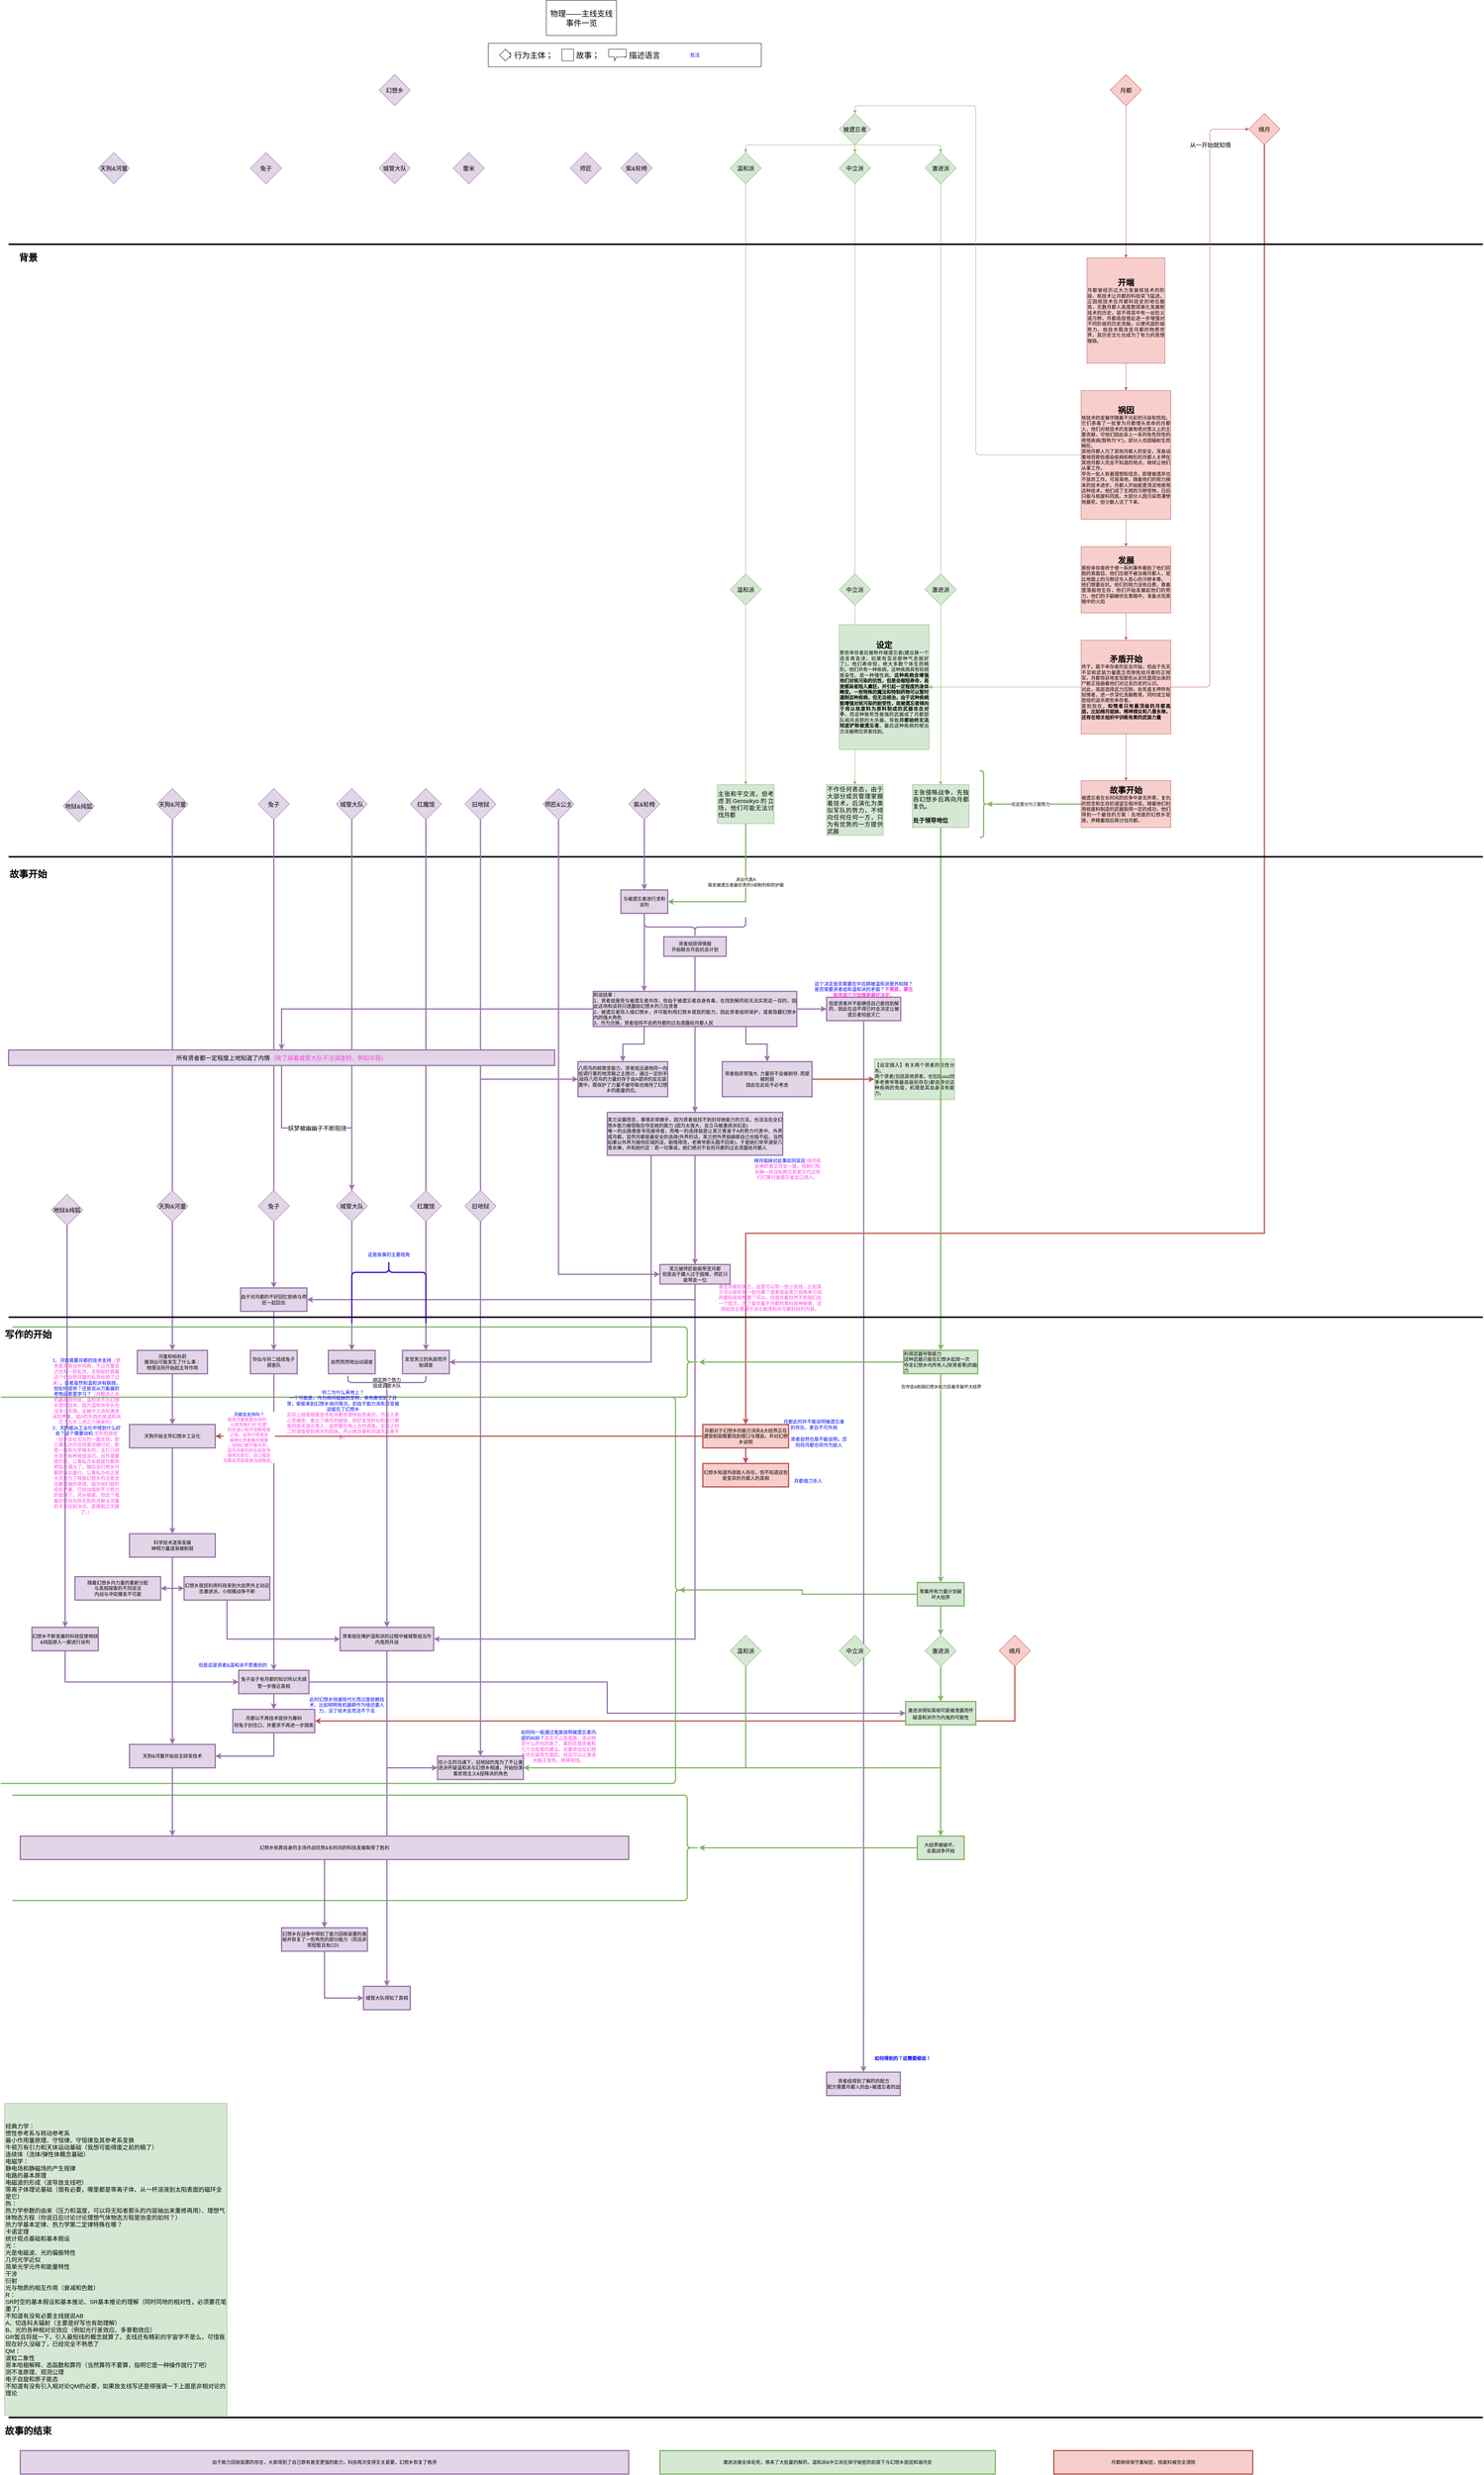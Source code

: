 <mxfile version="16.5.3" type="github" pages="2">
  <diagram id="zyDCrejPLuzoxUUW_ajp" name="第 2 页">
    <mxGraphModel dx="2874" dy="2733" grid="1" gridSize="10" guides="1" tooltips="1" connect="1" arrows="1" fold="1" page="1" pageScale="1" pageWidth="1500" pageHeight="2000" math="0" shadow="0">
      <root>
        <mxCell id="86R7xMVkecqIQZ7jBpjA-0" />
        <mxCell id="86R7xMVkecqIQZ7jBpjA-1" parent="86R7xMVkecqIQZ7jBpjA-0" />
        <mxCell id="rYfP52hOGVVlLULM5CNo-8" value="&lt;font style=&quot;font-size: 20px&quot;&gt;物理——主线支线事件一览&lt;/font&gt;" style="whiteSpace=wrap;html=1;" parent="86R7xMVkecqIQZ7jBpjA-1" vertex="1">
          <mxGeometry x="-81.25" y="-1980" width="180" height="90" as="geometry" />
        </mxCell>
        <mxCell id="rYfP52hOGVVlLULM5CNo-10" value="" style="rhombus;whiteSpace=wrap;html=1;fontSize=20;" parent="86R7xMVkecqIQZ7jBpjA-1" vertex="1">
          <mxGeometry x="-211.25" y="-1865" width="30" height="30" as="geometry" />
        </mxCell>
        <mxCell id="rYfP52hOGVVlLULM5CNo-11" value="" style="whiteSpace=wrap;html=1;aspect=fixed;fontSize=20;" parent="86R7xMVkecqIQZ7jBpjA-1" vertex="1">
          <mxGeometry x="-51.25" y="-1865" width="30" height="30" as="geometry" />
        </mxCell>
        <mxCell id="rYfP52hOGVVlLULM5CNo-12" value="" style="shape=callout;whiteSpace=wrap;html=1;perimeter=calloutPerimeter;fontSize=20;position2=0.33;size=10;position=0.33;base=5;" parent="86R7xMVkecqIQZ7jBpjA-1" vertex="1">
          <mxGeometry x="68.75" y="-1865" width="45" height="30" as="geometry" />
        </mxCell>
        <mxCell id="rYfP52hOGVVlLULM5CNo-203" value="&lt;div style=&quot;text-align: justify&quot;&gt;&lt;span&gt;【设定插入】有关两个贤者的抗性分布。&lt;/span&gt;&lt;/div&gt;&lt;div style=&quot;text-align: justify&quot;&gt;&lt;span&gt;两个贤者(包括其他贤者，也包括uuz四季老佛爷等最高级别存在)都自带对这种疾病的免疫，机理是其自身具有能力。&lt;/span&gt;&lt;/div&gt;" style="whiteSpace=wrap;html=1;fontSize=12;fillColor=#d5e8d4;strokeColor=#82b366;" parent="86R7xMVkecqIQZ7jBpjA-1" vertex="1">
          <mxGeometry x="760" y="732.5" width="205.5" height="105" as="geometry" />
        </mxCell>
        <mxCell id="rYfP52hOGVVlLULM5CNo-205" value="&lt;font style=&quot;font-size: 15px&quot;&gt;经典力学：&lt;br&gt;惯性参考系与转动参考系&lt;br&gt;最小作用量原理、守恒律、守恒律及其参考系变换&lt;br&gt;牛顿万有引力和天体运动基础（我想可能得废之前的稿了）&lt;br&gt;连续体（流体/弹性体概念基础）&lt;br&gt;电磁学：&lt;br&gt;静电场和静磁场的产生规律&lt;br&gt;电路的基本原理&lt;br&gt;电磁波的形成（波导放支线吧）&lt;br&gt;等离子体理论基础（很有必要，哪里都是等离子体、从一杯溶液到太阳表面的磁环全是它）&lt;br&gt;热：&lt;br&gt;热力学参数的由来（压力和温度，可以将无知者那头的内容抽出来重修再用）、理想气体物态方程（你说日后讨论讨论理想气体物态方程是协变的如何？）&lt;br&gt;热力学基本定律、热力学第二定律特殊在哪？&lt;br&gt;卡诺定理&lt;br&gt;统计观点基础和基本假设&lt;br&gt;光：&lt;br&gt;光是电磁波、光的偏振特性&lt;br&gt;几何光学近似&lt;br&gt;简单光学元件和能量特性&lt;br&gt;干涉&lt;br&gt;衍射&lt;br&gt;光与物质的相互作用（衰减和色散）&lt;br&gt;R：&lt;br&gt;SR时空的基本假设和基本推论、SR基本推论的理解（同时同地的相对性，必须要花笔墨了）&lt;br&gt;不知道有没有必要主线就说AB&lt;br&gt;A、切连科夫辐射（主要是好写也有助理解）&lt;br&gt;B、光的各种相对论效应（例如光行差效应、多普勒效应）&lt;br&gt;GR暂且将就一下，引入最短线的概念就算了。支线还有精彩的宇宙学不是么，可惜我现在好久没碰了，已经完全不熟悉了&lt;br&gt;QM：&lt;br&gt;波粒二象性&lt;br&gt;哥本哈根解释、态函数和算符（当然算符不要算，指明它是一种操作就行了吧）&lt;br&gt;测不准原理、观测公理&lt;br&gt;电子自旋和原子能态&lt;br&gt;不知道有没有引入相对论QM的必要，如果放支线写还是得强调一下上面是非相对论的理论&lt;/font&gt;" style="whiteSpace=wrap;html=1;labelBackgroundColor=none;fontSize=12;align=left;fillColor=#d5e8d4;strokeColor=#82b366;" parent="86R7xMVkecqIQZ7jBpjA-1" vertex="1">
          <mxGeometry x="-1470" y="3410" width="570" height="800" as="geometry" />
        </mxCell>
        <mxCell id="rYfP52hOGVVlLULM5CNo-246" value="未命名图层" parent="86R7xMVkecqIQZ7jBpjA-0" />
        <mxCell id="rYfP52hOGVVlLULM5CNo-509" style="edgeStyle=orthogonalEdgeStyle;rounded=0;orthogonalLoop=1;jettySize=auto;html=1;entryX=1;entryY=0.5;entryDx=0;entryDy=0;fontSize=12;fontColor=#000000;endArrow=classic;endFill=1;strokeWidth=3;exitX=0.5;exitY=1;exitDx=0;exitDy=0;fillColor=#f8cecc;strokeColor=#b85450;" parent="rYfP52hOGVVlLULM5CNo-246" source="rYfP52hOGVVlLULM5CNo-507" target="rYfP52hOGVVlLULM5CNo-504" edge="1">
          <mxGeometry relative="1" as="geometry" />
        </mxCell>
        <mxCell id="rYfP52hOGVVlLULM5CNo-423" value="" style="shape=curlyBracket;whiteSpace=wrap;html=1;rounded=1;flipH=1;labelBackgroundColor=none;strokeWidth=3;fillColor=#d5e8d4;strokeColor=#82b366;size=0.017;container=0;" parent="rYfP52hOGVVlLULM5CNo-246" vertex="1">
          <mxGeometry x="-1480" y="1600" width="1760" height="990" as="geometry" />
        </mxCell>
        <mxCell id="rYfP52hOGVVlLULM5CNo-398" style="edgeStyle=orthogonalEdgeStyle;rounded=0;orthogonalLoop=1;jettySize=auto;html=1;entryX=1;entryY=0.5;entryDx=0;entryDy=0;fontColor=#0000FF;endArrow=classic;endFill=1;strokeWidth=3;fillColor=#e1d5e7;strokeColor=#9673a6;exitX=0.5;exitY=1;exitDx=0;exitDy=0;" parent="rYfP52hOGVVlLULM5CNo-246" source="rYfP52hOGVVlLULM5CNo-341" target="rYfP52hOGVVlLULM5CNo-354" edge="1">
          <mxGeometry relative="1" as="geometry" />
        </mxCell>
        <mxCell id="rYfP52hOGVVlLULM5CNo-248" value="&amp;nbsp; &amp;nbsp; &amp;nbsp; &amp;nbsp; ：行为主体；&amp;nbsp; &amp;nbsp; &amp;nbsp; &amp;nbsp;：故事；&amp;nbsp; &amp;nbsp; &amp;nbsp; &amp;nbsp; &amp;nbsp; ：描述语言" style="whiteSpace=wrap;html=1;fontSize=20;align=left;" parent="rYfP52hOGVVlLULM5CNo-246" vertex="1">
          <mxGeometry x="-230" y="-1870" width="700" height="60" as="geometry" />
        </mxCell>
        <mxCell id="rYfP52hOGVVlLULM5CNo-249" value="" style="rhombus;whiteSpace=wrap;html=1;fontSize=20;" parent="rYfP52hOGVVlLULM5CNo-246" vertex="1">
          <mxGeometry x="-201.25" y="-1855" width="30" height="30" as="geometry" />
        </mxCell>
        <mxCell id="rYfP52hOGVVlLULM5CNo-250" value="" style="whiteSpace=wrap;html=1;aspect=fixed;fontSize=20;" parent="rYfP52hOGVVlLULM5CNo-246" vertex="1">
          <mxGeometry x="-41.25" y="-1855" width="30" height="30" as="geometry" />
        </mxCell>
        <mxCell id="rYfP52hOGVVlLULM5CNo-251" value="" style="shape=callout;whiteSpace=wrap;html=1;perimeter=calloutPerimeter;fontSize=20;position2=0.33;size=10;position=0.33;base=5;" parent="rYfP52hOGVVlLULM5CNo-246" vertex="1">
          <mxGeometry x="78.75" y="-1855" width="45" height="30" as="geometry" />
        </mxCell>
        <mxCell id="rYfP52hOGVVlLULM5CNo-252" value="幻想乡" style="rhombus;whiteSpace=wrap;html=1;labelBackgroundColor=none;fontSize=15;fillColor=#e1d5e7;strokeColor=#9673a6;" parent="rYfP52hOGVVlLULM5CNo-246" vertex="1">
          <mxGeometry x="-510" y="-1790" width="80" height="80" as="geometry" />
        </mxCell>
        <mxCell id="rYfP52hOGVVlLULM5CNo-253" value="紫&amp;amp;轮椅" style="rhombus;whiteSpace=wrap;html=1;labelBackgroundColor=none;fontSize=15;fillColor=#e1d5e7;strokeColor=#9673a6;" parent="rYfP52hOGVVlLULM5CNo-246" vertex="1">
          <mxGeometry x="110" y="-1590" width="80" height="80" as="geometry" />
        </mxCell>
        <mxCell id="rYfP52hOGVVlLULM5CNo-254" value="城管大队" style="rhombus;whiteSpace=wrap;html=1;labelBackgroundColor=none;fontSize=15;fillColor=#e1d5e7;strokeColor=#9673a6;" parent="rYfP52hOGVVlLULM5CNo-246" vertex="1">
          <mxGeometry x="-510" y="-1590" width="80" height="80" as="geometry" />
        </mxCell>
        <mxCell id="rYfP52hOGVVlLULM5CNo-255" value="蕾米" style="rhombus;whiteSpace=wrap;html=1;labelBackgroundColor=none;fontSize=15;fillColor=#e1d5e7;strokeColor=#9673a6;" parent="rYfP52hOGVVlLULM5CNo-246" vertex="1">
          <mxGeometry x="-320" y="-1590" width="80" height="80" as="geometry" />
        </mxCell>
        <mxCell id="rYfP52hOGVVlLULM5CNo-256" value="天狗&amp;amp;河童" style="rhombus;whiteSpace=wrap;html=1;labelBackgroundColor=none;fontSize=15;fillColor=#e1d5e7;strokeColor=#9673a6;" parent="rYfP52hOGVVlLULM5CNo-246" vertex="1">
          <mxGeometry x="-1230" y="-1590" width="80" height="80" as="geometry" />
        </mxCell>
        <mxCell id="rYfP52hOGVVlLULM5CNo-257" value="兔子" style="rhombus;whiteSpace=wrap;html=1;labelBackgroundColor=none;fontSize=15;fillColor=#e1d5e7;strokeColor=#9673a6;" parent="rYfP52hOGVVlLULM5CNo-246" vertex="1">
          <mxGeometry x="-840" y="-1590" width="80" height="80" as="geometry" />
        </mxCell>
        <mxCell id="rYfP52hOGVVlLULM5CNo-258" value="师匠" style="rhombus;whiteSpace=wrap;html=1;labelBackgroundColor=none;fontSize=15;fillColor=#e1d5e7;strokeColor=#9673a6;" parent="rYfP52hOGVVlLULM5CNo-246" vertex="1">
          <mxGeometry x="-20" y="-1590" width="80" height="80" as="geometry" />
        </mxCell>
        <mxCell id="rYfP52hOGVVlLULM5CNo-259" style="edgeStyle=orthogonalEdgeStyle;orthogonalLoop=1;jettySize=auto;html=1;exitX=0.5;exitY=1;exitDx=0;exitDy=0;fontSize=15;fillColor=#f8cecc;strokeColor=#b85450;" parent="rYfP52hOGVVlLULM5CNo-246" source="rYfP52hOGVVlLULM5CNo-260" target="rYfP52hOGVVlLULM5CNo-271" edge="1">
          <mxGeometry relative="1" as="geometry" />
        </mxCell>
        <mxCell id="rYfP52hOGVVlLULM5CNo-260" value="月都" style="rhombus;whiteSpace=wrap;html=1;labelBackgroundColor=none;fontSize=15;fillColor=#f8cecc;strokeColor=#b85450;" parent="rYfP52hOGVVlLULM5CNo-246" vertex="1">
          <mxGeometry x="1365" y="-1790" width="80" height="80" as="geometry" />
        </mxCell>
        <mxCell id="rYfP52hOGVVlLULM5CNo-261" style="edgeStyle=orthogonalEdgeStyle;orthogonalLoop=1;jettySize=auto;html=1;exitX=0.5;exitY=1;exitDx=0;exitDy=0;entryX=0.5;entryY=0;entryDx=0;entryDy=0;fontSize=15;fillColor=#d5e8d4;strokeColor=#82b366;" parent="rYfP52hOGVVlLULM5CNo-246" source="rYfP52hOGVVlLULM5CNo-264" target="rYfP52hOGVVlLULM5CNo-266" edge="1">
          <mxGeometry relative="1" as="geometry">
            <Array as="points">
              <mxPoint x="430" y="-1610" />
            </Array>
          </mxGeometry>
        </mxCell>
        <mxCell id="rYfP52hOGVVlLULM5CNo-262" style="edgeStyle=orthogonalEdgeStyle;orthogonalLoop=1;jettySize=auto;html=1;exitX=0.5;exitY=1;exitDx=0;exitDy=0;entryX=0.5;entryY=0;entryDx=0;entryDy=0;fontSize=15;fillColor=#d5e8d4;strokeColor=#82b366;" parent="rYfP52hOGVVlLULM5CNo-246" source="rYfP52hOGVVlLULM5CNo-264" target="rYfP52hOGVVlLULM5CNo-267" edge="1">
          <mxGeometry relative="1" as="geometry" />
        </mxCell>
        <mxCell id="rYfP52hOGVVlLULM5CNo-263" style="edgeStyle=orthogonalEdgeStyle;orthogonalLoop=1;jettySize=auto;html=1;exitX=0.5;exitY=1;exitDx=0;exitDy=0;entryX=0.5;entryY=0;entryDx=0;entryDy=0;fontSize=15;fillColor=#d5e8d4;strokeColor=#82b366;" parent="rYfP52hOGVVlLULM5CNo-246" source="rYfP52hOGVVlLULM5CNo-264" target="rYfP52hOGVVlLULM5CNo-268" edge="1">
          <mxGeometry relative="1" as="geometry">
            <Array as="points">
              <mxPoint x="930" y="-1610" />
            </Array>
          </mxGeometry>
        </mxCell>
        <mxCell id="rYfP52hOGVVlLULM5CNo-264" value="被遗忘者" style="rhombus;whiteSpace=wrap;html=1;labelBackgroundColor=none;fontSize=15;fillColor=#d5e8d4;strokeColor=#82b366;" parent="rYfP52hOGVVlLULM5CNo-246" vertex="1">
          <mxGeometry x="670" y="-1690" width="80" height="80" as="geometry" />
        </mxCell>
        <mxCell id="rYfP52hOGVVlLULM5CNo-418" style="edgeStyle=orthogonalEdgeStyle;rounded=0;orthogonalLoop=1;jettySize=auto;html=1;fontColor=#0000FF;endArrow=classic;endFill=1;strokeWidth=3;exitX=0.5;exitY=1;exitDx=0;exitDy=0;fillColor=#f8cecc;strokeColor=#b85450;entryX=0.5;entryY=0;entryDx=0;entryDy=0;" parent="rYfP52hOGVVlLULM5CNo-246" source="rYfP52hOGVVlLULM5CNo-265" target="rYfP52hOGVVlLULM5CNo-419" edge="1">
          <mxGeometry relative="1" as="geometry">
            <mxPoint x="430" y="1780" as="targetPoint" />
            <Array as="points">
              <mxPoint x="1760" y="1180" />
              <mxPoint x="430" y="1180" />
            </Array>
          </mxGeometry>
        </mxCell>
        <mxCell id="rYfP52hOGVVlLULM5CNo-265" value="绵月" style="rhombus;whiteSpace=wrap;html=1;labelBackgroundColor=none;fontSize=15;fillColor=#f8cecc;strokeColor=#b85450;" parent="rYfP52hOGVVlLULM5CNo-246" vertex="1">
          <mxGeometry x="1720" y="-1690" width="80" height="80" as="geometry" />
        </mxCell>
        <mxCell id="rYfP52hOGVVlLULM5CNo-295" style="edgeStyle=orthogonalEdgeStyle;orthogonalLoop=1;jettySize=auto;html=1;fontSize=15;fillColor=#d5e8d4;strokeColor=#82b366;" parent="rYfP52hOGVVlLULM5CNo-246" source="rYfP52hOGVVlLULM5CNo-266" target="rYfP52hOGVVlLULM5CNo-296" edge="1">
          <mxGeometry relative="1" as="geometry">
            <mxPoint x="430" y="-1200" as="targetPoint" />
          </mxGeometry>
        </mxCell>
        <mxCell id="rYfP52hOGVVlLULM5CNo-266" value="温和派" style="rhombus;whiteSpace=wrap;html=1;labelBackgroundColor=none;fontSize=15;fillColor=#d5e8d4;strokeColor=#82b366;" parent="rYfP52hOGVVlLULM5CNo-246" vertex="1">
          <mxGeometry x="390" y="-1590" width="80" height="80" as="geometry" />
        </mxCell>
        <mxCell id="rYfP52hOGVVlLULM5CNo-300" style="edgeStyle=orthogonalEdgeStyle;rounded=0;orthogonalLoop=1;jettySize=auto;html=1;exitX=0.5;exitY=1;exitDx=0;exitDy=0;fillColor=#d5e8d4;strokeColor=#82b366;" parent="rYfP52hOGVVlLULM5CNo-246" source="rYfP52hOGVVlLULM5CNo-267" target="rYfP52hOGVVlLULM5CNo-299" edge="1">
          <mxGeometry relative="1" as="geometry" />
        </mxCell>
        <mxCell id="rYfP52hOGVVlLULM5CNo-267" value="中立派" style="rhombus;whiteSpace=wrap;html=1;labelBackgroundColor=none;fontSize=15;fillColor=#d5e8d4;strokeColor=#82b366;" parent="rYfP52hOGVVlLULM5CNo-246" vertex="1">
          <mxGeometry x="670" y="-1590" width="80" height="80" as="geometry" />
        </mxCell>
        <mxCell id="rYfP52hOGVVlLULM5CNo-302" style="edgeStyle=orthogonalEdgeStyle;rounded=0;orthogonalLoop=1;jettySize=auto;html=1;fillColor=#d5e8d4;strokeColor=#82b366;" parent="rYfP52hOGVVlLULM5CNo-246" source="rYfP52hOGVVlLULM5CNo-268" target="rYfP52hOGVVlLULM5CNo-301" edge="1">
          <mxGeometry relative="1" as="geometry" />
        </mxCell>
        <mxCell id="rYfP52hOGVVlLULM5CNo-268" value="激进派" style="rhombus;whiteSpace=wrap;html=1;labelBackgroundColor=none;fontSize=15;fillColor=#d5e8d4;strokeColor=#82b366;" parent="rYfP52hOGVVlLULM5CNo-246" vertex="1">
          <mxGeometry x="890" y="-1590" width="80" height="80" as="geometry" />
        </mxCell>
        <mxCell id="rYfP52hOGVVlLULM5CNo-269" value="" style="line;strokeWidth=4;html=1;perimeter=backbonePerimeter;points=[];outlineConnect=0;labelBackgroundColor=none;fontSize=15;" parent="rYfP52hOGVVlLULM5CNo-246" vertex="1">
          <mxGeometry x="-1460" y="-1360" width="3780" height="10" as="geometry" />
        </mxCell>
        <mxCell id="rYfP52hOGVVlLULM5CNo-270" value="背景" style="text;strokeColor=none;fillColor=none;html=1;fontSize=24;fontStyle=1;verticalAlign=middle;align=center;labelBackgroundColor=none;" parent="rYfP52hOGVVlLULM5CNo-246" vertex="1">
          <mxGeometry x="-1460" y="-1340" width="100" height="40" as="geometry" />
        </mxCell>
        <mxCell id="rYfP52hOGVVlLULM5CNo-284" style="edgeStyle=orthogonalEdgeStyle;orthogonalLoop=1;jettySize=auto;html=1;fontSize=15;fillColor=#f8cecc;strokeColor=#b85450;" parent="rYfP52hOGVVlLULM5CNo-246" source="rYfP52hOGVVlLULM5CNo-271" target="rYfP52hOGVVlLULM5CNo-283" edge="1">
          <mxGeometry relative="1" as="geometry" />
        </mxCell>
        <mxCell id="rYfP52hOGVVlLULM5CNo-271" value="&lt;div&gt;&lt;span&gt;&lt;font style=&quot;font-size: 21px&quot;&gt;&lt;b&gt;开端&lt;/b&gt;&lt;/font&gt;&lt;/span&gt;&lt;/div&gt;&lt;div style=&quot;text-align: justify&quot;&gt;&lt;span&gt;月都曾经历过大力发展核技术的阶段，核技术让月都的科技突飞猛进。正因核技术在月都科技史的地位极高，无数月都人高度歌颂美化发展核技术的历史，容不得其中有一丝贬义或污秽。月都高层借此进一步增强对不同阶级的历史洗脑，以便巩固阶级势力。核技术既改变月都的物质世界，其历史文化也成为了有力的思想枷锁。&lt;/span&gt;&lt;/div&gt;" style="whiteSpace=wrap;html=1;fillColor=#f8cecc;strokeColor=#b85450;" parent="rYfP52hOGVVlLULM5CNo-246" vertex="1">
          <mxGeometry x="1305" y="-1320" width="200" height="270" as="geometry" />
        </mxCell>
        <mxCell id="rYfP52hOGVVlLULM5CNo-285" style="edgeStyle=orthogonalEdgeStyle;orthogonalLoop=1;jettySize=auto;html=1;entryX=0.5;entryY=0;entryDx=0;entryDy=0;fontSize=15;fillColor=#d5e8d4;strokeColor=#82b366;" parent="rYfP52hOGVVlLULM5CNo-246" source="rYfP52hOGVVlLULM5CNo-283" target="rYfP52hOGVVlLULM5CNo-264" edge="1">
          <mxGeometry relative="1" as="geometry" />
        </mxCell>
        <mxCell id="rYfP52hOGVVlLULM5CNo-287" style="edgeStyle=orthogonalEdgeStyle;orthogonalLoop=1;jettySize=auto;html=1;exitX=0.5;exitY=1;exitDx=0;exitDy=0;entryX=0.5;entryY=0;entryDx=0;entryDy=0;fontSize=15;fillColor=#f8cecc;strokeColor=#b85450;" parent="rYfP52hOGVVlLULM5CNo-246" source="rYfP52hOGVVlLULM5CNo-283" target="rYfP52hOGVVlLULM5CNo-286" edge="1">
          <mxGeometry relative="1" as="geometry" />
        </mxCell>
        <mxCell id="rYfP52hOGVVlLULM5CNo-283" value="&lt;div&gt;&lt;span style=&quot;font-size: 21px&quot;&gt;&lt;b&gt;祸因&lt;/b&gt;&lt;/span&gt;&lt;/div&gt;&lt;div style=&quot;text-align: justify&quot;&gt;核技术的发展伴随着不光彩的污染和危险。它们荼毒了一批曾为月都埋头卖命的月都人，他们对核技术的发展有绝对意义上的主要贡献，可他们因此染上一系列有危险性的奇怪疾病(暂称为“X”)，部分人也因辐射生而畸形。&lt;br&gt;其他月都人为了其他月都人的安全，浑身战栗地将那些感染疾病和畸形的月都人关押在其他月都人完全不知道的地点，继续让他们从事工作。&lt;br&gt;早先一批人有着理想和信念，即便被遗弃也不放弃工作。可渐渐地，随着他们的努力换来的技术进步，月都人开始能更清洁地使用这种技术。他们成了无用的污秽怪物，日后只能与核废料同居。大部分人因污染而凄惨地暴死，但少数人活了下来。&lt;br&gt;&lt;/div&gt;" style="whiteSpace=wrap;html=1;fillColor=#f8cecc;strokeColor=#b85450;" parent="rYfP52hOGVVlLULM5CNo-246" vertex="1">
          <mxGeometry x="1290" y="-980" width="230" height="330" as="geometry" />
        </mxCell>
        <mxCell id="rYfP52hOGVVlLULM5CNo-290" style="edgeStyle=orthogonalEdgeStyle;orthogonalLoop=1;jettySize=auto;html=1;exitX=0.5;exitY=1;exitDx=0;exitDy=0;entryX=0.5;entryY=0;entryDx=0;entryDy=0;fontSize=15;fillColor=#f8cecc;strokeColor=#b85450;" parent="rYfP52hOGVVlLULM5CNo-246" source="rYfP52hOGVVlLULM5CNo-286" target="rYfP52hOGVVlLULM5CNo-289" edge="1">
          <mxGeometry relative="1" as="geometry" />
        </mxCell>
        <mxCell id="rYfP52hOGVVlLULM5CNo-286" value="&lt;div&gt;&lt;span style=&quot;font-size: 21px&quot;&gt;&lt;b&gt;发展&lt;/b&gt;&lt;/span&gt;&lt;/div&gt;&lt;div style=&quot;text-align: justify&quot;&gt;那些幸存者终于借一系列事件看到了他们同胞的真面目。他们压根不被当做月都人，是比地面上的污秽还令人恶心的污秽本尊。&lt;br&gt;他们想要反抗。他们的努力没有白费，靠着堕落般地生存，他们开始发展起他们的势力，他们的子嗣蜷伏在黑暗中，准备点亮黑暗中的火焰&lt;br&gt;&lt;/div&gt;" style="whiteSpace=wrap;html=1;fillColor=#f8cecc;strokeColor=#b85450;" parent="rYfP52hOGVVlLULM5CNo-246" vertex="1">
          <mxGeometry x="1290" y="-580" width="230" height="170" as="geometry" />
        </mxCell>
        <mxCell id="rYfP52hOGVVlLULM5CNo-291" style="edgeStyle=orthogonalEdgeStyle;orthogonalLoop=1;jettySize=auto;html=1;exitX=1;exitY=0.5;exitDx=0;exitDy=0;entryX=0;entryY=0.5;entryDx=0;entryDy=0;fontSize=15;fillColor=#f8cecc;strokeColor=#b85450;" parent="rYfP52hOGVVlLULM5CNo-246" source="rYfP52hOGVVlLULM5CNo-289" target="rYfP52hOGVVlLULM5CNo-265" edge="1">
          <mxGeometry relative="1" as="geometry" />
        </mxCell>
        <mxCell id="rYfP52hOGVVlLULM5CNo-292" value="从一开始就知情" style="edgeLabel;html=1;align=center;verticalAlign=middle;resizable=0;points=[];fontSize=15;" parent="rYfP52hOGVVlLULM5CNo-291" vertex="1" connectable="0">
          <mxGeometry x="0.932" y="2" relative="1" as="geometry">
            <mxPoint x="-44" y="42" as="offset" />
          </mxGeometry>
        </mxCell>
        <mxCell id="rYfP52hOGVVlLULM5CNo-293" style="edgeStyle=orthogonalEdgeStyle;orthogonalLoop=1;jettySize=auto;html=1;fontSize=15;fillColor=#d5e8d4;strokeColor=#82b366;entryX=1;entryY=0.5;entryDx=0;entryDy=0;" parent="rYfP52hOGVVlLULM5CNo-246" source="rYfP52hOGVVlLULM5CNo-289" target="rYfP52hOGVVlLULM5CNo-294" edge="1">
          <mxGeometry relative="1" as="geometry">
            <mxPoint x="980" y="-220" as="targetPoint" />
          </mxGeometry>
        </mxCell>
        <mxCell id="rYfP52hOGVVlLULM5CNo-305" style="edgeStyle=orthogonalEdgeStyle;rounded=0;orthogonalLoop=1;jettySize=auto;html=1;exitX=0.5;exitY=1;exitDx=0;exitDy=0;entryX=0.5;entryY=0;entryDx=0;entryDy=0;fillColor=#f8cecc;strokeColor=#b85450;" parent="rYfP52hOGVVlLULM5CNo-246" source="rYfP52hOGVVlLULM5CNo-289" target="rYfP52hOGVVlLULM5CNo-303" edge="1">
          <mxGeometry relative="1" as="geometry" />
        </mxCell>
        <mxCell id="rYfP52hOGVVlLULM5CNo-289" value="&lt;div&gt;&lt;span style=&quot;font-size: 21px&quot;&gt;&lt;b&gt;矛盾开始&lt;/b&gt;&lt;/span&gt;&lt;/div&gt;&lt;div style=&quot;text-align: justify&quot;&gt;终于，属于幸存者的反击开始，但由于先天不足和武装力量匮乏而惨败给月都的正规军。月都惊异地发现那些从泥坑里爬出来的尸骸正扭曲着他们对过去历史的认识。&lt;br&gt;对此，高层选择武力压制，处死或关押所有知情者，进一步深化洗脑教育。同时成立秘密组织追杀那些幸存者。&lt;br&gt;直到现在，&lt;b&gt;知情者只有最顶级的月都高层，比如绵月姐妹、稀神探女和八意永琳，还有在相关组织中训练有素的武装力量&lt;/b&gt;&lt;br&gt;&lt;/div&gt;" style="whiteSpace=wrap;html=1;fillColor=#f8cecc;strokeColor=#b85450;" parent="rYfP52hOGVVlLULM5CNo-246" vertex="1">
          <mxGeometry x="1290" y="-340" width="230" height="240" as="geometry" />
        </mxCell>
        <mxCell id="rYfP52hOGVVlLULM5CNo-294" value="&lt;div&gt;&lt;span style=&quot;font-size: 21px&quot;&gt;&lt;b&gt;设定&lt;/b&gt;&lt;/span&gt;&lt;/div&gt;&lt;div style=&quot;text-align: justify&quot;&gt;那些幸存者后被称作被遗忘者(建议换一个语言再音译，如果有亚非那种气息就好了)，他们寿命短，绝大多数个体生而畸形。他们共有一种疾病，这种疾病具有较弱感染性，是一种慢性病。&lt;b&gt;这种疾病会增强他们对核污染的抗性，但是会缩短寿命，易使感染者陷入癫狂，并引起一定程度的身体畸变。一些特殊的魔法和特制药物可以暂时遏制这种疾病，但无法根治。由于这种疾病能增强对核污染的耐受性，故被遗忘者倾向于用以核废料为原料制成的武器攻击对手&lt;/b&gt;。而这种致死性极强的武器成了月都部队闻风丧胆的大杀器。导致&lt;b&gt;月都始终无法彻底铲除被遗忘者&lt;/b&gt;。最后这种疾病的根治方法被两位贤者找到。&lt;br&gt;&lt;/div&gt;" style="whiteSpace=wrap;html=1;fillColor=#d5e8d4;strokeColor=#82b366;" parent="rYfP52hOGVVlLULM5CNo-246" vertex="1">
          <mxGeometry x="670" y="-380" width="230" height="320" as="geometry" />
        </mxCell>
        <mxCell id="rYfP52hOGVVlLULM5CNo-296" value="&lt;div style=&quot;text-align: justify&quot;&gt;&lt;span&gt;主张和平交流，但考虑到Gensokyo的立场，他们可能无法讨伐月都&lt;/span&gt;&lt;/div&gt;" style="rounded=0;whiteSpace=wrap;html=1;labelBackgroundColor=none;fontSize=15;fillColor=#d5e8d4;strokeColor=#82b366;" parent="rYfP52hOGVVlLULM5CNo-246" vertex="1">
          <mxGeometry x="357.5" y="30" width="145" height="100" as="geometry" />
        </mxCell>
        <mxCell id="rYfP52hOGVVlLULM5CNo-299" value="&lt;div style=&quot;text-align: justify&quot;&gt;不作任何表态，由于大部分成员管理掌握着技术，后演化为类似军队的势力，不倾向任何任何一方，只为有优势的一方提供武器&lt;br&gt;&lt;/div&gt;" style="rounded=0;whiteSpace=wrap;html=1;labelBackgroundColor=none;fontSize=15;fillColor=#d5e8d4;strokeColor=#82b366;" parent="rYfP52hOGVVlLULM5CNo-246" vertex="1">
          <mxGeometry x="637.5" y="30" width="145" height="130" as="geometry" />
        </mxCell>
        <mxCell id="rYfP52hOGVVlLULM5CNo-310" style="edgeStyle=orthogonalEdgeStyle;rounded=0;orthogonalLoop=1;jettySize=auto;html=1;exitX=0.5;exitY=1;exitDx=0;exitDy=0;strokeWidth=3;fillColor=#d5e8d4;strokeColor=#82b366;" parent="rYfP52hOGVVlLULM5CNo-246" source="rYfP52hOGVVlLULM5CNo-301" target="rYfP52hOGVVlLULM5CNo-311" edge="1">
          <mxGeometry relative="1" as="geometry">
            <mxPoint x="930" y="240" as="targetPoint" />
          </mxGeometry>
        </mxCell>
        <mxCell id="rYfP52hOGVVlLULM5CNo-301" value="&lt;div style=&quot;text-align: justify&quot;&gt;主张侵略战争，先独吞幻想乡后再向月都复仇。&lt;br&gt;&lt;/div&gt;&lt;div style=&quot;text-align: justify&quot;&gt;&lt;br&gt;&lt;/div&gt;&lt;div style=&quot;text-align: justify&quot;&gt;&lt;b&gt;处于领导地位&lt;/b&gt;&lt;/div&gt;" style="rounded=0;whiteSpace=wrap;html=1;labelBackgroundColor=none;fontSize=15;fillColor=#d5e8d4;strokeColor=#82b366;" parent="rYfP52hOGVVlLULM5CNo-246" vertex="1">
          <mxGeometry x="857.5" y="30" width="145" height="110" as="geometry" />
        </mxCell>
        <mxCell id="rYfP52hOGVVlLULM5CNo-306" style="edgeStyle=orthogonalEdgeStyle;rounded=0;orthogonalLoop=1;jettySize=auto;html=1;fillColor=#d5e8d4;strokeColor=#82b366;entryX=0.1;entryY=0.5;entryDx=0;entryDy=0;entryPerimeter=0;strokeWidth=3;" parent="rYfP52hOGVVlLULM5CNo-246" source="rYfP52hOGVVlLULM5CNo-303" target="rYfP52hOGVVlLULM5CNo-307" edge="1">
          <mxGeometry relative="1" as="geometry">
            <mxPoint x="1020" y="80" as="targetPoint" />
          </mxGeometry>
        </mxCell>
        <mxCell id="rYfP52hOGVVlLULM5CNo-309" value="在这里分为三股势力" style="edgeLabel;html=1;align=center;verticalAlign=middle;resizable=0;points=[];" parent="rYfP52hOGVVlLULM5CNo-306" vertex="1" connectable="0">
          <mxGeometry x="0.408" relative="1" as="geometry">
            <mxPoint x="40" as="offset" />
          </mxGeometry>
        </mxCell>
        <mxCell id="rYfP52hOGVVlLULM5CNo-303" value="&lt;div&gt;&lt;span style=&quot;font-size: 21px&quot;&gt;&lt;b&gt;故事开始&lt;/b&gt;&lt;/span&gt;&lt;/div&gt;&lt;div style=&quot;text-align: justify&quot;&gt;被遗忘者在长时间的抗争中身无所寄，复仇的怨念和生存的渴望互相冲突。随着他们利用核废料制造的武器取得一定的成功，他们得到一个最佳的方案：去地面的幻想乡定居，养精蓄锐后再讨伐月都。&lt;br&gt;&lt;/div&gt;" style="whiteSpace=wrap;html=1;fillColor=#f8cecc;strokeColor=#b85450;" parent="rYfP52hOGVVlLULM5CNo-246" vertex="1">
          <mxGeometry x="1290" y="20" width="230" height="120" as="geometry" />
        </mxCell>
        <mxCell id="rYfP52hOGVVlLULM5CNo-307" value="" style="shape=curlyBracket;whiteSpace=wrap;html=1;rounded=1;flipH=1;fillColor=#d5e8d4;strokeColor=#82b366;strokeWidth=3;" parent="rYfP52hOGVVlLULM5CNo-246" vertex="1">
          <mxGeometry x="1030" y="-5" width="20" height="170" as="geometry" />
        </mxCell>
        <mxCell id="rYfP52hOGVVlLULM5CNo-319" style="edgeStyle=orthogonalEdgeStyle;rounded=0;orthogonalLoop=1;jettySize=auto;html=1;strokeWidth=3;fillColor=#d5e8d4;strokeColor=#82b366;" parent="rYfP52hOGVVlLULM5CNo-246" source="rYfP52hOGVVlLULM5CNo-311" edge="1">
          <mxGeometry relative="1" as="geometry">
            <mxPoint x="310" y="1510" as="targetPoint" />
          </mxGeometry>
        </mxCell>
        <mxCell id="rYfP52hOGVVlLULM5CNo-415" style="edgeStyle=orthogonalEdgeStyle;rounded=0;orthogonalLoop=1;jettySize=auto;html=1;entryX=0.5;entryY=0;entryDx=0;entryDy=0;fontColor=#000000;endArrow=classic;endFill=1;strokeWidth=3;fillColor=#d5e8d4;strokeColor=#82b366;" parent="rYfP52hOGVVlLULM5CNo-246" source="rYfP52hOGVVlLULM5CNo-311" target="rYfP52hOGVVlLULM5CNo-336" edge="1">
          <mxGeometry relative="1" as="geometry" />
        </mxCell>
        <mxCell id="rYfP52hOGVVlLULM5CNo-416" value="在夺走&amp;amp;削弱幻想乡能力后着手破坏大结界" style="edgeLabel;html=1;align=center;verticalAlign=middle;resizable=0;points=[];fontColor=#000000;" parent="rYfP52hOGVVlLULM5CNo-415" vertex="1" connectable="0">
          <mxGeometry x="-0.879" y="1" relative="1" as="geometry">
            <mxPoint as="offset" />
          </mxGeometry>
        </mxCell>
        <mxCell id="rYfP52hOGVVlLULM5CNo-311" value="&lt;div style=&quot;text-align: justify&quot;&gt;利用武器夺取能力&lt;/div&gt;&lt;div style=&quot;text-align: justify&quot;&gt;这种武器只能在幻想乡起效一次&lt;/div&gt;&lt;div style=&quot;text-align: justify&quot;&gt;夺走幻想乡内所有人(除贤者等)的能力&lt;/div&gt;" style="rounded=0;whiteSpace=wrap;html=1;strokeWidth=3;fillColor=#d5e8d4;strokeColor=#82b366;" parent="rYfP52hOGVVlLULM5CNo-246" vertex="1">
          <mxGeometry x="835" y="1480" width="190" height="60" as="geometry" />
        </mxCell>
        <mxCell id="rYfP52hOGVVlLULM5CNo-312" value="" style="line;strokeWidth=4;html=1;perimeter=backbonePerimeter;points=[];outlineConnect=0;labelBackgroundColor=none;fontSize=15;" parent="rYfP52hOGVVlLULM5CNo-246" vertex="1">
          <mxGeometry x="-1460" y="210" width="3780" height="10" as="geometry" />
        </mxCell>
        <mxCell id="rYfP52hOGVVlLULM5CNo-454" style="edgeStyle=orthogonalEdgeStyle;rounded=0;orthogonalLoop=1;jettySize=auto;html=1;fontColor=#0000FF;endArrow=classic;endFill=1;strokeWidth=3;fillColor=#e1d5e7;strokeColor=#9673a6;" parent="rYfP52hOGVVlLULM5CNo-246" source="rYfP52hOGVVlLULM5CNo-313" target="rYfP52hOGVVlLULM5CNo-332" edge="1">
          <mxGeometry relative="1" as="geometry" />
        </mxCell>
        <mxCell id="rYfP52hOGVVlLULM5CNo-313" value="紫&amp;amp;轮椅" style="rhombus;whiteSpace=wrap;html=1;labelBackgroundColor=none;fontSize=15;fillColor=#e1d5e7;strokeColor=#9673a6;" parent="rYfP52hOGVVlLULM5CNo-246" vertex="1">
          <mxGeometry x="130" y="40" width="80" height="80" as="geometry" />
        </mxCell>
        <mxCell id="rYfP52hOGVVlLULM5CNo-404" style="edgeStyle=orthogonalEdgeStyle;rounded=0;orthogonalLoop=1;jettySize=auto;html=1;fontColor=#0000FF;endArrow=classic;endFill=1;strokeWidth=3;fillColor=#e1d5e7;strokeColor=#9673a6;" parent="rYfP52hOGVVlLULM5CNo-246" source="rYfP52hOGVVlLULM5CNo-314" target="rYfP52hOGVVlLULM5CNo-330" edge="1">
          <mxGeometry relative="1" as="geometry" />
        </mxCell>
        <mxCell id="rYfP52hOGVVlLULM5CNo-314" value="城管大队" style="rhombus;whiteSpace=wrap;html=1;labelBackgroundColor=none;fontSize=15;fillColor=#e1d5e7;strokeColor=#9673a6;" parent="rYfP52hOGVVlLULM5CNo-246" vertex="1">
          <mxGeometry x="-620" y="40" width="80" height="80" as="geometry" />
        </mxCell>
        <mxCell id="rYfP52hOGVVlLULM5CNo-344" style="edgeStyle=orthogonalEdgeStyle;rounded=0;orthogonalLoop=1;jettySize=auto;html=1;strokeWidth=3;fillColor=#e1d5e7;strokeColor=#9673a6;" parent="rYfP52hOGVVlLULM5CNo-246" source="rYfP52hOGVVlLULM5CNo-316" target="rYfP52hOGVVlLULM5CNo-345" edge="1">
          <mxGeometry relative="1" as="geometry">
            <mxPoint x="-1040" y="300" as="targetPoint" />
          </mxGeometry>
        </mxCell>
        <mxCell id="rYfP52hOGVVlLULM5CNo-316" value="天狗&amp;amp;河童" style="rhombus;whiteSpace=wrap;html=1;labelBackgroundColor=none;fontSize=15;fillColor=#e1d5e7;strokeColor=#9673a6;" parent="rYfP52hOGVVlLULM5CNo-246" vertex="1">
          <mxGeometry x="-1080" y="40" width="80" height="80" as="geometry" />
        </mxCell>
        <mxCell id="rYfP52hOGVVlLULM5CNo-327" style="edgeStyle=orthogonalEdgeStyle;rounded=0;orthogonalLoop=1;jettySize=auto;html=1;strokeWidth=3;fillColor=#e1d5e7;strokeColor=#9673a6;startArrow=none;" parent="rYfP52hOGVVlLULM5CNo-246" source="rYfP52hOGVVlLULM5CNo-393" target="rYfP52hOGVVlLULM5CNo-328" edge="1">
          <mxGeometry relative="1" as="geometry">
            <mxPoint x="-780" y="290" as="targetPoint" />
          </mxGeometry>
        </mxCell>
        <mxCell id="rYfP52hOGVVlLULM5CNo-317" value="兔子" style="rhombus;whiteSpace=wrap;html=1;labelBackgroundColor=none;fontSize=15;fillColor=#e1d5e7;strokeColor=#9673a6;" parent="rYfP52hOGVVlLULM5CNo-246" vertex="1">
          <mxGeometry x="-820" y="40" width="80" height="80" as="geometry" />
        </mxCell>
        <mxCell id="rYfP52hOGVVlLULM5CNo-381" style="edgeStyle=elbowEdgeStyle;rounded=0;orthogonalLoop=1;jettySize=auto;elbow=vertical;html=1;entryX=0;entryY=0.5;entryDx=0;entryDy=0;strokeWidth=3;fillColor=#e1d5e7;strokeColor=#9673a6;" parent="rYfP52hOGVVlLULM5CNo-246" source="rYfP52hOGVVlLULM5CNo-318" target="rYfP52hOGVVlLULM5CNo-322" edge="1">
          <mxGeometry relative="1" as="geometry">
            <Array as="points">
              <mxPoint x="80" y="1285" />
            </Array>
          </mxGeometry>
        </mxCell>
        <mxCell id="rYfP52hOGVVlLULM5CNo-318" value="师匠&amp;amp;公主" style="rhombus;whiteSpace=wrap;html=1;labelBackgroundColor=none;fontSize=15;fillColor=#e1d5e7;strokeColor=#9673a6;" parent="rYfP52hOGVVlLULM5CNo-246" vertex="1">
          <mxGeometry x="-90" y="40" width="80" height="80" as="geometry" />
        </mxCell>
        <mxCell id="rYfP52hOGVVlLULM5CNo-320" value="" style="shape=curlyBracket;whiteSpace=wrap;html=1;rounded=1;flipH=1;labelBackgroundColor=none;strokeWidth=3;fillColor=#d5e8d4;strokeColor=#82b366;size=0.017;" parent="rYfP52hOGVVlLULM5CNo-246" vertex="1">
          <mxGeometry x="-1450" y="1420" width="1760" height="180" as="geometry" />
        </mxCell>
        <mxCell id="rYfP52hOGVVlLULM5CNo-395" style="rounded=0;orthogonalLoop=1;jettySize=auto;html=1;entryX=1;entryY=0.5;entryDx=0;entryDy=0;fontColor=#000000;strokeWidth=3;fillColor=#e1d5e7;strokeColor=#9673a6;edgeStyle=orthogonalEdgeStyle;exitX=0.5;exitY=1;exitDx=0;exitDy=0;" parent="rYfP52hOGVVlLULM5CNo-246" source="rYfP52hOGVVlLULM5CNo-322" target="rYfP52hOGVVlLULM5CNo-393" edge="1">
          <mxGeometry relative="1" as="geometry" />
        </mxCell>
        <mxCell id="rYfP52hOGVVlLULM5CNo-322" value="芙兰被师匠偷偷带至月都&lt;br&gt;但是由于藏人过于困难，师匠只能带走一位" style="rounded=0;whiteSpace=wrap;html=1;labelBackgroundColor=none;strokeWidth=3;fillColor=#e1d5e7;strokeColor=#9673a6;" parent="rYfP52hOGVVlLULM5CNo-246" vertex="1">
          <mxGeometry x="210" y="1260" width="180" height="50" as="geometry" />
        </mxCell>
        <mxCell id="rYfP52hOGVVlLULM5CNo-476" style="edgeStyle=orthogonalEdgeStyle;rounded=0;orthogonalLoop=1;jettySize=auto;html=1;entryX=0.5;entryY=0;entryDx=0;entryDy=0;fontSize=15;fontColor=#000000;endArrow=classic;endFill=1;strokeWidth=3;fillColor=#e1d5e7;strokeColor=#9673a6;" parent="rYfP52hOGVVlLULM5CNo-246" source="rYfP52hOGVVlLULM5CNo-328" target="rYfP52hOGVVlLULM5CNo-475" edge="1">
          <mxGeometry relative="1" as="geometry" />
        </mxCell>
        <mxCell id="rYfP52hOGVVlLULM5CNo-328" value="铃仙与铃二组成兔子调查队" style="rounded=0;whiteSpace=wrap;html=1;labelBackgroundColor=none;strokeWidth=3;fillColor=#e1d5e7;strokeColor=#9673a6;" parent="rYfP52hOGVVlLULM5CNo-246" vertex="1">
          <mxGeometry x="-840" y="1480" width="120" height="60" as="geometry" />
        </mxCell>
        <mxCell id="rYfP52hOGVVlLULM5CNo-413" style="edgeStyle=orthogonalEdgeStyle;rounded=0;orthogonalLoop=1;jettySize=auto;html=1;fontColor=#000000;endArrow=classic;endFill=1;strokeWidth=3;fillColor=#d5e8d4;strokeColor=#82b366;entryX=0.012;entryY=0.499;entryDx=0;entryDy=0;entryPerimeter=0;" parent="rYfP52hOGVVlLULM5CNo-246" source="rYfP52hOGVVlLULM5CNo-336" target="rYfP52hOGVVlLULM5CNo-423" edge="1">
          <mxGeometry relative="1" as="geometry">
            <mxPoint x="310" y="2390" as="targetPoint" />
          </mxGeometry>
        </mxCell>
        <mxCell id="rYfP52hOGVVlLULM5CNo-494" style="edgeStyle=orthogonalEdgeStyle;rounded=0;orthogonalLoop=1;jettySize=auto;html=1;fontSize=12;fontColor=#0000FF;endArrow=classic;endFill=1;strokeWidth=3;fillColor=#d5e8d4;strokeColor=#82b366;" parent="rYfP52hOGVVlLULM5CNo-246" source="rYfP52hOGVVlLULM5CNo-336" target="rYfP52hOGVVlLULM5CNo-483" edge="1">
          <mxGeometry relative="1" as="geometry" />
        </mxCell>
        <mxCell id="rYfP52hOGVVlLULM5CNo-336" value="聚集所有力量计划破坏大结界" style="rounded=0;whiteSpace=wrap;html=1;labelBackgroundColor=none;strokeWidth=3;fillColor=#d5e8d4;strokeColor=#82b366;" parent="rYfP52hOGVVlLULM5CNo-246" vertex="1">
          <mxGeometry x="869.997" y="2075" width="120" height="60" as="geometry" />
        </mxCell>
        <mxCell id="rYfP52hOGVVlLULM5CNo-346" style="edgeStyle=orthogonalEdgeStyle;rounded=0;orthogonalLoop=1;jettySize=auto;html=1;strokeWidth=3;fillColor=#e1d5e7;strokeColor=#9673a6;" parent="rYfP52hOGVVlLULM5CNo-246" source="rYfP52hOGVVlLULM5CNo-345" target="rYfP52hOGVVlLULM5CNo-350" edge="1">
          <mxGeometry relative="1" as="geometry">
            <mxPoint x="-1040" y="1670" as="targetPoint" />
          </mxGeometry>
        </mxCell>
        <mxCell id="rYfP52hOGVVlLULM5CNo-345" value="河童和帕秋莉&lt;br&gt;推测出可能发生了什么事：&lt;br&gt;物理法则开始起主导作用" style="rounded=0;whiteSpace=wrap;html=1;labelBackgroundColor=none;strokeWidth=3;fillColor=#e1d5e7;strokeColor=#9673a6;" parent="rYfP52hOGVVlLULM5CNo-246" vertex="1">
          <mxGeometry x="-1130" y="1480" width="180" height="60" as="geometry" />
        </mxCell>
        <mxCell id="rYfP52hOGVVlLULM5CNo-349" value="" style="group" parent="rYfP52hOGVVlLULM5CNo-246" vertex="1" connectable="0">
          <mxGeometry x="110" y="300" width="320" height="170" as="geometry" />
        </mxCell>
        <mxCell id="rYfP52hOGVVlLULM5CNo-332" value="与被遗忘者进行求和谈判" style="rounded=0;whiteSpace=wrap;html=1;labelBackgroundColor=none;strokeWidth=3;fillColor=#e1d5e7;strokeColor=#9673a6;" parent="rYfP52hOGVVlLULM5CNo-349" vertex="1">
          <mxGeometry width="120" height="60" as="geometry" />
        </mxCell>
        <mxCell id="rYfP52hOGVVlLULM5CNo-340" value="" style="shape=curlyBracket;whiteSpace=wrap;html=1;rounded=1;labelBackgroundColor=none;strokeWidth=3;direction=north;fillColor=#e1d5e7;strokeColor=#9673a6;" parent="rYfP52hOGVVlLULM5CNo-349" vertex="1">
          <mxGeometry x="60" y="70" width="260" height="50" as="geometry" />
        </mxCell>
        <mxCell id="rYfP52hOGVVlLULM5CNo-341" value="贤者组获得情报&lt;br&gt;开始联合开启抗击计划" style="rounded=0;whiteSpace=wrap;html=1;labelBackgroundColor=none;strokeWidth=3;fillColor=#e1d5e7;strokeColor=#9673a6;" parent="rYfP52hOGVVlLULM5CNo-349" vertex="1">
          <mxGeometry x="110" y="120" width="160" height="50" as="geometry" />
        </mxCell>
        <mxCell id="rYfP52hOGVVlLULM5CNo-338" style="edgeStyle=orthogonalEdgeStyle;rounded=0;orthogonalLoop=1;jettySize=auto;html=1;exitX=0.5;exitY=1;exitDx=0;exitDy=0;entryX=1;entryY=0.5;entryDx=0;entryDy=0;strokeWidth=3;fillColor=#d5e8d4;strokeColor=#82b366;" parent="rYfP52hOGVVlLULM5CNo-246" source="rYfP52hOGVVlLULM5CNo-296" target="rYfP52hOGVVlLULM5CNo-332" edge="1">
          <mxGeometry relative="1" as="geometry" />
        </mxCell>
        <mxCell id="rYfP52hOGVVlLULM5CNo-339" value="派出代表A&lt;br&gt;取走被遗忘者最珍贵的X抑制剂和防护服" style="edgeLabel;html=1;align=center;verticalAlign=middle;resizable=0;points=[];" parent="rYfP52hOGVVlLULM5CNo-338" vertex="1" connectable="0">
          <mxGeometry x="0.723" y="-2" relative="1" as="geometry">
            <mxPoint x="144" y="-48" as="offset" />
          </mxGeometry>
        </mxCell>
        <mxCell id="rYfP52hOGVVlLULM5CNo-429" style="edgeStyle=orthogonalEdgeStyle;rounded=0;orthogonalLoop=1;jettySize=auto;html=1;entryX=0.5;entryY=0;entryDx=0;entryDy=0;fontColor=#0000FF;endArrow=classic;endFill=1;strokeWidth=3;fillColor=#e1d5e7;strokeColor=#9673a6;" parent="rYfP52hOGVVlLULM5CNo-246" source="rYfP52hOGVVlLULM5CNo-350" target="rYfP52hOGVVlLULM5CNo-428" edge="1">
          <mxGeometry relative="1" as="geometry" />
        </mxCell>
        <mxCell id="rYfP52hOGVVlLULM5CNo-350" value="天狗开始主导幻想乡工业化" style="rounded=0;whiteSpace=wrap;html=1;labelBackgroundColor=none;strokeWidth=3;fillColor=#e1d5e7;strokeColor=#9673a6;" parent="rYfP52hOGVVlLULM5CNo-246" vertex="1">
          <mxGeometry x="-1150" y="1670" width="220" height="60" as="geometry" />
        </mxCell>
        <mxCell id="rYfP52hOGVVlLULM5CNo-372" style="edgeStyle=elbowEdgeStyle;rounded=0;orthogonalLoop=1;jettySize=auto;elbow=vertical;html=1;exitX=1;exitY=0.5;exitDx=0;exitDy=0;entryX=0;entryY=0.5;entryDx=0;entryDy=0;strokeWidth=3;fillColor=#e1d5e7;strokeColor=#9673a6;" parent="rYfP52hOGVVlLULM5CNo-246" source="rYfP52hOGVVlLULM5CNo-362" target="rYfP52hOGVVlLULM5CNo-370" edge="1">
          <mxGeometry relative="1" as="geometry" />
        </mxCell>
        <mxCell id="rYfP52hOGVVlLULM5CNo-374" style="edgeStyle=elbowEdgeStyle;rounded=0;orthogonalLoop=1;jettySize=auto;elbow=vertical;html=1;exitX=0.25;exitY=1;exitDx=0;exitDy=0;entryX=0.5;entryY=0;entryDx=0;entryDy=0;strokeWidth=3;fillColor=#e1d5e7;strokeColor=#9673a6;" parent="rYfP52hOGVVlLULM5CNo-246" source="rYfP52hOGVVlLULM5CNo-362" target="rYfP52hOGVVlLULM5CNo-373" edge="1">
          <mxGeometry relative="1" as="geometry" />
        </mxCell>
        <mxCell id="rYfP52hOGVVlLULM5CNo-377" style="edgeStyle=elbowEdgeStyle;rounded=0;orthogonalLoop=1;jettySize=auto;elbow=vertical;html=1;exitX=0.75;exitY=1;exitDx=0;exitDy=0;entryX=0.5;entryY=0;entryDx=0;entryDy=0;strokeWidth=3;fillColor=#e1d5e7;strokeColor=#9673a6;" parent="rYfP52hOGVVlLULM5CNo-246" source="rYfP52hOGVVlLULM5CNo-362" target="rYfP52hOGVVlLULM5CNo-375" edge="1">
          <mxGeometry relative="1" as="geometry" />
        </mxCell>
        <mxCell id="rYfP52hOGVVlLULM5CNo-378" style="edgeStyle=elbowEdgeStyle;rounded=0;orthogonalLoop=1;jettySize=auto;elbow=vertical;html=1;strokeWidth=3;fillColor=#e1d5e7;strokeColor=#9673a6;" parent="rYfP52hOGVVlLULM5CNo-246" source="rYfP52hOGVVlLULM5CNo-362" target="rYfP52hOGVVlLULM5CNo-379" edge="1">
          <mxGeometry relative="1" as="geometry">
            <mxPoint x="300.0" y="900" as="targetPoint" />
          </mxGeometry>
        </mxCell>
        <mxCell id="rYfP52hOGVVlLULM5CNo-471" style="edgeStyle=orthogonalEdgeStyle;rounded=0;orthogonalLoop=1;jettySize=auto;html=1;entryX=0.5;entryY=0;entryDx=0;entryDy=0;fontColor=#000000;endArrow=classic;endFill=1;strokeWidth=3;fillColor=#e1d5e7;strokeColor=#9673a6;" parent="rYfP52hOGVVlLULM5CNo-246" source="rYfP52hOGVVlLULM5CNo-362" target="rYfP52hOGVVlLULM5CNo-470" edge="1">
          <mxGeometry relative="1" as="geometry" />
        </mxCell>
        <mxCell id="rYfP52hOGVVlLULM5CNo-362" value="&lt;div style=&quot;text-align: justify&quot;&gt;&lt;span&gt;和谈结果：&lt;/span&gt;&lt;/div&gt;&lt;div style=&quot;text-align: justify&quot;&gt;&lt;span&gt;1、贤者组接受与被遗忘者共存，但由于被遗忘者自身有毒，在找到解药前无法实现这一目的，因此这场和谈将只透露给幻想乡的几位贤者&lt;/span&gt;&lt;/div&gt;&lt;div style=&quot;text-align: justify&quot;&gt;&lt;span&gt;2、被遗忘者将入侵幻想乡，并可能利用幻想乡居民的能力，因此贤者组将保护，或者隐藏幻想乡内的强大角色&lt;/span&gt;&lt;/div&gt;&lt;div style=&quot;text-align: justify&quot;&gt;&lt;span&gt;3、作为交换，贤者组将不会把月都的过去透露给月都人民&lt;/span&gt;&lt;/div&gt;" style="rounded=0;whiteSpace=wrap;html=1;labelBackgroundColor=none;strokeWidth=3;fillColor=#e1d5e7;strokeColor=#9673a6;" parent="rYfP52hOGVVlLULM5CNo-246" vertex="1">
          <mxGeometry x="39" y="560" width="522" height="90" as="geometry" />
        </mxCell>
        <mxCell id="rYfP52hOGVVlLULM5CNo-368" style="edgeStyle=elbowEdgeStyle;rounded=0;orthogonalLoop=1;jettySize=auto;elbow=vertical;html=1;exitX=0.5;exitY=1;exitDx=0;exitDy=0;entryX=0.25;entryY=0;entryDx=0;entryDy=0;strokeWidth=3;fillColor=#e1d5e7;strokeColor=#9673a6;" parent="rYfP52hOGVVlLULM5CNo-246" source="rYfP52hOGVVlLULM5CNo-332" target="rYfP52hOGVVlLULM5CNo-362" edge="1">
          <mxGeometry relative="1" as="geometry" />
        </mxCell>
        <mxCell id="rYfP52hOGVVlLULM5CNo-456" style="edgeStyle=orthogonalEdgeStyle;rounded=0;orthogonalLoop=1;jettySize=auto;html=1;fontColor=#0000FF;endArrow=classic;endFill=1;strokeWidth=3;fillColor=#e1d5e7;strokeColor=#9673a6;" parent="rYfP52hOGVVlLULM5CNo-246" source="rYfP52hOGVVlLULM5CNo-370" target="rYfP52hOGVVlLULM5CNo-521" edge="1">
          <mxGeometry relative="1" as="geometry">
            <mxPoint x="731" y="3160" as="targetPoint" />
          </mxGeometry>
        </mxCell>
        <mxCell id="rYfP52hOGVVlLULM5CNo-370" value="但是贤者并不能确信自己能找到解药，因此在迫不得已时会决定让被遗忘者彻底灭亡" style="rounded=0;whiteSpace=wrap;html=1;labelBackgroundColor=none;strokeWidth=3;fillColor=#e1d5e7;strokeColor=#9673a6;" parent="rYfP52hOGVVlLULM5CNo-246" vertex="1">
          <mxGeometry x="637.5" y="575" width="190" height="60" as="geometry" />
        </mxCell>
        <mxCell id="rYfP52hOGVVlLULM5CNo-373" value="&lt;span style=&quot;text-align: justify&quot;&gt;八咫鸟的核聚变能力，贤者组迅速地同一向低调行事的地灵殿之主商讨，通过一定的手段将八咫鸟的力量封存于由A提供的反应装置中，既保护了力量不被夺取也维持了幻想乡的能量供应。&lt;/span&gt;" style="rounded=0;whiteSpace=wrap;html=1;labelBackgroundColor=none;strokeWidth=3;fillColor=#e1d5e7;strokeColor=#9673a6;" parent="rYfP52hOGVVlLULM5CNo-246" vertex="1">
          <mxGeometry y="740" width="230" height="90" as="geometry" />
        </mxCell>
        <mxCell id="rYfP52hOGVVlLULM5CNo-396" style="edgeStyle=orthogonalEdgeStyle;rounded=0;orthogonalLoop=1;jettySize=auto;html=1;exitX=1;exitY=0.5;exitDx=0;exitDy=0;entryX=0;entryY=0.5;entryDx=0;entryDy=0;fontColor=#000000;endArrow=classic;endFill=1;strokeWidth=3;fillColor=#f8cecc;strokeColor=#b85450;" parent="rYfP52hOGVVlLULM5CNo-246" source="rYfP52hOGVVlLULM5CNo-375" target="rYfP52hOGVVlLULM5CNo-203" edge="1">
          <mxGeometry relative="1" as="geometry">
            <Array as="points">
              <mxPoint x="630" y="785" />
            </Array>
          </mxGeometry>
        </mxCell>
        <mxCell id="rYfP52hOGVVlLULM5CNo-375" value="&lt;span style=&quot;text-align: justify&quot;&gt;贤者组非常强大, 力量将不会被剥夺, 而是被削弱&lt;br&gt;因此在此处不必考虑&lt;br&gt;&lt;/span&gt;" style="rounded=0;whiteSpace=wrap;html=1;labelBackgroundColor=none;strokeWidth=3;fillColor=#e1d5e7;strokeColor=#9673a6;" parent="rYfP52hOGVVlLULM5CNo-246" vertex="1">
          <mxGeometry x="370" y="740" width="230" height="90" as="geometry" />
        </mxCell>
        <mxCell id="rYfP52hOGVVlLULM5CNo-380" style="edgeStyle=elbowEdgeStyle;rounded=0;orthogonalLoop=1;jettySize=auto;elbow=vertical;html=1;entryX=0.5;entryY=0;entryDx=0;entryDy=0;strokeWidth=3;fillColor=#e1d5e7;strokeColor=#9673a6;" parent="rYfP52hOGVVlLULM5CNo-246" source="rYfP52hOGVVlLULM5CNo-379" target="rYfP52hOGVVlLULM5CNo-322" edge="1">
          <mxGeometry relative="1" as="geometry" />
        </mxCell>
        <mxCell id="rYfP52hOGVVlLULM5CNo-392" style="edgeStyle=orthogonalEdgeStyle;rounded=0;orthogonalLoop=1;jettySize=auto;elbow=vertical;html=1;exitX=0.25;exitY=1;exitDx=0;exitDy=0;entryX=1;entryY=0.5;entryDx=0;entryDy=0;fontColor=#0000FF;strokeWidth=3;fillColor=#e1d5e7;strokeColor=#9673a6;" parent="rYfP52hOGVVlLULM5CNo-246" source="rYfP52hOGVVlLULM5CNo-379" target="rYfP52hOGVVlLULM5CNo-324" edge="1">
          <mxGeometry relative="1" as="geometry" />
        </mxCell>
        <mxCell id="rYfP52hOGVVlLULM5CNo-379" value="&lt;div style=&quot;text-align: justify&quot;&gt;芙兰朵露而言，事情非常棘手，因为贤者组找不到封存她能力的方法，也没法在全幻想乡能力被窃取后夺走她的能力 (因为太强大，会立马被激进派扣走)&lt;/div&gt;&lt;div style=&quot;text-align: justify&quot;&gt;唯一的出路便是寻找接待者，而唯一的选择就是让芙兰寄身于A的势力代表中、外界或月都。显然月都是最安全的选择(外界的话，芙兰把外界搞崩那自己也赔不起，当然如果以外界为接待区域的话，剧情得改，老佛爷那头圆不回来)，于是她们早早请安八意永琳，并和她约定：若一切事成，她们绝对不会将月都的过去泄露给月都人&lt;/div&gt;" style="rounded=0;whiteSpace=wrap;html=1;labelBackgroundColor=none;strokeWidth=3;fillColor=#e1d5e7;strokeColor=#9673a6;" parent="rYfP52hOGVVlLULM5CNo-246" vertex="1">
          <mxGeometry x="75" y="870" width="450" height="110" as="geometry" />
        </mxCell>
        <mxCell id="rYfP52hOGVVlLULM5CNo-388" value="批注" style="text;html=1;align=center;verticalAlign=middle;whiteSpace=wrap;rounded=0;labelBackgroundColor=none;fontColor=#0000FF;" parent="rYfP52hOGVVlLULM5CNo-246" vertex="1">
          <mxGeometry x="270" y="-1855" width="60" height="30" as="geometry" />
        </mxCell>
        <mxCell id="rYfP52hOGVVlLULM5CNo-389" value="绵月姐妹对此事如何反应 &lt;font color=&quot;#ff42e6&quot;&gt;绵月和永琳的意见完全一致，但她们和永琳一样没和两位贤者交代过他们打算对被遗忘者血口喷人。&lt;/font&gt;" style="text;html=1;strokeColor=none;fillColor=none;align=center;verticalAlign=middle;whiteSpace=wrap;rounded=0;labelBackgroundColor=none;fontColor=#0000FF;" parent="rYfP52hOGVVlLULM5CNo-246" vertex="1">
          <mxGeometry x="446.5" y="1000" width="180" height="30" as="geometry" />
        </mxCell>
        <mxCell id="rYfP52hOGVVlLULM5CNo-390" value="&lt;font color=&quot;#ff42e6&quot;&gt;身在月都的芙兰，这里可以写一些小支线，比如芙兰可以偷听到一些内幕？或者借由芙兰视角来介绍月都科技和物理？可以，但是月都自然不和我们在一个层次，为了留存属于月都的黑科技神秘感，这段姑且主要用于谈论剧情和非月都科技的内容。&lt;/font&gt;" style="text;html=1;strokeColor=none;fillColor=none;align=center;verticalAlign=middle;whiteSpace=wrap;rounded=0;labelBackgroundColor=none;fontColor=#0000FF;" parent="rYfP52hOGVVlLULM5CNo-246" vertex="1">
          <mxGeometry x="357.5" y="1330" width="269" height="30" as="geometry" />
        </mxCell>
        <mxCell id="rYfP52hOGVVlLULM5CNo-391" value="这个决定是否需要在中后期被温和派意外知晓？&lt;br&gt;是否需要贤者组和温和派的矛盾？&lt;b&gt;&lt;font color=&quot;#ff42e6&quot;&gt;不需要，蒙在鼓里就己方知情是最好决定。&lt;/font&gt;&lt;/b&gt;" style="text;html=1;strokeColor=none;fillColor=none;align=center;verticalAlign=middle;whiteSpace=wrap;rounded=0;labelBackgroundColor=none;fontColor=#0000FF;" parent="rYfP52hOGVVlLULM5CNo-246" vertex="1">
          <mxGeometry x="600" y="540" width="265" height="30" as="geometry" />
        </mxCell>
        <mxCell id="rYfP52hOGVVlLULM5CNo-393" value="&lt;font color=&quot;#000000&quot;&gt;由于对月都的不好回忆拒绝与师匠一起回去&lt;/font&gt;" style="rounded=0;whiteSpace=wrap;html=1;labelBackgroundColor=none;strokeWidth=3;fillColor=#e1d5e7;strokeColor=#9673a6;" parent="rYfP52hOGVVlLULM5CNo-246" vertex="1">
          <mxGeometry x="-865" y="1320" width="170" height="60" as="geometry" />
        </mxCell>
        <mxCell id="rYfP52hOGVVlLULM5CNo-394" value="" style="edgeStyle=orthogonalEdgeStyle;rounded=0;orthogonalLoop=1;jettySize=auto;html=1;strokeWidth=3;fillColor=#e1d5e7;strokeColor=#9673a6;endArrow=classic;endFill=1;entryX=0.5;entryY=0;entryDx=0;entryDy=0;" parent="rYfP52hOGVVlLULM5CNo-246" source="rYfP52hOGVVlLULM5CNo-317" target="rYfP52hOGVVlLULM5CNo-393" edge="1">
          <mxGeometry relative="1" as="geometry">
            <mxPoint x="-730" y="1190" as="targetPoint" />
            <mxPoint x="-780" y="120" as="sourcePoint" />
          </mxGeometry>
        </mxCell>
        <mxCell id="rYfP52hOGVVlLULM5CNo-397" value="铃二为什么来地上？&lt;br&gt;一个可能是，作为绵月姐妹的宠物，率先察觉到了异常，偷偷来到幻想乡询问情况，却由于能力消失异变被迫留在了幻想乡&lt;br&gt;&lt;font color=&quot;#ff42e6&quot;&gt;实际上就是顺着宣传和月都资源供给而来的，不过人家心思缜密，看出了绵月的破绽，刚好发现铃仙和自己算是同是天涯沦落人，自然要在地上合作调查。实际上铃二的调查受到绵月的阻挠，所以她办事和间谍风云差不多。&lt;/font&gt;" style="text;html=1;strokeColor=none;fillColor=none;align=center;verticalAlign=middle;whiteSpace=wrap;rounded=0;labelBackgroundColor=none;fontColor=#0000FF;" parent="rYfP52hOGVVlLULM5CNo-246" vertex="1">
          <mxGeometry x="-750" y="1630" width="295" height="30" as="geometry" />
        </mxCell>
        <mxCell id="rYfP52hOGVVlLULM5CNo-400" style="edgeStyle=orthogonalEdgeStyle;rounded=0;orthogonalLoop=1;jettySize=auto;html=1;entryX=0.5;entryY=0;entryDx=0;entryDy=0;fontColor=#0000FF;endArrow=classic;endFill=1;strokeWidth=3;fillColor=#e1d5e7;strokeColor=#9673a6;" parent="rYfP52hOGVVlLULM5CNo-246" source="rYfP52hOGVVlLULM5CNo-399" target="rYfP52hOGVVlLULM5CNo-354" edge="1">
          <mxGeometry relative="1" as="geometry" />
        </mxCell>
        <mxCell id="rYfP52hOGVVlLULM5CNo-406" style="edgeStyle=orthogonalEdgeStyle;rounded=0;orthogonalLoop=1;jettySize=auto;html=1;entryX=0.5;entryY=0;entryDx=0;entryDy=0;fontColor=#0000FF;endArrow=classic;endFill=1;strokeWidth=3;fillColor=#e1d5e7;strokeColor=#9673a6;" parent="rYfP52hOGVVlLULM5CNo-246" source="rYfP52hOGVVlLULM5CNo-315" target="rYfP52hOGVVlLULM5CNo-324" edge="1">
          <mxGeometry relative="1" as="geometry" />
        </mxCell>
        <mxCell id="rYfP52hOGVVlLULM5CNo-315" value="红魔馆" style="rhombus;whiteSpace=wrap;html=1;labelBackgroundColor=none;fontSize=15;fillColor=#e1d5e7;strokeColor=#9673a6;" parent="rYfP52hOGVVlLULM5CNo-246" vertex="1">
          <mxGeometry x="-430" y="40" width="80" height="80" as="geometry" />
        </mxCell>
        <mxCell id="rYfP52hOGVVlLULM5CNo-405" value="" style="group" parent="rYfP52hOGVVlLULM5CNo-246" vertex="1" connectable="0">
          <mxGeometry x="-640.0" y="1480" width="310.0" height="100" as="geometry" />
        </mxCell>
        <mxCell id="rYfP52hOGVVlLULM5CNo-324" value="发觉芙兰的失踪而开始调查" style="rounded=0;whiteSpace=wrap;html=1;labelBackgroundColor=none;strokeWidth=3;fillColor=#e1d5e7;strokeColor=#9673a6;" parent="rYfP52hOGVVlLULM5CNo-405" vertex="1">
          <mxGeometry x="190.0" width="120" height="60" as="geometry" />
        </mxCell>
        <mxCell id="rYfP52hOGVVlLULM5CNo-330" value="自然而然地出动调查" style="rounded=0;whiteSpace=wrap;html=1;labelBackgroundColor=none;strokeWidth=3;fillColor=#e1d5e7;strokeColor=#9673a6;" parent="rYfP52hOGVVlLULM5CNo-405" vertex="1">
          <mxGeometry width="120" height="60" as="geometry" />
        </mxCell>
        <mxCell id="rYfP52hOGVVlLULM5CNo-399" value="绑定两个势力&lt;br&gt;组成调查大队" style="shape=curlyBracket;whiteSpace=wrap;html=1;rounded=1;labelBackgroundColor=none;strokeWidth=3;fillColor=#e1d5e7;direction=north;strokeColor=#9673a6;" parent="rYfP52hOGVVlLULM5CNo-405" vertex="1">
          <mxGeometry x="50.0" y="65" width="200" height="35" as="geometry" />
        </mxCell>
        <mxCell id="rYfP52hOGVVlLULM5CNo-409" style="edgeStyle=orthogonalEdgeStyle;rounded=0;orthogonalLoop=1;jettySize=auto;html=1;entryX=0;entryY=0.5;entryDx=0;entryDy=0;fontColor=#0000FF;endArrow=classic;endFill=1;strokeWidth=3;exitX=0.5;exitY=1;exitDx=0;exitDy=0;fillColor=#e1d5e7;strokeColor=#9673a6;" parent="rYfP52hOGVVlLULM5CNo-246" source="rYfP52hOGVVlLULM5CNo-407" target="rYfP52hOGVVlLULM5CNo-373" edge="1">
          <mxGeometry relative="1" as="geometry" />
        </mxCell>
        <mxCell id="rYfP52hOGVVlLULM5CNo-410" style="edgeStyle=orthogonalEdgeStyle;rounded=0;orthogonalLoop=1;jettySize=auto;html=1;fontColor=#0000FF;endArrow=classic;endFill=1;strokeWidth=3;fillColor=#e1d5e7;strokeColor=#9673a6;" parent="rYfP52hOGVVlLULM5CNo-246" source="rYfP52hOGVVlLULM5CNo-407" target="rYfP52hOGVVlLULM5CNo-411" edge="1">
          <mxGeometry relative="1" as="geometry">
            <mxPoint x="-250" y="2194.0" as="targetPoint" />
          </mxGeometry>
        </mxCell>
        <mxCell id="rYfP52hOGVVlLULM5CNo-407" value="旧地狱" style="rhombus;whiteSpace=wrap;html=1;labelBackgroundColor=none;fontSize=15;fillColor=#e1d5e7;strokeColor=#9673a6;" parent="rYfP52hOGVVlLULM5CNo-246" vertex="1">
          <mxGeometry x="-290" y="40" width="80" height="80" as="geometry" />
        </mxCell>
        <mxCell id="rYfP52hOGVVlLULM5CNo-412" value="地狱&amp;amp;纯狐" style="rhombus;whiteSpace=wrap;html=1;labelBackgroundColor=none;fontSize=15;fillColor=#e1d5e7;strokeColor=#9673a6;" parent="rYfP52hOGVVlLULM5CNo-246" vertex="1">
          <mxGeometry x="-1320" y="45" width="80" height="80" as="geometry" />
        </mxCell>
        <mxCell id="rYfP52hOGVVlLULM5CNo-417" value="&lt;font color=&quot;#0000ff&quot;&gt;1、河童需要月都的技术支持&lt;/font&gt;&lt;font color=&quot;#ff42e6&quot;&gt;（更多是天狗当中间商，不过河童自己也有一些私货，天狗刚好靠着这个机会把河童的私货给掠了过来）&lt;/font&gt;&lt;font color=&quot;#0000ff&quot;&gt;，贤者虽然和温和派有联络，但如何提供？还是说从万象展的老物品那里学习？&lt;/font&gt;&lt;font color=&quot;#ff42e6&quot;&gt;（月都派人派机器高效供给，温和派不为幻想乡提供技术，因为温和派手头也没多少东西，全被中立派和激进派扣押着，就A的东西也是温和派花了九牛二虎之力换来的）&lt;/font&gt;&lt;br&gt;&lt;font color=&quot;#0000ff&quot;&gt;2、天狗能从工业化中得到什么好处？这个需要动机 &lt;/font&gt;&lt;font color=&quot;#ff42e6&quot;&gt;无形的政权（估计会在文文的一篇支线，即公事私办的后续里详细讨论，那是一篇和光学相关的，主打几何光学的各种奇技淫巧。另外需要提的是，公事私办本就是月都快把馅全漏光了，随后全幻想乡月都阴谋论盛行。公事私办也正是大天狗为了转移幻想乡的注意至月都而做的举措，因为他们那时揽权严重，已经动摇到不少势力的饭碗了，风头很紧。但这个鬼畜的举动也将天狗和月都与河童的关系拉到冰点，直接孤立无援了。）&lt;/font&gt;" style="text;html=1;strokeColor=none;fillColor=none;align=center;verticalAlign=middle;whiteSpace=wrap;rounded=0;labelBackgroundColor=none;fontColor=#000000;" parent="rYfP52hOGVVlLULM5CNo-246" vertex="1">
          <mxGeometry x="-1350" y="1685" width="180" height="30" as="geometry" />
        </mxCell>
        <mxCell id="rYfP52hOGVVlLULM5CNo-422" style="edgeStyle=orthogonalEdgeStyle;rounded=0;orthogonalLoop=1;jettySize=auto;html=1;entryX=1;entryY=0.5;entryDx=0;entryDy=0;fontColor=#0000FF;endArrow=classic;endFill=1;strokeWidth=3;fillColor=#f8cecc;strokeColor=#b85450;" parent="rYfP52hOGVVlLULM5CNo-246" source="rYfP52hOGVVlLULM5CNo-419" target="rYfP52hOGVVlLULM5CNo-350" edge="1">
          <mxGeometry relative="1" as="geometry" />
        </mxCell>
        <mxCell id="rYfP52hOGVVlLULM5CNo-424" value="月都会支持吗？&lt;br&gt;&lt;font color=&quot;#ff42e6&quot;&gt;就是月都故意扶持的，&lt;br&gt;以表现她们对“抗遗”&lt;br&gt;的忠诚心和可信赖程度&lt;br&gt;之高。这些行径肯定&lt;br&gt;被两位贤者看在眼里&lt;br&gt;，但她们都不敢作声，&lt;br&gt;因为月都的好处和宣传&lt;br&gt;做得太到位，自己揭发&lt;br&gt;月都反而容易被当成叛徒。&lt;/font&gt;" style="edgeLabel;html=1;align=center;verticalAlign=middle;resizable=0;points=[];fontColor=#0000FF;" parent="rYfP52hOGVVlLULM5CNo-422" vertex="1" connectable="0">
          <mxGeometry x="0.862" y="3" relative="1" as="geometry">
            <mxPoint as="offset" />
          </mxGeometry>
        </mxCell>
        <mxCell id="rYfP52hOGVVlLULM5CNo-432" style="edgeStyle=orthogonalEdgeStyle;rounded=0;orthogonalLoop=1;jettySize=auto;html=1;fontColor=#0000FF;endArrow=classic;endFill=1;strokeWidth=3;fillColor=#f8cecc;strokeColor=#b85450;entryX=0.5;entryY=0;entryDx=0;entryDy=0;" parent="rYfP52hOGVVlLULM5CNo-246" source="rYfP52hOGVVlLULM5CNo-419" target="rYfP52hOGVVlLULM5CNo-434" edge="1">
          <mxGeometry relative="1" as="geometry">
            <mxPoint x="430.048" y="1760" as="targetPoint" />
          </mxGeometry>
        </mxCell>
        <mxCell id="rYfP52hOGVVlLULM5CNo-419" value="&lt;font color=&quot;#000000&quot;&gt;月都对于幻想乡的能力消失&amp;amp;大结界正在遭受削弱需要找到借口与理由，并对幻想乡说明&lt;/font&gt;" style="rounded=0;whiteSpace=wrap;html=1;labelBackgroundColor=none;strokeWidth=3;fillColor=#f8cecc;strokeColor=#b85450;" parent="rYfP52hOGVVlLULM5CNo-246" vertex="1">
          <mxGeometry x="320" y="1670" width="220" height="60" as="geometry" />
        </mxCell>
        <mxCell id="rYfP52hOGVVlLULM5CNo-421" value="&lt;font color=&quot;#0000ff&quot;&gt;月都此时并不能说明被遗忘者的存在，家丑不可外扬&lt;/font&gt;" style="text;html=1;strokeColor=none;fillColor=none;align=center;verticalAlign=middle;whiteSpace=wrap;rounded=0;labelBackgroundColor=none;fontColor=#000000;" parent="rYfP52hOGVVlLULM5CNo-246" vertex="1">
          <mxGeometry x="525" y="1655" width="160" height="30" as="geometry" />
        </mxCell>
        <mxCell id="rYfP52hOGVVlLULM5CNo-425" value="贤者自然也是不能说明，否则将月都也将作为敌人" style="text;html=1;strokeColor=none;fillColor=none;align=center;verticalAlign=middle;whiteSpace=wrap;rounded=0;labelBackgroundColor=none;fontColor=#0000FF;" parent="rYfP52hOGVVlLULM5CNo-246" vertex="1">
          <mxGeometry x="540" y="1700" width="155" height="30" as="geometry" />
        </mxCell>
        <mxCell id="rYfP52hOGVVlLULM5CNo-431" style="edgeStyle=orthogonalEdgeStyle;rounded=0;orthogonalLoop=1;jettySize=auto;html=1;entryX=1;entryY=0.5;entryDx=0;entryDy=0;fontColor=#0000FF;endArrow=classic;endFill=1;strokeWidth=3;fillColor=#e1d5e7;strokeColor=#9673a6;" parent="rYfP52hOGVVlLULM5CNo-246" source="rYfP52hOGVVlLULM5CNo-428" target="rYfP52hOGVVlLULM5CNo-430" edge="1">
          <mxGeometry relative="1" as="geometry" />
        </mxCell>
        <mxCell id="rYfP52hOGVVlLULM5CNo-449" style="edgeStyle=orthogonalEdgeStyle;rounded=0;orthogonalLoop=1;jettySize=auto;html=1;entryX=0;entryY=0.5;entryDx=0;entryDy=0;fontColor=#0000FF;endArrow=classic;endFill=1;strokeWidth=3;fillColor=#e1d5e7;strokeColor=#9673a6;" parent="rYfP52hOGVVlLULM5CNo-246" source="rYfP52hOGVVlLULM5CNo-428" target="rYfP52hOGVVlLULM5CNo-448" edge="1">
          <mxGeometry relative="1" as="geometry" />
        </mxCell>
        <mxCell id="rYfP52hOGVVlLULM5CNo-512" style="edgeStyle=orthogonalEdgeStyle;rounded=0;orthogonalLoop=1;jettySize=auto;html=1;entryX=0.5;entryY=0;entryDx=0;entryDy=0;fontSize=12;fontColor=#0000FF;endArrow=classic;endFill=1;strokeWidth=3;fillColor=#e1d5e7;strokeColor=#9673a6;" parent="rYfP52hOGVVlLULM5CNo-246" source="rYfP52hOGVVlLULM5CNo-428" target="rYfP52hOGVVlLULM5CNo-511" edge="1">
          <mxGeometry relative="1" as="geometry" />
        </mxCell>
        <mxCell id="rYfP52hOGVVlLULM5CNo-428" value="科学技术逐渐发展&lt;br&gt;神明力量逐渐被削弱" style="rounded=0;whiteSpace=wrap;html=1;labelBackgroundColor=none;strokeWidth=3;fillColor=#e1d5e7;strokeColor=#9673a6;" parent="rYfP52hOGVVlLULM5CNo-246" vertex="1">
          <mxGeometry x="-1150" y="1950" width="220" height="60" as="geometry" />
        </mxCell>
        <mxCell id="rYfP52hOGVVlLULM5CNo-434" value="幻想乡知道外部敌人存在，但不知道这些是变异的月都人的真相" style="rounded=0;whiteSpace=wrap;html=1;labelBackgroundColor=none;strokeWidth=3;fillColor=#f8cecc;strokeColor=#b85450;" parent="rYfP52hOGVVlLULM5CNo-246" vertex="1">
          <mxGeometry x="320" y="1770" width="220" height="60" as="geometry" />
        </mxCell>
        <mxCell id="rYfP52hOGVVlLULM5CNo-450" value="月都借刀杀人" style="text;html=1;strokeColor=none;fillColor=none;align=center;verticalAlign=middle;whiteSpace=wrap;rounded=0;labelBackgroundColor=none;fontColor=#0000FF;" parent="rYfP52hOGVVlLULM5CNo-246" vertex="1">
          <mxGeometry x="530" y="1800" width="120" height="30" as="geometry" />
        </mxCell>
        <mxCell id="rYfP52hOGVVlLULM5CNo-453" style="edgeStyle=orthogonalEdgeStyle;rounded=0;orthogonalLoop=1;jettySize=auto;html=1;entryX=0;entryY=0.5;entryDx=0;entryDy=0;fontColor=#0000FF;endArrow=classic;endFill=1;strokeWidth=3;exitX=0.5;exitY=1;exitDx=0;exitDy=0;fillColor=#e1d5e7;strokeColor=#9673a6;" parent="rYfP52hOGVVlLULM5CNo-246" source="rYfP52hOGVVlLULM5CNo-354" target="rYfP52hOGVVlLULM5CNo-411" edge="1">
          <mxGeometry relative="1" as="geometry" />
        </mxCell>
        <mxCell id="rYfP52hOGVVlLULM5CNo-515" style="edgeStyle=orthogonalEdgeStyle;rounded=0;orthogonalLoop=1;jettySize=auto;html=1;fontSize=12;fontColor=#0000FF;endArrow=classic;endFill=1;strokeWidth=3;fillColor=#e1d5e7;strokeColor=#9673a6;" parent="rYfP52hOGVVlLULM5CNo-246" source="rYfP52hOGVVlLULM5CNo-354" target="rYfP52hOGVVlLULM5CNo-516" edge="1">
          <mxGeometry relative="1" as="geometry">
            <mxPoint x="-490" y="2990" as="targetPoint" />
          </mxGeometry>
        </mxCell>
        <mxCell id="rYfP52hOGVVlLULM5CNo-354" value="贤者组在掩护温和派的过程中被城管组当作内鬼而开战" style="rounded=0;whiteSpace=wrap;html=1;labelBackgroundColor=none;strokeWidth=3;fillColor=#e1d5e7;strokeColor=#9673a6;" parent="rYfP52hOGVVlLULM5CNo-246" vertex="1">
          <mxGeometry x="-610" y="2190" width="240" height="60" as="geometry" />
        </mxCell>
        <mxCell id="rYfP52hOGVVlLULM5CNo-430" value="随着幻想乡内力量的重新分配&lt;br&gt;与真相探索的不同说法&lt;br&gt;内战与冲突爆发不可避" style="rounded=0;whiteSpace=wrap;html=1;labelBackgroundColor=none;strokeWidth=3;fillColor=#e1d5e7;strokeColor=#9673a6;" parent="rYfP52hOGVVlLULM5CNo-246" vertex="1">
          <mxGeometry x="-1290" y="2060" width="220" height="60" as="geometry" />
        </mxCell>
        <mxCell id="rYfP52hOGVVlLULM5CNo-451" style="edgeStyle=orthogonalEdgeStyle;rounded=0;orthogonalLoop=1;jettySize=auto;html=1;entryX=0;entryY=0.5;entryDx=0;entryDy=0;fontColor=#0000FF;endArrow=classic;endFill=1;strokeWidth=3;exitX=0.5;exitY=1;exitDx=0;exitDy=0;fillColor=#e1d5e7;strokeColor=#9673a6;" parent="rYfP52hOGVVlLULM5CNo-246" source="rYfP52hOGVVlLULM5CNo-448" target="rYfP52hOGVVlLULM5CNo-354" edge="1">
          <mxGeometry relative="1" as="geometry" />
        </mxCell>
        <mxCell id="rYfP52hOGVVlLULM5CNo-448" value="幻想乡居民利用科技来到大结界外主动迎击激进派，小规模战争不断" style="rounded=0;whiteSpace=wrap;html=1;labelBackgroundColor=none;strokeWidth=3;fillColor=#e1d5e7;strokeColor=#9673a6;" parent="rYfP52hOGVVlLULM5CNo-246" vertex="1">
          <mxGeometry x="-1010" y="2060" width="220" height="60" as="geometry" />
        </mxCell>
        <mxCell id="rYfP52hOGVVlLULM5CNo-457" value="故事开始" style="text;strokeColor=none;fillColor=none;html=1;fontSize=24;fontStyle=1;verticalAlign=middle;align=center;labelBackgroundColor=none;" parent="rYfP52hOGVVlLULM5CNo-246" vertex="1">
          <mxGeometry x="-1460" y="240" width="100" height="40" as="geometry" />
        </mxCell>
        <mxCell id="rYfP52hOGVVlLULM5CNo-458" value="" style="shape=curlyBracket;whiteSpace=wrap;html=1;rounded=1;labelBackgroundColor=none;fontColor=#ffffff;strokeWidth=3;fillColor=#6a00ff;direction=south;size=0.188;strokeColor=#3700CC;" parent="rYfP52hOGVVlLULM5CNo-246" vertex="1">
          <mxGeometry x="-580" y="1250" width="190" height="160" as="geometry" />
        </mxCell>
        <mxCell id="rYfP52hOGVVlLULM5CNo-459" value="这是故事的主要视角" style="text;html=1;strokeColor=none;fillColor=none;align=center;verticalAlign=middle;whiteSpace=wrap;rounded=0;labelBackgroundColor=none;fontColor=#0000FF;" parent="rYfP52hOGVVlLULM5CNo-246" vertex="1">
          <mxGeometry x="-548.75" y="1220" width="127.5" height="30" as="geometry" />
        </mxCell>
        <mxCell id="rYfP52hOGVVlLULM5CNo-460" value="城管大队" style="rhombus;whiteSpace=wrap;html=1;labelBackgroundColor=none;fontSize=15;fillColor=#e1d5e7;strokeColor=#9673a6;" parent="rYfP52hOGVVlLULM5CNo-246" vertex="1">
          <mxGeometry x="-620" y="1070" width="80" height="80" as="geometry" />
        </mxCell>
        <mxCell id="rYfP52hOGVVlLULM5CNo-461" value="天狗&amp;amp;河童" style="rhombus;whiteSpace=wrap;html=1;labelBackgroundColor=none;fontSize=15;fillColor=#e1d5e7;strokeColor=#9673a6;" parent="rYfP52hOGVVlLULM5CNo-246" vertex="1">
          <mxGeometry x="-1080" y="1070" width="80" height="80" as="geometry" />
        </mxCell>
        <mxCell id="rYfP52hOGVVlLULM5CNo-462" value="兔子" style="rhombus;whiteSpace=wrap;html=1;labelBackgroundColor=none;fontSize=15;fillColor=#e1d5e7;strokeColor=#9673a6;" parent="rYfP52hOGVVlLULM5CNo-246" vertex="1">
          <mxGeometry x="-820" y="1070" width="80" height="80" as="geometry" />
        </mxCell>
        <mxCell id="rYfP52hOGVVlLULM5CNo-463" value="红魔馆" style="rhombus;whiteSpace=wrap;html=1;labelBackgroundColor=none;fontSize=15;fillColor=#e1d5e7;strokeColor=#9673a6;" parent="rYfP52hOGVVlLULM5CNo-246" vertex="1">
          <mxGeometry x="-430" y="1070" width="80" height="80" as="geometry" />
        </mxCell>
        <mxCell id="rYfP52hOGVVlLULM5CNo-464" value="旧地狱" style="rhombus;whiteSpace=wrap;html=1;labelBackgroundColor=none;fontSize=15;fillColor=#e1d5e7;strokeColor=#9673a6;" parent="rYfP52hOGVVlLULM5CNo-246" vertex="1">
          <mxGeometry x="-290" y="1070" width="80" height="80" as="geometry" />
        </mxCell>
        <mxCell id="rYfP52hOGVVlLULM5CNo-519" style="edgeStyle=orthogonalEdgeStyle;rounded=0;orthogonalLoop=1;jettySize=auto;html=1;fontSize=12;fontColor=#000000;endArrow=classic;endFill=1;strokeWidth=3;fillColor=#e1d5e7;strokeColor=#9673a6;" parent="rYfP52hOGVVlLULM5CNo-246" source="rYfP52hOGVVlLULM5CNo-465" target="rYfP52hOGVVlLULM5CNo-518" edge="1">
          <mxGeometry relative="1" as="geometry" />
        </mxCell>
        <mxCell id="rYfP52hOGVVlLULM5CNo-465" value="地狱&amp;amp;纯狐" style="rhombus;whiteSpace=wrap;html=1;labelBackgroundColor=none;fontSize=15;fillColor=#e1d5e7;strokeColor=#9673a6;" parent="rYfP52hOGVVlLULM5CNo-246" vertex="1">
          <mxGeometry x="-1350" y="1080" width="80" height="80" as="geometry" />
        </mxCell>
        <mxCell id="rYfP52hOGVVlLULM5CNo-468" value="" style="line;strokeWidth=4;html=1;perimeter=backbonePerimeter;points=[];outlineConnect=0;labelBackgroundColor=none;fontSize=15;" parent="rYfP52hOGVVlLULM5CNo-246" vertex="1">
          <mxGeometry x="-1460" y="1390" width="3780" height="10" as="geometry" />
        </mxCell>
        <mxCell id="rYfP52hOGVVlLULM5CNo-469" value="写作的开始" style="text;strokeColor=none;fillColor=none;html=1;fontSize=24;fontStyle=1;verticalAlign=middle;align=center;labelBackgroundColor=none;" parent="rYfP52hOGVVlLULM5CNo-246" vertex="1">
          <mxGeometry x="-1460" y="1420" width="100" height="40" as="geometry" />
        </mxCell>
        <mxCell id="rYfP52hOGVVlLULM5CNo-472" style="edgeStyle=orthogonalEdgeStyle;rounded=0;orthogonalLoop=1;jettySize=auto;html=1;entryX=0.5;entryY=0;entryDx=0;entryDy=0;fontSize=15;fontColor=#000000;endArrow=classic;endFill=1;strokeWidth=3;fillColor=#e1d5e7;strokeColor=#9673a6;" parent="rYfP52hOGVVlLULM5CNo-246" source="rYfP52hOGVVlLULM5CNo-470" target="rYfP52hOGVVlLULM5CNo-460" edge="1">
          <mxGeometry relative="1" as="geometry" />
        </mxCell>
        <mxCell id="rYfP52hOGVVlLULM5CNo-473" value="妖梦被幽幽子不断阻挠" style="edgeLabel;html=1;align=center;verticalAlign=middle;resizable=0;points=[];fontSize=15;fontColor=#000000;" parent="rYfP52hOGVVlLULM5CNo-472" vertex="1" connectable="0">
          <mxGeometry x="-0.126" y="3" relative="1" as="geometry">
            <mxPoint x="32" y="3" as="offset" />
          </mxGeometry>
        </mxCell>
        <mxCell id="rYfP52hOGVVlLULM5CNo-470" value="&lt;font color=&quot;#000000&quot; style=&quot;font-size: 15px&quot;&gt;所有贤者都一定程度上地知道了内情&lt;/font&gt;&lt;font style=&quot;font-size: 15px&quot; color=&quot;#ff42e6&quot;&gt;（除了跟着城管大队干活调查的，例如华扇）&lt;/font&gt;" style="rounded=0;whiteSpace=wrap;html=1;labelBackgroundColor=none;strokeWidth=3;fillColor=#e1d5e7;strokeColor=#9673a6;" parent="rYfP52hOGVVlLULM5CNo-246" vertex="1">
          <mxGeometry x="-1460" y="710" width="1400" height="40" as="geometry" />
        </mxCell>
        <mxCell id="rYfP52hOGVVlLULM5CNo-490" style="edgeStyle=orthogonalEdgeStyle;rounded=0;orthogonalLoop=1;jettySize=auto;html=1;entryX=0;entryY=0.5;entryDx=0;entryDy=0;fontSize=12;fontColor=#0000FF;endArrow=classic;endFill=1;strokeWidth=3;fillColor=#e1d5e7;strokeColor=#9673a6;" parent="rYfP52hOGVVlLULM5CNo-246" source="rYfP52hOGVVlLULM5CNo-475" target="rYfP52hOGVVlLULM5CNo-488" edge="1">
          <mxGeometry relative="1" as="geometry" />
        </mxCell>
        <mxCell id="rYfP52hOGVVlLULM5CNo-505" style="edgeStyle=orthogonalEdgeStyle;rounded=0;orthogonalLoop=1;jettySize=auto;html=1;entryX=0.5;entryY=0;entryDx=0;entryDy=0;fontSize=12;fontColor=#000000;endArrow=classic;endFill=1;strokeWidth=3;fillColor=#e1d5e7;strokeColor=#9673a6;" parent="rYfP52hOGVVlLULM5CNo-246" source="rYfP52hOGVVlLULM5CNo-475" target="rYfP52hOGVVlLULM5CNo-504" edge="1">
          <mxGeometry relative="1" as="geometry" />
        </mxCell>
        <mxCell id="rYfP52hOGVVlLULM5CNo-475" value="&lt;font style=&quot;font-size: 12px&quot;&gt;兔子由于有月都的知识所以先城管一步接近真相&lt;/font&gt;" style="rounded=0;whiteSpace=wrap;html=1;labelBackgroundColor=none;fontSize=15;strokeWidth=3;fillColor=#e1d5e7;strokeColor=#9673a6;" parent="rYfP52hOGVVlLULM5CNo-246" vertex="1">
          <mxGeometry x="-870" y="2300" width="180" height="60" as="geometry" />
        </mxCell>
        <mxCell id="rYfP52hOGVVlLULM5CNo-480" value="温和派" style="rhombus;whiteSpace=wrap;html=1;labelBackgroundColor=none;fontSize=15;fillColor=#d5e8d4;strokeColor=#82b366;" parent="rYfP52hOGVVlLULM5CNo-246" vertex="1">
          <mxGeometry x="390" y="-510" width="80" height="80" as="geometry" />
        </mxCell>
        <mxCell id="rYfP52hOGVVlLULM5CNo-481" value="中立派" style="rhombus;whiteSpace=wrap;html=1;labelBackgroundColor=none;fontSize=15;fillColor=#d5e8d4;strokeColor=#82b366;" parent="rYfP52hOGVVlLULM5CNo-246" vertex="1">
          <mxGeometry x="670" y="-510" width="80" height="80" as="geometry" />
        </mxCell>
        <mxCell id="rYfP52hOGVVlLULM5CNo-482" value="激进派" style="rhombus;whiteSpace=wrap;html=1;labelBackgroundColor=none;fontSize=15;fillColor=#d5e8d4;strokeColor=#82b366;" parent="rYfP52hOGVVlLULM5CNo-246" vertex="1">
          <mxGeometry x="890" y="-510" width="80" height="80" as="geometry" />
        </mxCell>
        <mxCell id="rYfP52hOGVVlLULM5CNo-489" style="edgeStyle=orthogonalEdgeStyle;rounded=0;orthogonalLoop=1;jettySize=auto;html=1;entryX=0.5;entryY=0;entryDx=0;entryDy=0;fontSize=15;fontColor=#0000FF;endArrow=classic;endFill=1;strokeWidth=3;fillColor=#d5e8d4;strokeColor=#82b366;" parent="rYfP52hOGVVlLULM5CNo-246" source="rYfP52hOGVVlLULM5CNo-483" target="rYfP52hOGVVlLULM5CNo-488" edge="1">
          <mxGeometry relative="1" as="geometry" />
        </mxCell>
        <mxCell id="rYfP52hOGVVlLULM5CNo-483" value="激进派" style="rhombus;whiteSpace=wrap;html=1;labelBackgroundColor=none;fontSize=15;fillColor=#d5e8d4;strokeColor=#82b366;" parent="rYfP52hOGVVlLULM5CNo-246" vertex="1">
          <mxGeometry x="890" y="2210" width="80" height="80" as="geometry" />
        </mxCell>
        <mxCell id="rYfP52hOGVVlLULM5CNo-484" value="中立派" style="rhombus;whiteSpace=wrap;html=1;labelBackgroundColor=none;fontSize=15;fillColor=#d5e8d4;strokeColor=#82b366;" parent="rYfP52hOGVVlLULM5CNo-246" vertex="1">
          <mxGeometry x="670" y="2210" width="80" height="80" as="geometry" />
        </mxCell>
        <mxCell id="rYfP52hOGVVlLULM5CNo-491" style="edgeStyle=orthogonalEdgeStyle;rounded=0;orthogonalLoop=1;jettySize=auto;html=1;entryX=1;entryY=0.5;entryDx=0;entryDy=0;fontSize=12;fontColor=#0000FF;endArrow=classic;endFill=1;strokeWidth=3;exitX=0.5;exitY=1;exitDx=0;exitDy=0;fillColor=#d5e8d4;strokeColor=#82b366;" parent="rYfP52hOGVVlLULM5CNo-246" source="rYfP52hOGVVlLULM5CNo-485" target="rYfP52hOGVVlLULM5CNo-411" edge="1">
          <mxGeometry relative="1" as="geometry" />
        </mxCell>
        <mxCell id="rYfP52hOGVVlLULM5CNo-485" value="温和派" style="rhombus;whiteSpace=wrap;html=1;labelBackgroundColor=none;fontSize=15;fillColor=#d5e8d4;strokeColor=#82b366;" parent="rYfP52hOGVVlLULM5CNo-246" vertex="1">
          <mxGeometry x="390" y="2210" width="80" height="80" as="geometry" />
        </mxCell>
        <mxCell id="rYfP52hOGVVlLULM5CNo-486" value="&lt;font color=&quot;#0000ff&quot; style=&quot;font-size: 12px&quot;&gt;但是这是贤者&amp;amp;温和派不愿看到的&lt;/font&gt;" style="text;html=1;strokeColor=none;fillColor=none;align=center;verticalAlign=middle;whiteSpace=wrap;rounded=0;labelBackgroundColor=none;fontSize=15;fontColor=#000000;" parent="rYfP52hOGVVlLULM5CNo-246" vertex="1">
          <mxGeometry x="-1010" y="2270" width="250" height="30" as="geometry" />
        </mxCell>
        <mxCell id="rYfP52hOGVVlLULM5CNo-492" style="edgeStyle=orthogonalEdgeStyle;rounded=0;orthogonalLoop=1;jettySize=auto;html=1;entryX=1;entryY=0.5;entryDx=0;entryDy=0;fontSize=12;fontColor=#0000FF;endArrow=classic;endFill=1;strokeWidth=3;exitX=0.5;exitY=1;exitDx=0;exitDy=0;fillColor=#d5e8d4;strokeColor=#82b366;" parent="rYfP52hOGVVlLULM5CNo-246" source="rYfP52hOGVVlLULM5CNo-488" target="rYfP52hOGVVlLULM5CNo-411" edge="1">
          <mxGeometry relative="1" as="geometry" />
        </mxCell>
        <mxCell id="rYfP52hOGVVlLULM5CNo-495" style="edgeStyle=orthogonalEdgeStyle;rounded=0;orthogonalLoop=1;jettySize=auto;html=1;fontSize=12;fontColor=#0000FF;endArrow=classic;endFill=1;strokeWidth=3;fillColor=#d5e8d4;strokeColor=#82b366;" parent="rYfP52hOGVVlLULM5CNo-246" source="rYfP52hOGVVlLULM5CNo-488" target="rYfP52hOGVVlLULM5CNo-496" edge="1">
          <mxGeometry relative="1" as="geometry">
            <mxPoint x="930" y="2840" as="targetPoint" />
          </mxGeometry>
        </mxCell>
        <mxCell id="rYfP52hOGVVlLULM5CNo-488" value="&lt;font style=&quot;font-size: 12px&quot;&gt;激进派得知真相可能被泄露而怀疑温和派作为内鬼的可能性&lt;/font&gt;" style="rounded=0;whiteSpace=wrap;html=1;labelBackgroundColor=none;fontSize=15;strokeWidth=3;fillColor=#d5e8d4;strokeColor=#82b366;" parent="rYfP52hOGVVlLULM5CNo-246" vertex="1">
          <mxGeometry x="840" y="2380" width="180" height="60" as="geometry" />
        </mxCell>
        <mxCell id="rYfP52hOGVVlLULM5CNo-500" style="edgeStyle=orthogonalEdgeStyle;rounded=0;orthogonalLoop=1;jettySize=auto;html=1;fontSize=12;fontColor=#000000;endArrow=classic;endFill=1;strokeWidth=3;fillColor=#d5e8d4;strokeColor=#82b366;" parent="rYfP52hOGVVlLULM5CNo-246" source="rYfP52hOGVVlLULM5CNo-496" target="rYfP52hOGVVlLULM5CNo-497" edge="1">
          <mxGeometry relative="1" as="geometry" />
        </mxCell>
        <mxCell id="rYfP52hOGVVlLULM5CNo-496" value="&lt;font color=&quot;#000000&quot;&gt;大结界被破坏、&lt;br&gt;全面战争开始&lt;br&gt;&lt;/font&gt;" style="rounded=0;whiteSpace=wrap;html=1;labelBackgroundColor=none;fontSize=12;strokeWidth=3;fillColor=#d5e8d4;strokeColor=#82b366;" parent="rYfP52hOGVVlLULM5CNo-246" vertex="1">
          <mxGeometry x="870" y="2725" width="120" height="60" as="geometry" />
        </mxCell>
        <mxCell id="rYfP52hOGVVlLULM5CNo-497" value="" style="shape=curlyBracket;whiteSpace=wrap;html=1;rounded=1;flipH=1;labelBackgroundColor=none;strokeWidth=3;fillColor=#d5e8d4;strokeColor=#82b366;size=0.017;container=0;" parent="rYfP52hOGVVlLULM5CNo-246" vertex="1">
          <mxGeometry x="-1450" y="2620" width="1760" height="270" as="geometry" />
        </mxCell>
        <mxCell id="rYfP52hOGVVlLULM5CNo-411" value="&lt;font color=&quot;#000000&quot;&gt;在小五的沟通下，旧地狱的鬼为了不让激进派怀疑温和派与幻想乡相通，开始扮演着悲观主义&amp;amp;投降派的角色&lt;/font&gt;" style="rounded=0;whiteSpace=wrap;html=1;labelBackgroundColor=none;strokeWidth=3;fillColor=#e1d5e7;strokeColor=#9673a6;" parent="rYfP52hOGVVlLULM5CNo-246" vertex="1">
          <mxGeometry x="-360" y="2520" width="220" height="60" as="geometry" />
        </mxCell>
        <mxCell id="rYfP52hOGVVlLULM5CNo-493" value="如何向一般通过鬼族说明被遗忘者内部的纠纷？&lt;font color=&quot;#ff42e6&quot;&gt;其实不止是鬼族，连动物灵什么的也同意了，靠的还是贤者和几个当权者的建议。这番举动在幻想乡内无疑是负面的，但这可以让激进派脑子发热，转移视线。&lt;/font&gt;" style="text;html=1;strokeColor=none;fillColor=none;align=center;verticalAlign=middle;whiteSpace=wrap;rounded=0;labelBackgroundColor=none;fontSize=12;fontColor=#0000FF;" parent="rYfP52hOGVVlLULM5CNo-246" vertex="1">
          <mxGeometry x="-150" y="2480" width="200" height="30" as="geometry" />
        </mxCell>
        <mxCell id="rYfP52hOGVVlLULM5CNo-523" style="edgeStyle=orthogonalEdgeStyle;rounded=0;orthogonalLoop=1;jettySize=auto;html=1;fontSize=12;fontColor=#0000FF;endArrow=classic;endFill=1;strokeWidth=3;fillColor=#e1d5e7;strokeColor=#9673a6;" parent="rYfP52hOGVVlLULM5CNo-246" source="rYfP52hOGVVlLULM5CNo-501" target="rYfP52hOGVVlLULM5CNo-524" edge="1">
          <mxGeometry relative="1" as="geometry">
            <mxPoint x="-650" y="2990" as="targetPoint" />
          </mxGeometry>
        </mxCell>
        <mxCell id="rYfP52hOGVVlLULM5CNo-501" value="幻想乡依靠自身的主场作战优势&amp;amp;长时间的科技发展取得了胜利" style="rounded=0;whiteSpace=wrap;html=1;labelBackgroundColor=none;fontSize=12;strokeWidth=3;fillColor=#e1d5e7;strokeColor=#9673a6;" parent="rYfP52hOGVVlLULM5CNo-246" vertex="1">
          <mxGeometry x="-1430" y="2725" width="1560" height="60" as="geometry" />
        </mxCell>
        <mxCell id="rYfP52hOGVVlLULM5CNo-513" style="edgeStyle=orthogonalEdgeStyle;rounded=0;orthogonalLoop=1;jettySize=auto;html=1;entryX=1;entryY=0.5;entryDx=0;entryDy=0;fontSize=12;fontColor=#0000FF;endArrow=classic;endFill=1;strokeWidth=3;exitX=0.5;exitY=1;exitDx=0;exitDy=0;fillColor=#e1d5e7;strokeColor=#9673a6;" parent="rYfP52hOGVVlLULM5CNo-246" source="rYfP52hOGVVlLULM5CNo-504" target="rYfP52hOGVVlLULM5CNo-511" edge="1">
          <mxGeometry relative="1" as="geometry" />
        </mxCell>
        <mxCell id="rYfP52hOGVVlLULM5CNo-504" value="&lt;font style=&quot;font-size: 12px&quot;&gt;月都以不再技术提供为筹码&lt;br&gt;将兔子封住口，并要求不再进一步探索&lt;br&gt;&lt;/font&gt;" style="rounded=0;whiteSpace=wrap;html=1;labelBackgroundColor=none;fontSize=15;strokeWidth=3;fillColor=#e1d5e7;strokeColor=#9673a6;" parent="rYfP52hOGVVlLULM5CNo-246" vertex="1">
          <mxGeometry x="-885" y="2400" width="210" height="60" as="geometry" />
        </mxCell>
        <mxCell id="rYfP52hOGVVlLULM5CNo-507" value="绵月" style="rhombus;whiteSpace=wrap;html=1;labelBackgroundColor=none;fontSize=15;fillColor=#f8cecc;strokeColor=#b85450;" parent="rYfP52hOGVVlLULM5CNo-246" vertex="1">
          <mxGeometry x="1080" y="2210" width="80" height="80" as="geometry" />
        </mxCell>
        <mxCell id="rYfP52hOGVVlLULM5CNo-510" value="&lt;font color=&quot;#0000ff&quot;&gt;此时幻想乡快速现代化而过度依赖技术，比如明明有机器耕作为啥还要人力，没了技术反而活不下去&lt;/font&gt;" style="text;html=1;strokeColor=none;fillColor=none;align=center;verticalAlign=middle;whiteSpace=wrap;rounded=0;labelBackgroundColor=none;fontSize=12;fontColor=#000000;" parent="rYfP52hOGVVlLULM5CNo-246" vertex="1">
          <mxGeometry x="-690" y="2374" width="195" height="30" as="geometry" />
        </mxCell>
        <mxCell id="rYfP52hOGVVlLULM5CNo-514" style="edgeStyle=orthogonalEdgeStyle;rounded=0;orthogonalLoop=1;jettySize=auto;html=1;entryX=0.25;entryY=0;entryDx=0;entryDy=0;fontSize=12;fontColor=#0000FF;endArrow=classic;endFill=1;strokeWidth=3;fillColor=#e1d5e7;strokeColor=#9673a6;" parent="rYfP52hOGVVlLULM5CNo-246" source="rYfP52hOGVVlLULM5CNo-511" target="rYfP52hOGVVlLULM5CNo-501" edge="1">
          <mxGeometry relative="1" as="geometry" />
        </mxCell>
        <mxCell id="rYfP52hOGVVlLULM5CNo-511" value="天狗&amp;amp;河童开始自主研发技术" style="rounded=0;whiteSpace=wrap;html=1;labelBackgroundColor=none;strokeWidth=3;fillColor=#e1d5e7;strokeColor=#9673a6;" parent="rYfP52hOGVVlLULM5CNo-246" vertex="1">
          <mxGeometry x="-1150" y="2490" width="220" height="60" as="geometry" />
        </mxCell>
        <mxCell id="rYfP52hOGVVlLULM5CNo-516" value="&lt;font color=&quot;#000000&quot;&gt;城管大队得知了真相&lt;/font&gt;" style="rounded=0;whiteSpace=wrap;html=1;labelBackgroundColor=none;fontSize=12;strokeWidth=3;fillColor=#e1d5e7;strokeColor=#9673a6;" parent="rYfP52hOGVVlLULM5CNo-246" vertex="1">
          <mxGeometry x="-550" y="3110" width="120" height="60" as="geometry" />
        </mxCell>
        <mxCell id="rYfP52hOGVVlLULM5CNo-520" style="edgeStyle=orthogonalEdgeStyle;rounded=0;orthogonalLoop=1;jettySize=auto;html=1;entryX=0;entryY=0.5;entryDx=0;entryDy=0;fontSize=12;fontColor=#000000;endArrow=classic;endFill=1;strokeWidth=3;exitX=0.5;exitY=1;exitDx=0;exitDy=0;fillColor=#e1d5e7;strokeColor=#9673a6;" parent="rYfP52hOGVVlLULM5CNo-246" source="rYfP52hOGVVlLULM5CNo-518" target="rYfP52hOGVVlLULM5CNo-475" edge="1">
          <mxGeometry relative="1" as="geometry" />
        </mxCell>
        <mxCell id="rYfP52hOGVVlLULM5CNo-518" value="幻想乡不断发展的科技促使地狱&amp;amp;纯狐掺入一脚进行谈判" style="rounded=0;whiteSpace=wrap;html=1;labelBackgroundColor=none;fontSize=12;strokeWidth=3;fillColor=#e1d5e7;strokeColor=#9673a6;" parent="rYfP52hOGVVlLULM5CNo-246" vertex="1">
          <mxGeometry x="-1400" y="2190" width="170" height="60" as="geometry" />
        </mxCell>
        <mxCell id="rYfP52hOGVVlLULM5CNo-521" value="贤者组得到了解药的配方&lt;br&gt;配方需要月都人的血+被遗忘者的血" style="rounded=0;whiteSpace=wrap;html=1;labelBackgroundColor=none;fontSize=12;strokeWidth=3;fillColor=#e1d5e7;strokeColor=#9673a6;" parent="rYfP52hOGVVlLULM5CNo-246" vertex="1">
          <mxGeometry x="637.5" y="3330" width="189" height="60" as="geometry" />
        </mxCell>
        <mxCell id="rYfP52hOGVVlLULM5CNo-522" value="&lt;font color=&quot;#0000ff&quot;&gt;&lt;b&gt;如何得到的？这需要细说！&lt;/b&gt;&lt;/font&gt;" style="text;html=1;strokeColor=none;fillColor=none;align=center;verticalAlign=middle;whiteSpace=wrap;rounded=0;labelBackgroundColor=none;fontSize=12;fontColor=#000000;" parent="rYfP52hOGVVlLULM5CNo-246" vertex="1">
          <mxGeometry x="755" y="3280" width="155" height="30" as="geometry" />
        </mxCell>
        <mxCell id="rYfP52hOGVVlLULM5CNo-525" style="edgeStyle=orthogonalEdgeStyle;rounded=0;orthogonalLoop=1;jettySize=auto;html=1;entryX=0;entryY=0.5;entryDx=0;entryDy=0;fontSize=12;fontColor=#000000;endArrow=classic;endFill=1;strokeWidth=3;fillColor=#e1d5e7;strokeColor=#9673a6;" parent="rYfP52hOGVVlLULM5CNo-246" source="rYfP52hOGVVlLULM5CNo-524" target="rYfP52hOGVVlLULM5CNo-516" edge="1">
          <mxGeometry relative="1" as="geometry" />
        </mxCell>
        <mxCell id="rYfP52hOGVVlLULM5CNo-524" value="&lt;font color=&quot;#000000&quot;&gt;幻想乡在战争中得到了能力回收装置的奥秘并恢复了一些角色的部分能力（而且非常短暂且有CD）&lt;/font&gt;" style="rounded=0;whiteSpace=wrap;html=1;labelBackgroundColor=none;fontSize=12;strokeWidth=3;fillColor=#e1d5e7;strokeColor=#9673a6;" parent="rYfP52hOGVVlLULM5CNo-246" vertex="1">
          <mxGeometry x="-760" y="2960" width="220" height="60" as="geometry" />
        </mxCell>
        <mxCell id="rYfP52hOGVVlLULM5CNo-526" value="" style="line;strokeWidth=4;html=1;perimeter=backbonePerimeter;points=[];outlineConnect=0;labelBackgroundColor=none;fontSize=15;" parent="rYfP52hOGVVlLULM5CNo-246" vertex="1">
          <mxGeometry x="-1460" y="4210" width="3780" height="10" as="geometry" />
        </mxCell>
        <mxCell id="rYfP52hOGVVlLULM5CNo-527" value="故事的结束" style="text;strokeColor=none;fillColor=none;html=1;fontSize=24;fontStyle=1;verticalAlign=middle;align=center;labelBackgroundColor=none;" parent="rYfP52hOGVVlLULM5CNo-246" vertex="1">
          <mxGeometry x="-1460" y="4230" width="100" height="40" as="geometry" />
        </mxCell>
        <mxCell id="rYfP52hOGVVlLULM5CNo-528" value="由于能力回收装置的存在，大家得到了自己原有甚至更强的能力，科技再次变得无关紧要，幻想乡恢复了秩序" style="rounded=0;whiteSpace=wrap;html=1;labelBackgroundColor=none;fontSize=12;strokeWidth=3;fillColor=#e1d5e7;strokeColor=#9673a6;" parent="rYfP52hOGVVlLULM5CNo-246" vertex="1">
          <mxGeometry x="-1430" y="4300" width="1560" height="60" as="geometry" />
        </mxCell>
        <mxCell id="rYfP52hOGVVlLULM5CNo-529" value="激进派被全体处死，换来了大批量的解药，温和派&amp;amp;中立派在保守秘密的前提下与幻想乡居民和谐共处" style="rounded=0;whiteSpace=wrap;html=1;labelBackgroundColor=none;fontSize=12;strokeWidth=3;fillColor=#d5e8d4;strokeColor=#82b366;" parent="rYfP52hOGVVlLULM5CNo-246" vertex="1">
          <mxGeometry x="210" y="4300" width="860" height="60" as="geometry" />
        </mxCell>
        <mxCell id="rYfP52hOGVVlLULM5CNo-530" value="月都继续保守着秘密，核废料被完全清除" style="rounded=0;whiteSpace=wrap;html=1;labelBackgroundColor=none;fontSize=12;strokeWidth=3;fillColor=#f8cecc;strokeColor=#b85450;" parent="rYfP52hOGVVlLULM5CNo-246" vertex="1">
          <mxGeometry x="1220" y="4300" width="510" height="60" as="geometry" />
        </mxCell>
      </root>
    </mxGraphModel>
  </diagram>
  <diagram name="Page-1" id="edf60f1a-56cd-e834-aa8a-f176f3a09ee4">
    <mxGraphModel dx="2721" dy="2688" grid="1" gridSize="10" guides="1" tooltips="1" connect="1" arrows="1" fold="1" page="1" pageScale="1" pageWidth="1500" pageHeight="2000" background="none" math="0" shadow="0">
      <root>
        <mxCell id="0" />
        <mxCell id="1" parent="0" />
        <mxCell id="Tm3XjgrO7Ti5pN1czXkk-75" style="edgeStyle=elbowEdgeStyle;rounded=0;orthogonalLoop=1;jettySize=auto;html=1;fontSize=12;elbow=vertical;" parent="1" source="Tm3XjgrO7Ti5pN1czXkk-2" target="Tm3XjgrO7Ti5pN1czXkk-84" edge="1">
          <mxGeometry relative="1" as="geometry">
            <mxPoint x="90" y="450" as="targetPoint" />
          </mxGeometry>
        </mxCell>
        <mxCell id="Tm3XjgrO7Ti5pN1czXkk-77" style="edgeStyle=orthogonalEdgeStyle;rounded=0;orthogonalLoop=1;jettySize=auto;html=1;fontSize=12;" parent="1" source="Tm3XjgrO7Ti5pN1czXkk-2" target="Tm3XjgrO7Ti5pN1czXkk-80" edge="1">
          <mxGeometry relative="1" as="geometry">
            <mxPoint x="-20" y="356" as="targetPoint" />
          </mxGeometry>
        </mxCell>
        <mxCell id="Tm3XjgrO7Ti5pN1czXkk-116" style="edgeStyle=elbowEdgeStyle;rounded=0;orthogonalLoop=1;jettySize=auto;elbow=vertical;html=1;exitX=1;exitY=0.5;exitDx=0;exitDy=0;fontSize=12;" parent="1" source="Tm3XjgrO7Ti5pN1czXkk-2" target="Tm3XjgrO7Ti5pN1czXkk-117" edge="1">
          <mxGeometry relative="1" as="geometry">
            <mxPoint x="100" y="590" as="targetPoint" />
          </mxGeometry>
        </mxCell>
        <mxCell id="Tm3XjgrO7Ti5pN1czXkk-2" value="Gensokyo" style="rhombus;whiteSpace=wrap;html=1;" parent="1" vertex="1">
          <mxGeometry x="50" y="316" width="80" height="80" as="geometry" />
        </mxCell>
        <mxCell id="Tm3XjgrO7Ti5pN1czXkk-95" style="edgeStyle=elbowEdgeStyle;rounded=0;orthogonalLoop=1;jettySize=auto;elbow=vertical;html=1;fontSize=12;" parent="1" source="Tm3XjgrO7Ti5pN1czXkk-6" target="Tm3XjgrO7Ti5pN1czXkk-98" edge="1">
          <mxGeometry relative="1" as="geometry">
            <mxPoint x="320" y="440" as="targetPoint" />
          </mxGeometry>
        </mxCell>
        <mxCell id="Tm3XjgrO7Ti5pN1czXkk-6" value="地狱" style="rhombus;whiteSpace=wrap;html=1;" parent="1" vertex="1">
          <mxGeometry x="280" y="316" width="80" height="80" as="geometry" />
        </mxCell>
        <mxCell id="Tm3XjgrO7Ti5pN1czXkk-105" style="edgeStyle=elbowEdgeStyle;rounded=0;orthogonalLoop=1;jettySize=auto;elbow=vertical;html=1;fontSize=12;" parent="1" source="Tm3XjgrO7Ti5pN1czXkk-7" target="Tm3XjgrO7Ti5pN1czXkk-107" edge="1">
          <mxGeometry relative="1" as="geometry">
            <mxPoint x="630" y="460" as="targetPoint" />
          </mxGeometry>
        </mxCell>
        <mxCell id="Tm3XjgrO7Ti5pN1czXkk-7" value="天界和冥界" style="rhombus;whiteSpace=wrap;html=1;" parent="1" vertex="1">
          <mxGeometry x="510" y="316" width="80" height="80" as="geometry" />
        </mxCell>
        <mxCell id="Tm3XjgrO7Ti5pN1czXkk-10" value="&lt;font style=&quot;font-size: 20px&quot;&gt;物理——主线支线事件一览&lt;/font&gt;" style="rounded=0;whiteSpace=wrap;html=1;" parent="1" vertex="1">
          <mxGeometry x="420" y="-320" width="180" height="90" as="geometry" />
        </mxCell>
        <mxCell id="Tm3XjgrO7Ti5pN1czXkk-11" value="&amp;nbsp; &amp;nbsp; &amp;nbsp; &amp;nbsp; ：行为主体；&amp;nbsp; &amp;nbsp; &amp;nbsp; &amp;nbsp;：故事；&amp;nbsp; &amp;nbsp; &amp;nbsp; &amp;nbsp; &amp;nbsp; ：描述语言" style="rounded=0;whiteSpace=wrap;html=1;fontSize=20;align=left;" parent="1" vertex="1">
          <mxGeometry x="280" y="-220" width="460" height="60" as="geometry" />
        </mxCell>
        <mxCell id="Tm3XjgrO7Ti5pN1czXkk-12" value="" style="rhombus;whiteSpace=wrap;html=1;fontSize=20;" parent="1" vertex="1">
          <mxGeometry x="290" y="-205" width="30" height="30" as="geometry" />
        </mxCell>
        <mxCell id="Tm3XjgrO7Ti5pN1czXkk-13" value="" style="whiteSpace=wrap;html=1;aspect=fixed;fontSize=20;" parent="1" vertex="1">
          <mxGeometry x="450" y="-205" width="30" height="30" as="geometry" />
        </mxCell>
        <mxCell id="Tm3XjgrO7Ti5pN1czXkk-15" value="" style="shape=callout;whiteSpace=wrap;html=1;perimeter=calloutPerimeter;fontSize=20;position2=0.33;size=10;position=0.33;base=5;" parent="1" vertex="1">
          <mxGeometry x="570" y="-205" width="45" height="30" as="geometry" />
        </mxCell>
        <mxCell id="Tm3XjgrO7Ti5pN1czXkk-40" style="edgeStyle=orthogonalEdgeStyle;rounded=0;orthogonalLoop=1;jettySize=auto;html=1;fontSize=12;" parent="1" source="Tm3XjgrO7Ti5pN1czXkk-16" target="Tm3XjgrO7Ti5pN1czXkk-41" edge="1">
          <mxGeometry relative="1" as="geometry">
            <mxPoint x="710" y="358" as="targetPoint" />
          </mxGeometry>
        </mxCell>
        <mxCell id="Tm3XjgrO7Ti5pN1czXkk-113" style="edgeStyle=elbowEdgeStyle;rounded=0;orthogonalLoop=1;jettySize=auto;elbow=vertical;html=1;fontSize=12;" parent="1" source="Tm3XjgrO7Ti5pN1czXkk-16" target="Tm3XjgrO7Ti5pN1czXkk-114" edge="1">
          <mxGeometry relative="1" as="geometry">
            <mxPoint x="780" y="691" as="targetPoint" />
          </mxGeometry>
        </mxCell>
        <mxCell id="Tm3XjgrO7Ti5pN1czXkk-16" value="&lt;font style=&quot;font-size: 12px&quot;&gt;受害方（被遗弃者）&lt;/font&gt;" style="rhombus;whiteSpace=wrap;html=1;fontSize=20;" parent="1" vertex="1">
          <mxGeometry x="740" y="320" width="80" height="76" as="geometry" />
        </mxCell>
        <mxCell id="Tm3XjgrO7Ti5pN1czXkk-30" style="edgeStyle=orthogonalEdgeStyle;rounded=0;orthogonalLoop=1;jettySize=auto;html=1;exitX=0.5;exitY=0;exitDx=0;exitDy=0;fontSize=12;" parent="1" source="Tm3XjgrO7Ti5pN1czXkk-17" target="Tm3XjgrO7Ti5pN1czXkk-31" edge="1">
          <mxGeometry relative="1" as="geometry">
            <mxPoint x="1010" y="250" as="targetPoint" />
            <Array as="points">
              <mxPoint x="1010" y="280" />
              <mxPoint x="1010" y="280" />
            </Array>
          </mxGeometry>
        </mxCell>
        <mxCell id="Tm3XjgrO7Ti5pN1czXkk-108" style="edgeStyle=elbowEdgeStyle;rounded=0;orthogonalLoop=1;jettySize=auto;elbow=vertical;html=1;fontSize=12;" parent="1" source="Tm3XjgrO7Ti5pN1czXkk-17" target="Tm3XjgrO7Ti5pN1czXkk-109" edge="1">
          <mxGeometry relative="1" as="geometry">
            <mxPoint x="1010" y="460" as="targetPoint" />
          </mxGeometry>
        </mxCell>
        <mxCell id="Tm3XjgrO7Ti5pN1czXkk-17" value="月都" style="rhombus;whiteSpace=wrap;html=1;fontSize=12;" parent="1" vertex="1">
          <mxGeometry x="970" y="316" width="80" height="80" as="geometry" />
        </mxCell>
        <mxCell id="Tm3XjgrO7Ti5pN1czXkk-32" style="edgeStyle=orthogonalEdgeStyle;rounded=0;orthogonalLoop=1;jettySize=auto;html=1;fontSize=12;" parent="1" source="Tm3XjgrO7Ti5pN1czXkk-31" edge="1">
          <mxGeometry relative="1" as="geometry">
            <mxPoint x="890" y="240" as="targetPoint" />
          </mxGeometry>
        </mxCell>
        <mxCell id="Tm3XjgrO7Ti5pN1czXkk-31" value="科学技术发展，存在核技术的历史遗留问题" style="rounded=0;whiteSpace=wrap;html=1;fontSize=12;align=left;" parent="1" vertex="1">
          <mxGeometry x="940" y="220" width="130" height="40" as="geometry" />
        </mxCell>
        <mxCell id="Tm3XjgrO7Ti5pN1czXkk-35" style="edgeStyle=orthogonalEdgeStyle;rounded=0;orthogonalLoop=1;jettySize=auto;html=1;fontSize=12;" parent="1" source="Tm3XjgrO7Ti5pN1czXkk-33" target="Tm3XjgrO7Ti5pN1czXkk-36" edge="1">
          <mxGeometry relative="1" as="geometry">
            <mxPoint x="750" y="240" as="targetPoint" />
          </mxGeometry>
        </mxCell>
        <mxCell id="Tm3XjgrO7Ti5pN1czXkk-33" value="核技术在月都科技发展中起到关键性作用，但是背地损害了相当一部分人的正常权益，破坏了许多人的美好生活。" style="rounded=0;whiteSpace=wrap;html=1;fontSize=12;align=left;" parent="1" vertex="1">
          <mxGeometry x="800" y="185" width="90" height="110" as="geometry" />
        </mxCell>
        <mxCell id="Tm3XjgrO7Ti5pN1czXkk-37" value="" style="edgeStyle=orthogonalEdgeStyle;rounded=0;orthogonalLoop=1;jettySize=auto;html=1;fontSize=12;startArrow=none;" parent="1" source="Tm3XjgrO7Ti5pN1czXkk-38" target="Tm3XjgrO7Ti5pN1czXkk-16" edge="1">
          <mxGeometry relative="1" as="geometry" />
        </mxCell>
        <mxCell id="Tm3XjgrO7Ti5pN1czXkk-36" value="畏惧“污秽”，驱逐受害者和知情者。" style="rounded=0;whiteSpace=wrap;html=1;fontSize=12;align=left;" parent="1" vertex="1">
          <mxGeometry x="690" y="220" width="80" height="40" as="geometry" />
        </mxCell>
        <mxCell id="Tm3XjgrO7Ti5pN1czXkk-38" value="受害" style="rounded=0;whiteSpace=wrap;html=1;fontSize=12;" parent="1" vertex="1">
          <mxGeometry x="730" y="280" width="60" height="30" as="geometry" />
        </mxCell>
        <mxCell id="Tm3XjgrO7Ti5pN1czXkk-39" value="" style="edgeStyle=orthogonalEdgeStyle;rounded=0;orthogonalLoop=1;jettySize=auto;html=1;fontSize=12;endArrow=none;" parent="1" source="Tm3XjgrO7Ti5pN1czXkk-36" target="Tm3XjgrO7Ti5pN1czXkk-38" edge="1">
          <mxGeometry relative="1" as="geometry">
            <mxPoint x="730" y="260" as="sourcePoint" />
            <mxPoint x="780" y="320" as="targetPoint" />
          </mxGeometry>
        </mxCell>
        <mxCell id="Tm3XjgrO7Ti5pN1czXkk-42" style="edgeStyle=orthogonalEdgeStyle;rounded=0;orthogonalLoop=1;jettySize=auto;html=1;fontSize=12;" parent="1" source="Tm3XjgrO7Ti5pN1czXkk-41" target="Tm3XjgrO7Ti5pN1czXkk-43" edge="1">
          <mxGeometry relative="1" as="geometry">
            <mxPoint x="360" y="240" as="targetPoint" />
          </mxGeometry>
        </mxCell>
        <mxCell id="Tm3XjgrO7Ti5pN1czXkk-41" value="失去家园，面临生命危险。" style="rounded=0;whiteSpace=wrap;html=1;fontSize=12;align=left;" parent="1" vertex="1">
          <mxGeometry x="600" y="220" width="80" height="40" as="geometry" />
        </mxCell>
        <mxCell id="Tm3XjgrO7Ti5pN1czXkk-44" style="edgeStyle=orthogonalEdgeStyle;rounded=0;orthogonalLoop=1;jettySize=auto;html=1;fontSize=12;" parent="1" source="Tm3XjgrO7Ti5pN1czXkk-43" target="Tm3XjgrO7Ti5pN1czXkk-45" edge="1">
          <mxGeometry relative="1" as="geometry">
            <mxPoint x="340" y="240" as="targetPoint" />
          </mxGeometry>
        </mxCell>
        <mxCell id="Tm3XjgrO7Ti5pN1czXkk-43" value="在第二次月面战争中寻找到合适的家园。" style="rounded=0;whiteSpace=wrap;html=1;fontSize=12;align=left;" parent="1" vertex="1">
          <mxGeometry x="410" y="215" width="100" height="50" as="geometry" />
        </mxCell>
        <mxCell id="Tm3XjgrO7Ti5pN1czXkk-47" style="edgeStyle=orthogonalEdgeStyle;rounded=0;orthogonalLoop=1;jettySize=auto;html=1;fontSize=12;" parent="1" source="Tm3XjgrO7Ti5pN1czXkk-45" target="Tm3XjgrO7Ti5pN1czXkk-48" edge="1">
          <mxGeometry relative="1" as="geometry">
            <mxPoint x="190" y="240" as="targetPoint" />
          </mxGeometry>
        </mxCell>
        <mxCell id="Tm3XjgrO7Ti5pN1czXkk-45" value="受辐射影响，生而畸形，失去正常的形体样貌，名声扫地。惧怕其他势力因此而讨伐消灭它们，" style="rounded=0;whiteSpace=wrap;html=1;fontSize=12;align=left;" parent="1" vertex="1">
          <mxGeometry x="250" y="197.5" width="110" height="85" as="geometry" />
        </mxCell>
        <mxCell id="Tm3XjgrO7Ti5pN1czXkk-46" value="知情人：八意永琳/蓬莱山辉夜" style="rhombus;whiteSpace=wrap;html=1;fontSize=12;" parent="1" vertex="1">
          <mxGeometry x="1010" y="266" width="74" height="74" as="geometry" />
        </mxCell>
        <mxCell id="Tm3XjgrO7Ti5pN1czXkk-49" style="edgeStyle=orthogonalEdgeStyle;rounded=0;orthogonalLoop=1;jettySize=auto;html=1;fontSize=12;" parent="1" source="Tm3XjgrO7Ti5pN1czXkk-48" target="Tm3XjgrO7Ti5pN1czXkk-50" edge="1">
          <mxGeometry relative="1" as="geometry">
            <mxPoint x="90" y="195" as="targetPoint" />
          </mxGeometry>
        </mxCell>
        <mxCell id="Tm3XjgrO7Ti5pN1czXkk-48" value="知情人从月都偷来关键技术，包括“幻想”的力量的回收装置，和能在一定程度上改变部分区域的物理法则的装置。" style="rounded=0;whiteSpace=wrap;html=1;fontSize=12;align=left;" parent="1" vertex="1">
          <mxGeometry x="120" y="130" width="80" height="130" as="geometry" />
        </mxCell>
        <mxCell id="Tm3XjgrO7Ti5pN1czXkk-51" style="edgeStyle=orthogonalEdgeStyle;rounded=0;orthogonalLoop=1;jettySize=auto;html=1;entryX=0.5;entryY=0;entryDx=0;entryDy=0;fontSize=12;" parent="1" source="Tm3XjgrO7Ti5pN1czXkk-50" target="Tm3XjgrO7Ti5pN1czXkk-2" edge="1">
          <mxGeometry relative="1" as="geometry" />
        </mxCell>
        <mxCell id="Tm3XjgrO7Ti5pN1czXkk-53" style="edgeStyle=orthogonalEdgeStyle;rounded=0;orthogonalLoop=1;jettySize=auto;html=1;fontSize=12;" parent="1" source="Tm3XjgrO7Ti5pN1czXkk-50" target="Tm3XjgrO7Ti5pN1czXkk-54" edge="1">
          <mxGeometry relative="1" as="geometry">
            <mxPoint x="48.75" y="140" as="targetPoint" />
          </mxGeometry>
        </mxCell>
        <mxCell id="Tm3XjgrO7Ti5pN1czXkk-50" value="进攻/侵略" style="whiteSpace=wrap;html=1;aspect=fixed;fontSize=12;align=left;" parent="1" vertex="1">
          <mxGeometry x="30" y="176.25" width="37.5" height="37.5" as="geometry" />
        </mxCell>
        <mxCell id="Tm3XjgrO7Ti5pN1czXkk-62" style="edgeStyle=orthogonalEdgeStyle;rounded=0;orthogonalLoop=1;jettySize=auto;html=1;exitX=0.1;exitY=0.5;exitDx=0;exitDy=0;exitPerimeter=0;fontSize=12;" parent="1" source="Tm3XjgrO7Ti5pN1czXkk-54" target="Tm3XjgrO7Ti5pN1czXkk-63" edge="1">
          <mxGeometry relative="1" as="geometry">
            <mxPoint x="30" y="100" as="targetPoint" />
          </mxGeometry>
        </mxCell>
        <mxCell id="Tm3XjgrO7Ti5pN1czXkk-54" value="" style="shape=curlyBracket;whiteSpace=wrap;html=1;rounded=1;fontSize=12;" parent="1" vertex="1">
          <mxGeometry x="38.75" y="47.5" width="20" height="80" as="geometry" />
        </mxCell>
        <mxCell id="Tm3XjgrO7Ti5pN1czXkk-63" value="代表势力" style="rhombus;whiteSpace=wrap;html=1;fontSize=12;" parent="1" vertex="1">
          <mxGeometry x="-55" y="72.5" width="55" height="55" as="geometry" />
        </mxCell>
        <mxCell id="Tm3XjgrO7Ti5pN1czXkk-68" style="edgeStyle=orthogonalEdgeStyle;rounded=0;orthogonalLoop=1;jettySize=auto;html=1;exitX=1;exitY=0.5;exitDx=0;exitDy=0;fontSize=12;" parent="1" source="Tm3XjgrO7Ti5pN1czXkk-64" target="Tm3XjgrO7Ti5pN1czXkk-69" edge="1">
          <mxGeometry relative="1" as="geometry">
            <mxPoint x="130" y="48" as="targetPoint" />
          </mxGeometry>
        </mxCell>
        <mxCell id="Tm3XjgrO7Ti5pN1czXkk-125" style="edgeStyle=elbowEdgeStyle;rounded=0;orthogonalLoop=1;jettySize=auto;elbow=vertical;html=1;exitX=0.5;exitY=0;exitDx=0;exitDy=0;fontSize=12;" parent="1" source="Tm3XjgrO7Ti5pN1czXkk-64" target="Tm3XjgrO7Ti5pN1czXkk-127" edge="1">
          <mxGeometry relative="1" as="geometry">
            <mxPoint x="83.75" y="-20" as="targetPoint" />
          </mxGeometry>
        </mxCell>
        <mxCell id="Tm3XjgrO7Ti5pN1czXkk-64" value="激进派" style="rhombus;whiteSpace=wrap;html=1;fontSize=12;" parent="1" vertex="1">
          <mxGeometry x="58.75" y="23" width="50" height="50" as="geometry" />
        </mxCell>
        <mxCell id="Tm3XjgrO7Ti5pN1czXkk-72" style="edgeStyle=orthogonalEdgeStyle;rounded=0;orthogonalLoop=1;jettySize=auto;html=1;exitX=1;exitY=0.5;exitDx=0;exitDy=0;fontSize=12;" parent="1" source="Tm3XjgrO7Ti5pN1czXkk-65" target="Tm3XjgrO7Ti5pN1czXkk-73" edge="1">
          <mxGeometry relative="1" as="geometry">
            <mxPoint x="-70" y="190" as="targetPoint" />
          </mxGeometry>
        </mxCell>
        <mxCell id="Tm3XjgrO7Ti5pN1czXkk-65" value="温和派" style="rhombus;whiteSpace=wrap;html=1;fontSize=12;" parent="1" vertex="1">
          <mxGeometry x="58.75" y="100" width="50" height="50" as="geometry" />
        </mxCell>
        <mxCell id="Tm3XjgrO7Ti5pN1czXkk-70" style="edgeStyle=orthogonalEdgeStyle;rounded=0;orthogonalLoop=1;jettySize=auto;html=1;fontSize=12;" parent="1" source="Tm3XjgrO7Ti5pN1czXkk-66" target="Tm3XjgrO7Ti5pN1czXkk-71" edge="1">
          <mxGeometry relative="1" as="geometry">
            <mxPoint x="190" y="-40" as="targetPoint" />
          </mxGeometry>
        </mxCell>
        <mxCell id="Tm3XjgrO7Ti5pN1czXkk-66" value="中立派" style="rhombus;whiteSpace=wrap;html=1;fontSize=12;" parent="1" vertex="1">
          <mxGeometry x="100" y="62.5" width="50" height="50" as="geometry" />
        </mxCell>
        <mxCell id="Tm3XjgrO7Ti5pN1czXkk-69" value="恣睢的侵略派，主张以武力获得绝对地位。对月都有强烈的复仇情绪。" style="shape=callout;whiteSpace=wrap;html=1;perimeter=calloutPerimeter;fontSize=12;size=4;position=0.67;" parent="1" vertex="1">
          <mxGeometry x="240" y="22" width="150" height="52" as="geometry" />
        </mxCell>
        <mxCell id="Tm3XjgrO7Ti5pN1czXkk-71" value="掌控夺来的科技力量，立场中立，只支持对己方有利的一派。" style="shape=callout;whiteSpace=wrap;html=1;perimeter=calloutPerimeter;fontSize=12;size=10;position=0.53;align=left;" parent="1" vertex="1">
          <mxGeometry x="405" y="52.5" width="120" height="70" as="geometry" />
        </mxCell>
        <mxCell id="Tm3XjgrO7Ti5pN1czXkk-73" value="主张和平谈判，不损失任何人的利益。想法美好但实际却屡屡碰壁。最后以处死所有激进派为交换条件换来和平。" style="shape=callout;whiteSpace=wrap;html=1;perimeter=calloutPerimeter;fontSize=12;size=10;position=0.5;align=left;" parent="1" vertex="1">
          <mxGeometry x="565" y="85" width="125" height="80" as="geometry" />
        </mxCell>
        <mxCell id="Tm3XjgrO7Ti5pN1czXkk-76" value="代表人物组" style="text;html=1;align=center;verticalAlign=middle;resizable=0;points=[];autosize=1;strokeColor=none;fillColor=none;fontSize=12;" parent="1" vertex="1">
          <mxGeometry x="-190" y="415" width="80" height="20" as="geometry" />
        </mxCell>
        <mxCell id="Tm3XjgrO7Ti5pN1czXkk-78" value="记录者和涉事者" style="text;html=1;align=center;verticalAlign=middle;resizable=0;points=[];autosize=1;strokeColor=none;fillColor=none;fontSize=12;" parent="1" vertex="1">
          <mxGeometry x="-41.25" y="333" width="100" height="20" as="geometry" />
        </mxCell>
        <mxCell id="Tm3XjgrO7Ti5pN1czXkk-81" style="edgeStyle=orthogonalEdgeStyle;rounded=0;orthogonalLoop=1;jettySize=auto;html=1;exitX=0;exitY=0.5;exitDx=0;exitDy=0;fontSize=12;" parent="1" source="Tm3XjgrO7Ti5pN1czXkk-80" target="Tm3XjgrO7Ti5pN1czXkk-82" edge="1">
          <mxGeometry relative="1" as="geometry">
            <mxPoint x="-140" y="356" as="targetPoint" />
          </mxGeometry>
        </mxCell>
        <mxCell id="Tm3XjgrO7Ti5pN1czXkk-80" value="蕾米莉亚·斯卡雷特" style="rhombus;whiteSpace=wrap;html=1;fontSize=12;" parent="1" vertex="1">
          <mxGeometry x="-110" y="325" width="62" height="62" as="geometry" />
        </mxCell>
        <mxCell id="Tm3XjgrO7Ti5pN1czXkk-82" value="作用：重要消息流通渠道。主线的撰写者" style="shape=callout;whiteSpace=wrap;html=1;perimeter=calloutPerimeter;fontSize=12;size=20;position=0.49;align=left;" parent="1" vertex="1">
          <mxGeometry x="-230" y="310" width="90" height="60" as="geometry" />
        </mxCell>
        <mxCell id="Tm3XjgrO7Ti5pN1czXkk-86" style="edgeStyle=elbowEdgeStyle;rounded=0;orthogonalLoop=1;jettySize=auto;elbow=vertical;html=1;exitX=0.5;exitY=0;exitDx=0;exitDy=0;fontSize=12;" parent="1" source="Tm3XjgrO7Ti5pN1czXkk-84" target="Tm3XjgrO7Ti5pN1czXkk-87" edge="1">
          <mxGeometry relative="1" as="geometry">
            <mxPoint x="-130" y="470" as="targetPoint" />
          </mxGeometry>
        </mxCell>
        <mxCell id="Tm3XjgrO7Ti5pN1czXkk-88" style="edgeStyle=elbowEdgeStyle;rounded=0;orthogonalLoop=1;jettySize=auto;elbow=vertical;html=1;fontSize=12;" parent="1" source="Tm3XjgrO7Ti5pN1czXkk-84" target="Tm3XjgrO7Ti5pN1czXkk-89" edge="1">
          <mxGeometry relative="1" as="geometry">
            <mxPoint x="-100" y="530" as="targetPoint" />
          </mxGeometry>
        </mxCell>
        <mxCell id="Tm3XjgrO7Ti5pN1czXkk-93" style="edgeStyle=elbowEdgeStyle;rounded=0;orthogonalLoop=1;jettySize=auto;elbow=vertical;html=1;exitX=0.5;exitY=1;exitDx=0;exitDy=0;fontSize=12;" parent="1" source="Tm3XjgrO7Ti5pN1czXkk-84" target="Tm3XjgrO7Ti5pN1czXkk-94" edge="1">
          <mxGeometry relative="1" as="geometry">
            <mxPoint x="-150" y="620" as="targetPoint" />
          </mxGeometry>
        </mxCell>
        <mxCell id="Tm3XjgrO7Ti5pN1czXkk-84" value="" style="shape=curlyBracket;whiteSpace=wrap;html=1;rounded=1;fontSize=12;" parent="1" vertex="1">
          <mxGeometry x="-220" y="470" width="20" height="120" as="geometry" />
        </mxCell>
        <mxCell id="Tm3XjgrO7Ti5pN1czXkk-90" style="edgeStyle=elbowEdgeStyle;rounded=0;orthogonalLoop=1;jettySize=auto;elbow=vertical;html=1;entryX=0;entryY=0.5;entryDx=0;entryDy=0;fontSize=12;startArrow=none;" parent="1" source="Tm3XjgrO7Ti5pN1czXkk-91" target="Tm3XjgrO7Ti5pN1czXkk-89" edge="1">
          <mxGeometry relative="1" as="geometry" />
        </mxCell>
        <mxCell id="Tm3XjgrO7Ti5pN1czXkk-121" style="edgeStyle=elbowEdgeStyle;rounded=0;orthogonalLoop=1;jettySize=auto;elbow=vertical;html=1;exitX=0.5;exitY=1;exitDx=0;exitDy=0;fontSize=12;" parent="1" source="Tm3XjgrO7Ti5pN1czXkk-87" target="Tm3XjgrO7Ti5pN1czXkk-122" edge="1">
          <mxGeometry relative="1" as="geometry">
            <mxPoint x="-351" y="540" as="targetPoint" />
          </mxGeometry>
        </mxCell>
        <mxCell id="Tm3XjgrO7Ti5pN1czXkk-87" value="八云紫+摩多罗（自成一派）" style="rhombus;whiteSpace=wrap;html=1;fontSize=12;" parent="1" vertex="1">
          <mxGeometry x="-191.27" y="427" width="91.27" height="83" as="geometry" />
        </mxCell>
        <mxCell id="Tm3XjgrO7Ti5pN1czXkk-89" value="城管大队（红妖永风地星神）" style="rhombus;whiteSpace=wrap;html=1;fontSize=12;" parent="1" vertex="1">
          <mxGeometry x="-100" y="500" width="90" height="90" as="geometry" />
        </mxCell>
        <mxCell id="Tm3XjgrO7Ti5pN1czXkk-91" value="城管大队怀疑对方，保持近敌对关系" style="text;html=1;align=center;verticalAlign=middle;resizable=0;points=[];autosize=1;strokeColor=none;fillColor=none;fontSize=12;" parent="1" vertex="1">
          <mxGeometry x="-60" y="458.5" width="210" height="20" as="geometry" />
        </mxCell>
        <mxCell id="Tm3XjgrO7Ti5pN1czXkk-92" value="" style="edgeStyle=elbowEdgeStyle;rounded=0;orthogonalLoop=1;jettySize=auto;elbow=vertical;html=1;entryX=0;entryY=0.5;entryDx=0;entryDy=0;fontSize=12;endArrow=none;" parent="1" source="Tm3XjgrO7Ti5pN1czXkk-87" target="Tm3XjgrO7Ti5pN1czXkk-91" edge="1">
          <mxGeometry relative="1" as="geometry">
            <mxPoint x="-145.635" y="510" as="sourcePoint" />
            <mxPoint x="-100" y="545" as="targetPoint" />
          </mxGeometry>
        </mxCell>
        <mxCell id="Tm3XjgrO7Ti5pN1czXkk-94" value="被蒙在鼓里的二人组：铃仙+铃二" style="rhombus;whiteSpace=wrap;html=1;fontSize=12;" parent="1" vertex="1">
          <mxGeometry x="-160" y="590" width="80" height="80" as="geometry" />
        </mxCell>
        <mxCell id="Tm3XjgrO7Ti5pN1czXkk-96" value="代表人物组" style="text;html=1;align=center;verticalAlign=middle;resizable=0;points=[];autosize=1;strokeColor=none;fillColor=none;fontSize=12;" parent="1" vertex="1">
          <mxGeometry x="152" y="516.5" width="80" height="20" as="geometry" />
        </mxCell>
        <mxCell id="Tm3XjgrO7Ti5pN1czXkk-99" style="edgeStyle=elbowEdgeStyle;rounded=0;orthogonalLoop=1;jettySize=auto;elbow=vertical;html=1;fontSize=12;" parent="1" edge="1">
          <mxGeometry relative="1" as="geometry">
            <mxPoint x="335.5" y="479" as="targetPoint" />
            <mxPoint x="280" y="479" as="sourcePoint" />
            <Array as="points">
              <mxPoint x="310" y="479" />
            </Array>
          </mxGeometry>
        </mxCell>
        <mxCell id="Tm3XjgrO7Ti5pN1czXkk-103" style="edgeStyle=elbowEdgeStyle;rounded=0;orthogonalLoop=1;jettySize=auto;elbow=vertical;html=1;exitX=1;exitY=0.5;exitDx=0;exitDy=0;exitPerimeter=0;fontSize=12;" parent="1" source="Tm3XjgrO7Ti5pN1czXkk-98" target="Tm3XjgrO7Ti5pN1czXkk-104" edge="1">
          <mxGeometry relative="1" as="geometry">
            <mxPoint x="410" y="528.5" as="targetPoint" />
            <Array as="points">
              <mxPoint x="340" y="580" />
            </Array>
          </mxGeometry>
        </mxCell>
        <mxCell id="Tm3XjgrO7Ti5pN1czXkk-98" value="" style="strokeWidth=2;html=1;shape=mxgraph.flowchart.annotation_2;align=left;labelPosition=right;pointerEvents=1;fontSize=12;" parent="1" vertex="1">
          <mxGeometry x="232" y="480" width="50" height="100" as="geometry" />
        </mxCell>
        <mxCell id="Tm3XjgrO7Ti5pN1czXkk-102" value="看戏爱热闹组合：赫/纯/皮/四季" style="rhombus;whiteSpace=wrap;html=1;fontSize=12;" parent="1" vertex="1">
          <mxGeometry x="332" y="440" width="73" height="73" as="geometry" />
        </mxCell>
        <mxCell id="Tm3XjgrO7Ti5pN1czXkk-118" style="edgeStyle=elbowEdgeStyle;rounded=0;orthogonalLoop=1;jettySize=auto;elbow=vertical;html=1;exitX=0.5;exitY=1;exitDx=0;exitDy=0;fontSize=12;" parent="1" source="Tm3XjgrO7Ti5pN1czXkk-104" target="Tm3XjgrO7Ti5pN1czXkk-120" edge="1">
          <mxGeometry relative="1" as="geometry">
            <mxPoint x="620" y="610" as="targetPoint" />
          </mxGeometry>
        </mxCell>
        <mxCell id="Tm3XjgrO7Ti5pN1czXkk-104" value="保护切身利益的地狱联盟：被迫结盟的死对头们（鬼—）" style="rhombus;whiteSpace=wrap;html=1;fontSize=12;" parent="1" vertex="1">
          <mxGeometry x="360" y="520" width="110" height="112.69" as="geometry" />
        </mxCell>
        <mxCell id="Tm3XjgrO7Ti5pN1czXkk-147" style="edgeStyle=elbowEdgeStyle;rounded=0;orthogonalLoop=1;jettySize=auto;elbow=vertical;html=1;exitX=0.5;exitY=1;exitDx=0;exitDy=0;fontSize=12;" parent="1" source="Tm3XjgrO7Ti5pN1czXkk-106" target="Tm3XjgrO7Ti5pN1czXkk-148" edge="1">
          <mxGeometry relative="1" as="geometry">
            <mxPoint x="550" y="790" as="targetPoint" />
          </mxGeometry>
        </mxCell>
        <mxCell id="Tm3XjgrO7Ti5pN1czXkk-106" value="浪荡的天人和她的搭档" style="rhombus;whiteSpace=wrap;html=1;fontSize=12;" parent="1" vertex="1">
          <mxGeometry x="510" y="415" width="80" height="80" as="geometry" />
        </mxCell>
        <mxCell id="Tm3XjgrO7Ti5pN1czXkk-154" style="edgeStyle=elbowEdgeStyle;rounded=0;orthogonalLoop=1;jettySize=auto;elbow=vertical;html=1;fontSize=12;" parent="1" source="Tm3XjgrO7Ti5pN1czXkk-107" target="Tm3XjgrO7Ti5pN1czXkk-155" edge="1">
          <mxGeometry relative="1" as="geometry">
            <mxPoint x="710" y="472.5" as="targetPoint" />
          </mxGeometry>
        </mxCell>
        <mxCell id="Tm3XjgrO7Ti5pN1czXkk-107" value="顺从紫意见的西行寺之主" style="rhombus;whiteSpace=wrap;html=1;fontSize=12;" parent="1" vertex="1">
          <mxGeometry x="600" y="435" width="75" height="75" as="geometry" />
        </mxCell>
        <mxCell id="Tm3XjgrO7Ti5pN1czXkk-137" style="edgeStyle=elbowEdgeStyle;rounded=0;orthogonalLoop=1;jettySize=auto;elbow=vertical;html=1;fontSize=12;" parent="1" source="Tm3XjgrO7Ti5pN1czXkk-109" target="Tm3XjgrO7Ti5pN1czXkk-138" edge="1">
          <mxGeometry relative="1" as="geometry">
            <mxPoint x="1010" y="600" as="targetPoint" />
          </mxGeometry>
        </mxCell>
        <mxCell id="Tm3XjgrO7Ti5pN1czXkk-109" value="绵月姐妹/始终沉默的永远亭" style="rhombus;whiteSpace=wrap;html=1;fontSize=12;" parent="1" vertex="1">
          <mxGeometry x="970" y="420" width="80" height="80" as="geometry" />
        </mxCell>
        <mxCell id="Tm3XjgrO7Ti5pN1czXkk-110" value="代表人物组" style="text;html=1;align=center;verticalAlign=middle;resizable=0;points=[];autosize=1;strokeColor=none;fillColor=none;fontSize=12;" parent="1" vertex="1">
          <mxGeometry x="550" y="390" width="80" height="20" as="geometry" />
        </mxCell>
        <mxCell id="Tm3XjgrO7Ti5pN1czXkk-111" value="代表人物组" style="text;html=1;align=center;verticalAlign=middle;resizable=0;points=[];autosize=1;strokeColor=none;fillColor=none;fontSize=12;" parent="1" vertex="1">
          <mxGeometry x="930" y="395" width="80" height="20" as="geometry" />
        </mxCell>
        <mxCell id="Tm3XjgrO7Ti5pN1czXkk-115" style="edgeStyle=elbowEdgeStyle;rounded=0;orthogonalLoop=1;jettySize=auto;elbow=vertical;html=1;fontSize=12;" parent="1" source="Tm3XjgrO7Ti5pN1czXkk-114" edge="1">
          <mxGeometry relative="1" as="geometry">
            <mxPoint x="100" y="670" as="targetPoint" />
            <Array as="points">
              <mxPoint x="500" y="720" />
              <mxPoint x="470" y="670" />
              <mxPoint x="400" y="670" />
            </Array>
          </mxGeometry>
        </mxCell>
        <mxCell id="Tm3XjgrO7Ti5pN1czXkk-133" style="edgeStyle=elbowEdgeStyle;rounded=0;orthogonalLoop=1;jettySize=auto;elbow=vertical;html=1;fontSize=12;entryX=1;entryY=0.5;entryDx=0;entryDy=0;" parent="1" target="Tm3XjgrO7Ti5pN1czXkk-134" edge="1">
          <mxGeometry relative="1" as="geometry">
            <mxPoint x="780" y="657" as="sourcePoint" />
            <mxPoint x="270" y="380" as="targetPoint" />
            <Array as="points">
              <mxPoint x="580" y="516" />
            </Array>
          </mxGeometry>
        </mxCell>
        <mxCell id="Tm3XjgrO7Ti5pN1czXkk-114" value="中立派提供的能力回收装置" style="rounded=0;whiteSpace=wrap;html=1;fontSize=12;" parent="1" vertex="1">
          <mxGeometry x="720" y="661" width="120" height="39" as="geometry" />
        </mxCell>
        <mxCell id="Tm3XjgrO7Ti5pN1czXkk-130" style="edgeStyle=elbowEdgeStyle;rounded=0;orthogonalLoop=1;jettySize=auto;elbow=vertical;html=1;entryX=0.5;entryY=0;entryDx=0;entryDy=0;fontSize=12;" parent="1" source="Tm3XjgrO7Ti5pN1czXkk-117" target="Tm3XjgrO7Ti5pN1czXkk-129" edge="1">
          <mxGeometry relative="1" as="geometry" />
        </mxCell>
        <mxCell id="Tm3XjgrO7Ti5pN1czXkk-117" value="除贤者组完全失去能力" style="rounded=0;whiteSpace=wrap;html=1;fontSize=12;" parent="1" vertex="1">
          <mxGeometry y="640" width="100" height="50" as="geometry" />
        </mxCell>
        <mxCell id="Tm3XjgrO7Ti5pN1czXkk-120" value="在八云紫的敦促下，在关键时候向激进派妥协，以减轻激进派对温和派搞私通的嫌疑。但他们因此与Gensokyo敌对。" style="shape=callout;whiteSpace=wrap;html=1;perimeter=calloutPerimeter;fontSize=12;align=left;size=20;position=0.5;" parent="1" vertex="1">
          <mxGeometry x="572.5" y="536.5" width="135" height="90" as="geometry" />
        </mxCell>
        <mxCell id="Tm3XjgrO7Ti5pN1czXkk-123" style="edgeStyle=elbowEdgeStyle;rounded=0;orthogonalLoop=1;jettySize=auto;elbow=vertical;html=1;fontSize=12;" parent="1" source="Tm3XjgrO7Ti5pN1czXkk-122" target="Tm3XjgrO7Ti5pN1czXkk-124" edge="1">
          <mxGeometry relative="1" as="geometry">
            <mxPoint x="-355.5" y="800" as="targetPoint" />
          </mxGeometry>
        </mxCell>
        <mxCell id="Tm3XjgrO7Ti5pN1czXkk-122" value="求和谈判队，在事件发生前便知道内情。但她们也清楚幻想乡将无法与被遗弃者和平共处。因为被遗弃者的相貌和身上潜在的危害是全幻想乡的眼中钉。即便幻想乡的人们知晓事实，也不可能接受她们的建议。" style="shape=callout;whiteSpace=wrap;html=1;perimeter=calloutPerimeter;fontSize=12;size=10;position=0.51;align=left;" parent="1" vertex="1">
          <mxGeometry x="-411" y="450" width="111" height="170" as="geometry" />
        </mxCell>
        <mxCell id="Tm3XjgrO7Ti5pN1czXkk-152" style="edgeStyle=elbowEdgeStyle;rounded=0;orthogonalLoop=1;jettySize=auto;elbow=vertical;html=1;fontSize=12;" parent="1" source="Tm3XjgrO7Ti5pN1czXkk-124" target="Tm3XjgrO7Ti5pN1czXkk-153" edge="1">
          <mxGeometry relative="1" as="geometry">
            <mxPoint x="-355.5" y="830" as="targetPoint" />
          </mxGeometry>
        </mxCell>
        <mxCell id="Tm3XjgrO7Ti5pN1czXkk-124" value="在顾全大局的情况下，打对外沟通温和派发动对方内乱，对内援助部分城管，使其获得原有能力" style="rounded=0;whiteSpace=wrap;html=1;fontSize=12;align=left;" parent="1" vertex="1">
          <mxGeometry x="-415.5" y="690" width="120" height="70" as="geometry" />
        </mxCell>
        <mxCell id="Tm3XjgrO7Ti5pN1czXkk-127" value="前期处于被遗弃者中的绝对领导地位；后期衰落，最后被处死" style="shape=callout;whiteSpace=wrap;html=1;perimeter=calloutPerimeter;fontSize=12;size=20;position=0.55;align=left;" parent="1" vertex="1">
          <mxGeometry x="23.75" y="-80" width="120" height="80" as="geometry" />
        </mxCell>
        <mxCell id="Tm3XjgrO7Ti5pN1czXkk-128" value="激进派" style="rhombus;whiteSpace=wrap;html=1;fontSize=12;" parent="1" vertex="1">
          <mxGeometry x="370" y="720" width="80" height="80" as="geometry" />
        </mxCell>
        <mxCell id="Tm3XjgrO7Ti5pN1czXkk-131" style="edgeStyle=elbowEdgeStyle;rounded=0;orthogonalLoop=1;jettySize=auto;elbow=vertical;html=1;fontSize=12;" parent="1" source="Tm3XjgrO7Ti5pN1czXkk-129" target="Tm3XjgrO7Ti5pN1czXkk-132" edge="1">
          <mxGeometry relative="1" as="geometry">
            <mxPoint x="50" y="870" as="targetPoint" />
          </mxGeometry>
        </mxCell>
        <mxCell id="Tm3XjgrO7Ti5pN1czXkk-129" value="温和派" style="rhombus;whiteSpace=wrap;html=1;fontSize=12;" parent="1" vertex="1">
          <mxGeometry x="10" y="740" width="80" height="80" as="geometry" />
        </mxCell>
        <mxCell id="Tm3XjgrO7Ti5pN1czXkk-156" style="edgeStyle=elbowEdgeStyle;rounded=0;orthogonalLoop=1;jettySize=auto;elbow=vertical;html=1;fontSize=12;" parent="1" source="Tm3XjgrO7Ti5pN1czXkk-132" target="Tm3XjgrO7Ti5pN1czXkk-157" edge="1">
          <mxGeometry relative="1" as="geometry">
            <mxPoint x="50" y="1000" as="targetPoint" />
          </mxGeometry>
        </mxCell>
        <mxCell id="Tm3XjgrO7Ti5pN1czXkk-132" value="为部分城管提供现代化武器和使用能力的装置盒" style="rounded=0;whiteSpace=wrap;html=1;fontSize=12;align=left;" parent="1" vertex="1">
          <mxGeometry y="870" width="100" height="50" as="geometry" />
        </mxCell>
        <mxCell id="Tm3XjgrO7Ti5pN1czXkk-135" style="edgeStyle=elbowEdgeStyle;rounded=0;orthogonalLoop=1;jettySize=auto;elbow=vertical;html=1;entryX=1;entryY=0.5;entryDx=0;entryDy=0;fontSize=12;" parent="1" source="Tm3XjgrO7Ti5pN1czXkk-134" target="Tm3XjgrO7Ti5pN1czXkk-6" edge="1">
          <mxGeometry relative="1" as="geometry" />
        </mxCell>
        <mxCell id="Tm3XjgrO7Ti5pN1czXkk-136" style="edgeStyle=elbowEdgeStyle;rounded=0;orthogonalLoop=1;jettySize=auto;elbow=vertical;html=1;entryX=0;entryY=0.5;entryDx=0;entryDy=0;fontSize=12;" parent="1" source="Tm3XjgrO7Ti5pN1czXkk-134" target="Tm3XjgrO7Ti5pN1czXkk-7" edge="1">
          <mxGeometry relative="1" as="geometry" />
        </mxCell>
        <mxCell id="Tm3XjgrO7Ti5pN1czXkk-134" value="能力减弱" style="rounded=0;whiteSpace=wrap;html=1;fontSize=12;align=center;" parent="1" vertex="1">
          <mxGeometry x="443" y="495" width="67" height="33.5" as="geometry" />
        </mxCell>
        <mxCell id="Tm3XjgrO7Ti5pN1czXkk-140" style="edgeStyle=elbowEdgeStyle;rounded=0;orthogonalLoop=1;jettySize=auto;elbow=vertical;html=1;exitX=0.5;exitY=1;exitDx=0;exitDy=0;fontSize=12;" parent="1" source="Tm3XjgrO7Ti5pN1czXkk-138" target="Tm3XjgrO7Ti5pN1czXkk-141" edge="1">
          <mxGeometry relative="1" as="geometry">
            <mxPoint x="1010" y="650" as="targetPoint" />
          </mxGeometry>
        </mxCell>
        <mxCell id="Tm3XjgrO7Ti5pN1czXkk-138" value="美化，粉饰自己的作为和处境" style="rounded=0;whiteSpace=wrap;html=1;fontSize=12;align=left;" parent="1" vertex="1">
          <mxGeometry x="950" y="560" width="120" height="40" as="geometry" />
        </mxCell>
        <mxCell id="Tm3XjgrO7Ti5pN1czXkk-146" style="edgeStyle=elbowEdgeStyle;rounded=0;orthogonalLoop=1;jettySize=auto;elbow=vertical;html=1;fontSize=12;entryX=0.5;entryY=0;entryDx=0;entryDy=0;" parent="1" source="Tm3XjgrO7Ti5pN1czXkk-141" target="Tm3XjgrO7Ti5pN1czXkk-148" edge="1">
          <mxGeometry relative="1" as="geometry">
            <mxPoint x="890" y="651.345" as="targetPoint" />
            <Array as="points">
              <mxPoint x="880" y="750" />
            </Array>
          </mxGeometry>
        </mxCell>
        <mxCell id="Tm3XjgrO7Ti5pN1czXkk-150" style="edgeStyle=elbowEdgeStyle;rounded=0;orthogonalLoop=1;jettySize=auto;elbow=vertical;html=1;entryX=1;entryY=0.5;entryDx=0;entryDy=0;fontSize=12;" parent="1" source="Tm3XjgrO7Ti5pN1czXkk-141" target="Tm3XjgrO7Ti5pN1czXkk-89" edge="1">
          <mxGeometry relative="1" as="geometry">
            <Array as="points">
              <mxPoint x="600" y="640" />
              <mxPoint x="690" y="660" />
            </Array>
          </mxGeometry>
        </mxCell>
        <mxCell id="Tm3XjgrO7Ti5pN1czXkk-141" value="威逼利诱，谗言消灭被遗弃者" style="rounded=0;whiteSpace=wrap;html=1;fontSize=12;align=left;" parent="1" vertex="1">
          <mxGeometry x="955" y="632.69" width="110" height="37.31" as="geometry" />
        </mxCell>
        <mxCell id="Tm3XjgrO7Ti5pN1czXkk-148" value="天子的规劝，二人的冒险和现代化幻想乡参观。" style="rounded=0;whiteSpace=wrap;html=1;fontSize=12;align=left;" parent="1" vertex="1">
          <mxGeometry x="490" y="760" width="120" height="60" as="geometry" />
        </mxCell>
        <mxCell id="abYqFGVnjpJUzEvF_15N-4" style="edgeStyle=orthogonalEdgeStyle;rounded=0;orthogonalLoop=1;jettySize=auto;html=1;exitX=0.5;exitY=1;exitDx=0;exitDy=0;fillColor=#f8cecc;strokeColor=#b85450;" edge="1" parent="1" source="Tm3XjgrO7Ti5pN1czXkk-153" target="abYqFGVnjpJUzEvF_15N-5">
          <mxGeometry relative="1" as="geometry">
            <mxPoint x="-355.5" y="930" as="targetPoint" />
          </mxGeometry>
        </mxCell>
        <mxCell id="abYqFGVnjpJUzEvF_15N-17" style="edgeStyle=orthogonalEdgeStyle;rounded=0;orthogonalLoop=1;jettySize=auto;html=1;exitX=0;exitY=0.5;exitDx=0;exitDy=0;fillColor=#f8cecc;strokeColor=#b85450;" edge="1" parent="1" source="Tm3XjgrO7Ti5pN1czXkk-153" target="abYqFGVnjpJUzEvF_15N-18">
          <mxGeometry relative="1" as="geometry">
            <mxPoint x="-510" y="900" as="targetPoint" />
          </mxGeometry>
        </mxCell>
        <mxCell id="Tm3XjgrO7Ti5pN1czXkk-153" value="带走一个能力很bug的角色（未定），保全战力交换资本" style="rounded=0;whiteSpace=wrap;html=1;fontSize=12;align=left;" parent="1" vertex="1">
          <mxGeometry x="-415.5" y="800" width="120" height="60" as="geometry" />
        </mxCell>
        <mxCell id="Tm3XjgrO7Ti5pN1czXkk-155" value="暗地阻挠妖梦探索真相" style="rounded=0;whiteSpace=wrap;html=1;fontSize=12;align=left;" parent="1" vertex="1">
          <mxGeometry x="700" y="453.75" width="75" height="37.5" as="geometry" />
        </mxCell>
        <mxCell id="Tm3XjgrO7Ti5pN1czXkk-158" style="edgeStyle=elbowEdgeStyle;rounded=0;orthogonalLoop=1;jettySize=auto;elbow=vertical;html=1;exitX=0.5;exitY=1;exitDx=0;exitDy=0;fontSize=20;" parent="1" source="Tm3XjgrO7Ti5pN1czXkk-157" target="Tm3XjgrO7Ti5pN1czXkk-159" edge="1">
          <mxGeometry relative="1" as="geometry">
            <mxPoint x="50" y="1060" as="targetPoint" />
          </mxGeometry>
        </mxCell>
        <mxCell id="Tm3XjgrO7Ti5pN1czXkk-157" value="&lt;font style=&quot;font-size: 20px&quot;&gt;主线开始&lt;/font&gt;" style="rounded=0;whiteSpace=wrap;html=1;fontSize=12;" parent="1" vertex="1">
          <mxGeometry x="-10" y="970" width="120" height="40" as="geometry" />
        </mxCell>
        <mxCell id="Tm3XjgrO7Ti5pN1czXkk-160" style="edgeStyle=elbowEdgeStyle;rounded=0;orthogonalLoop=1;jettySize=auto;elbow=vertical;html=1;fontSize=19;" parent="1" source="Tm3XjgrO7Ti5pN1czXkk-159" target="Tm3XjgrO7Ti5pN1czXkk-161" edge="1">
          <mxGeometry relative="1" as="geometry">
            <mxPoint x="-80" y="1045" as="targetPoint" />
          </mxGeometry>
        </mxCell>
        <mxCell id="Tm3XjgrO7Ti5pN1czXkk-162" style="edgeStyle=elbowEdgeStyle;rounded=0;orthogonalLoop=1;jettySize=auto;elbow=vertical;html=1;exitX=1;exitY=0.5;exitDx=0;exitDy=0;fontSize=18;" parent="1" source="Tm3XjgrO7Ti5pN1czXkk-159" target="Tm3XjgrO7Ti5pN1czXkk-163" edge="1">
          <mxGeometry relative="1" as="geometry">
            <mxPoint x="300" y="1045" as="targetPoint" />
          </mxGeometry>
        </mxCell>
        <mxCell id="Tm3XjgrO7Ti5pN1czXkk-164" style="edgeStyle=elbowEdgeStyle;rounded=0;orthogonalLoop=1;jettySize=auto;elbow=vertical;html=1;fontSize=12;" parent="1" source="Tm3XjgrO7Ti5pN1czXkk-159" target="Tm3XjgrO7Ti5pN1czXkk-165" edge="1">
          <mxGeometry relative="1" as="geometry">
            <mxPoint x="50" y="1110" as="targetPoint" />
          </mxGeometry>
        </mxCell>
        <mxCell id="Tm3XjgrO7Ti5pN1czXkk-168" style="edgeStyle=elbowEdgeStyle;rounded=0;orthogonalLoop=1;jettySize=auto;elbow=vertical;html=1;fontSize=12;" parent="1" source="Tm3XjgrO7Ti5pN1czXkk-159" target="Tm3XjgrO7Ti5pN1czXkk-169" edge="1">
          <mxGeometry relative="1" as="geometry">
            <mxPoint x="-110" y="1110" as="targetPoint" />
          </mxGeometry>
        </mxCell>
        <mxCell id="Tm3XjgrO7Ti5pN1czXkk-170" style="edgeStyle=elbowEdgeStyle;rounded=0;orthogonalLoop=1;jettySize=auto;elbow=vertical;html=1;fontSize=12;" parent="1" source="Tm3XjgrO7Ti5pN1czXkk-159" target="Tm3XjgrO7Ti5pN1czXkk-171" edge="1">
          <mxGeometry relative="1" as="geometry">
            <mxPoint x="210" y="1090" as="targetPoint" />
          </mxGeometry>
        </mxCell>
        <mxCell id="Tm3XjgrO7Ti5pN1czXkk-159" value="&lt;font size=&quot;1&quot;&gt;能力消失之秋&lt;/font&gt;" style="rounded=0;whiteSpace=wrap;html=1;fontSize=20;" parent="1" vertex="1">
          <mxGeometry x="-10" y="1030" width="120" height="30" as="geometry" />
        </mxCell>
        <mxCell id="Tm3XjgrO7Ti5pN1czXkk-161" value="&lt;font size=&quot;1&quot;&gt;bug角色失踪&lt;/font&gt;" style="rounded=0;whiteSpace=wrap;html=1;fontSize=19;" parent="1" vertex="1">
          <mxGeometry x="-270" y="1020" width="100" height="50" as="geometry" />
        </mxCell>
        <mxCell id="abYqFGVnjpJUzEvF_15N-8" style="edgeStyle=orthogonalEdgeStyle;rounded=0;orthogonalLoop=1;jettySize=auto;html=1;exitX=0.5;exitY=1;exitDx=0;exitDy=0;entryX=1;entryY=0.5;entryDx=0;entryDy=0;fillColor=#f8cecc;strokeColor=#b85450;" edge="1" parent="1" source="Tm3XjgrO7Ti5pN1czXkk-163" target="abYqFGVnjpJUzEvF_15N-3">
          <mxGeometry relative="1" as="geometry" />
        </mxCell>
        <mxCell id="abYqFGVnjpJUzEvF_15N-13" value="是否冲突？" style="edgeLabel;html=1;align=center;verticalAlign=middle;resizable=0;points=[];" vertex="1" connectable="0" parent="abYqFGVnjpJUzEvF_15N-8">
          <mxGeometry x="-0.567" y="-2" relative="1" as="geometry">
            <mxPoint as="offset" />
          </mxGeometry>
        </mxCell>
        <mxCell id="Tm3XjgrO7Ti5pN1czXkk-163" value="&lt;font style=&quot;font-size: 12px&quot;&gt;博丽神社聚众，八云紫的安抚（咲夜转告给蕾米莉亚）&lt;/font&gt;" style="rounded=0;whiteSpace=wrap;html=1;fontSize=18;fillColor=#f8cecc;strokeColor=#b85450;" parent="1" vertex="1">
          <mxGeometry x="240" y="1020" width="120" height="60" as="geometry" />
        </mxCell>
        <mxCell id="Tm3XjgrO7Ti5pN1czXkk-166" style="edgeStyle=elbowEdgeStyle;rounded=0;orthogonalLoop=1;jettySize=auto;elbow=vertical;html=1;fontSize=12;" parent="1" source="Tm3XjgrO7Ti5pN1czXkk-165" target="Tm3XjgrO7Ti5pN1czXkk-167" edge="1">
          <mxGeometry relative="1" as="geometry">
            <mxPoint x="50" y="1170" as="targetPoint" />
          </mxGeometry>
        </mxCell>
        <mxCell id="Tm3XjgrO7Ti5pN1czXkk-165" value="预知命运的能力盒" style="rounded=0;whiteSpace=wrap;html=1;fontSize=12;" parent="1" vertex="1">
          <mxGeometry y="1110" width="100" height="20" as="geometry" />
        </mxCell>
        <mxCell id="Tm3XjgrO7Ti5pN1czXkk-175" style="edgeStyle=elbowEdgeStyle;rounded=0;orthogonalLoop=1;jettySize=auto;elbow=vertical;html=1;fontSize=12;" parent="1" source="Tm3XjgrO7Ti5pN1czXkk-167" target="Tm3XjgrO7Ti5pN1czXkk-176" edge="1">
          <mxGeometry relative="1" as="geometry">
            <mxPoint x="190" y="1220" as="targetPoint" />
          </mxGeometry>
        </mxCell>
        <mxCell id="Tm3XjgrO7Ti5pN1czXkk-177" style="edgeStyle=elbowEdgeStyle;rounded=0;orthogonalLoop=1;jettySize=auto;elbow=vertical;html=1;fontSize=12;" parent="1" source="Tm3XjgrO7Ti5pN1czXkk-167" target="Tm3XjgrO7Ti5pN1czXkk-178" edge="1">
          <mxGeometry relative="1" as="geometry">
            <mxPoint x="130" y="1170" as="targetPoint" />
          </mxGeometry>
        </mxCell>
        <mxCell id="abYqFGVnjpJUzEvF_15N-2" style="edgeStyle=orthogonalEdgeStyle;rounded=0;orthogonalLoop=1;jettySize=auto;html=1;exitX=0.5;exitY=1;exitDx=0;exitDy=0;fillColor=#f8cecc;strokeColor=#b85450;" edge="1" parent="1" source="Tm3XjgrO7Ti5pN1czXkk-167" target="abYqFGVnjpJUzEvF_15N-3">
          <mxGeometry relative="1" as="geometry">
            <mxPoint x="50.0" y="1320" as="targetPoint" />
          </mxGeometry>
        </mxCell>
        <mxCell id="Tm3XjgrO7Ti5pN1czXkk-167" value="蕾米莉亚的出行" style="rounded=0;whiteSpace=wrap;html=1;fontSize=12;" parent="1" vertex="1">
          <mxGeometry x="10" y="1150" width="80" height="40" as="geometry" />
        </mxCell>
        <mxCell id="Tm3XjgrO7Ti5pN1czXkk-172" style="edgeStyle=elbowEdgeStyle;rounded=0;orthogonalLoop=1;jettySize=auto;elbow=vertical;html=1;fontSize=12;" parent="1" source="Tm3XjgrO7Ti5pN1czXkk-169" target="Tm3XjgrO7Ti5pN1czXkk-173" edge="1">
          <mxGeometry relative="1" as="geometry">
            <mxPoint x="-110" y="1180" as="targetPoint" />
          </mxGeometry>
        </mxCell>
        <mxCell id="Tm3XjgrO7Ti5pN1czXkk-169" value="铃二登场，铃仙的假期" style="rounded=0;whiteSpace=wrap;html=1;fontSize=12;" parent="1" vertex="1">
          <mxGeometry x="-160" y="1090" width="100" height="40" as="geometry" />
        </mxCell>
        <mxCell id="Tm3XjgrO7Ti5pN1czXkk-174" style="edgeStyle=elbowEdgeStyle;rounded=0;orthogonalLoop=1;jettySize=auto;elbow=vertical;html=1;fontSize=12;" parent="1" source="Tm3XjgrO7Ti5pN1czXkk-171" edge="1">
          <mxGeometry relative="1" as="geometry">
            <mxPoint x="215" y="1220" as="targetPoint" />
          </mxGeometry>
        </mxCell>
        <mxCell id="Tm3XjgrO7Ti5pN1czXkk-171" value="第一次物理法则失效（自选，经典力学方面）" style="rounded=0;whiteSpace=wrap;html=1;fontSize=12;" parent="1" vertex="1">
          <mxGeometry x="160" y="1090" width="110" height="40" as="geometry" />
        </mxCell>
        <mxCell id="Tm3XjgrO7Ti5pN1czXkk-173" value="地上月兔探索队成立" style="rounded=0;whiteSpace=wrap;html=1;fontSize=12;align=left;" parent="1" vertex="1">
          <mxGeometry x="-150" y="1160" width="80" height="40" as="geometry" />
        </mxCell>
        <mxCell id="Tm3XjgrO7Ti5pN1czXkk-180" style="edgeStyle=elbowEdgeStyle;rounded=0;orthogonalLoop=1;jettySize=auto;elbow=vertical;html=1;fontSize=12;" parent="1" source="Tm3XjgrO7Ti5pN1czXkk-176" edge="1" target="sZMM4IwdkpmcNfTbgfOu-4">
          <mxGeometry relative="1" as="geometry">
            <mxPoint x="210" y="1350" as="targetPoint" />
          </mxGeometry>
        </mxCell>
        <mxCell id="Tm3XjgrO7Ti5pN1czXkk-176" value="城管调查大队和蕾米莉亚游记的开篇" style="rounded=0;whiteSpace=wrap;html=1;fontSize=12;align=left;" parent="1" vertex="1">
          <mxGeometry x="150" y="1220" width="120" height="40" as="geometry" />
        </mxCell>
        <mxCell id="Tm3XjgrO7Ti5pN1czXkk-179" style="edgeStyle=elbowEdgeStyle;rounded=0;orthogonalLoop=1;jettySize=auto;elbow=vertical;html=1;fontSize=12;entryX=0.5;entryY=1;entryDx=0;entryDy=0;" parent="1" source="Tm3XjgrO7Ti5pN1czXkk-178" target="Tm3XjgrO7Ti5pN1czXkk-171" edge="1">
          <mxGeometry relative="1" as="geometry">
            <mxPoint x="210" y="1170" as="targetPoint" />
          </mxGeometry>
        </mxCell>
        <mxCell id="Tm3XjgrO7Ti5pN1czXkk-178" value="解决" style="rounded=0;whiteSpace=wrap;html=1;fontSize=12;" parent="1" vertex="1">
          <mxGeometry x="110" y="1155" width="60" height="30" as="geometry" />
        </mxCell>
        <mxCell id="Tm3XjgrO7Ti5pN1czXkk-181" value="调查路线" style="text;html=1;align=center;verticalAlign=middle;resizable=0;points=[];autosize=1;strokeColor=none;fillColor=none;fontSize=12;" parent="1" vertex="1">
          <mxGeometry x="210" y="1290" width="60" height="20" as="geometry" />
        </mxCell>
        <mxCell id="sZMM4IwdkpmcNfTbgfOu-1" value="城管大队与贤者组的竹林对战（保护温和派），导致贤者组被当成内鬼" style="rounded=0;whiteSpace=wrap;html=1;align=left;" parent="1" vertex="1">
          <mxGeometry x="150" y="1810" width="120" height="60" as="geometry" />
        </mxCell>
        <mxCell id="sZMM4IwdkpmcNfTbgfOu-2" value="由天狗主导的幻想乡现代工业化议案" style="rounded=0;whiteSpace=wrap;html=1;align=left;" parent="1" vertex="1">
          <mxGeometry x="150" y="1690" width="120" height="40" as="geometry" />
        </mxCell>
        <mxCell id="sZMM4IwdkpmcNfTbgfOu-3" value="帕秋莉、河城荷取等人推断出物理法则崩溃规律和可能原因" style="rounded=0;whiteSpace=wrap;html=1;align=left;" parent="1" vertex="1">
          <mxGeometry x="150" y="1550" width="120" height="50" as="geometry" />
        </mxCell>
        <mxCell id="sZMM4IwdkpmcNfTbgfOu-8" style="edgeStyle=orthogonalEdgeStyle;rounded=0;orthogonalLoop=1;jettySize=auto;html=1;" parent="1" source="sZMM4IwdkpmcNfTbgfOu-4" target="sZMM4IwdkpmcNfTbgfOu-9" edge="1">
          <mxGeometry relative="1" as="geometry">
            <mxPoint x="320" y="1450" as="targetPoint" />
          </mxGeometry>
        </mxCell>
        <mxCell id="sZMM4IwdkpmcNfTbgfOu-4" value="铃仙和小老帝被不明势力（其实还是永琳，怕肥兔子惹是生非）囚禁" style="rounded=0;whiteSpace=wrap;html=1;align=left;" parent="1" vertex="1">
          <mxGeometry x="150" y="1420" width="120" height="60" as="geometry" />
        </mxCell>
        <mxCell id="sZMM4IwdkpmcNfTbgfOu-5" value="——诸多要改要继续，明天继续" style="rounded=0;whiteSpace=wrap;html=1;align=left;" parent="1" vertex="1">
          <mxGeometry x="150" y="3290" width="120" height="40" as="geometry" />
        </mxCell>
        <mxCell id="sZMM4IwdkpmcNfTbgfOu-6" value="月都的谎言" style="rounded=0;whiteSpace=wrap;html=1;align=left;" parent="1" vertex="1">
          <mxGeometry x="150" y="1950" width="120" height="30" as="geometry" />
        </mxCell>
        <mxCell id="sZMM4IwdkpmcNfTbgfOu-7" value="科学技术的传播与发展" style="rounded=0;whiteSpace=wrap;html=1;align=left;" parent="1" vertex="1">
          <mxGeometry x="150" y="2075" width="120" height="35" as="geometry" />
        </mxCell>
        <mxCell id="sZMM4IwdkpmcNfTbgfOu-9" value="八意永琳和蓬莱山辉夜消失（为后面月都代表登场配合月之都演戏）" style="rounded=0;whiteSpace=wrap;html=1;align=left;" parent="1" vertex="1">
          <mxGeometry x="313" y="1420" width="120" height="60" as="geometry" />
        </mxCell>
        <mxCell id="sZMM4IwdkpmcNfTbgfOu-10" value="对日渐强大的幻想乡工业体系，地狱势力开启谈判，促使利益向自身倾斜" style="rounded=0;whiteSpace=wrap;html=1;align=left;" parent="1" vertex="1">
          <mxGeometry x="150" y="2190" width="120" height="60" as="geometry" />
        </mxCell>
        <mxCell id="sZMM4IwdkpmcNfTbgfOu-12" style="edgeStyle=orthogonalEdgeStyle;rounded=0;orthogonalLoop=1;jettySize=auto;html=1;entryX=1;entryY=0.5;entryDx=0;entryDy=0;" parent="1" source="sZMM4IwdkpmcNfTbgfOu-11" target="sZMM4IwdkpmcNfTbgfOu-10" edge="1">
          <mxGeometry relative="1" as="geometry" />
        </mxCell>
        <mxCell id="sZMM4IwdkpmcNfTbgfOu-11" value="天人组和赫卡提亚搞事坏场，天人组正式加入城管调查大队" style="rounded=0;whiteSpace=wrap;html=1;align=left;" parent="1" vertex="1">
          <mxGeometry x="355" y="2190" width="120" height="60" as="geometry" />
        </mxCell>
        <mxCell id="sZMM4IwdkpmcNfTbgfOu-14" value="被遗忘者正式登场（月都撒谎时就已经提及他们），进入全面对抗状态" style="rounded=0;whiteSpace=wrap;html=1;align=left;" parent="1" vertex="1">
          <mxGeometry x="150" y="2330" width="120" height="60" as="geometry" />
        </mxCell>
        <mxCell id="sZMM4IwdkpmcNfTbgfOu-15" value="地上月兔组合调查到【未定角色，即被贤者组带走的角色】的消失，于是抢先城管大队进行调查。&lt;br&gt;由于是月兔，意外得到与温和派的谈判，但凑巧被城管大队当做内鬼，只能逃遍幻想乡。" style="rounded=0;whiteSpace=wrap;html=1;align=left;" parent="1" vertex="1">
          <mxGeometry x="150" y="2500" width="120" height="140" as="geometry" />
        </mxCell>
        <mxCell id="sZMM4IwdkpmcNfTbgfOu-16" value="由月之都、天狗和城管大队共同决定与被遗忘者完全敌对，进行战争" style="rounded=0;whiteSpace=wrap;html=1;align=left;" parent="1" vertex="1">
          <mxGeometry x="150" y="2730" width="120" height="60" as="geometry" />
        </mxCell>
        <mxCell id="sZMM4IwdkpmcNfTbgfOu-17" value="在第一次全面战争中，幻想乡势力取胜。" style="rounded=0;whiteSpace=wrap;html=1;align=left;" parent="1" vertex="1">
          <mxGeometry x="150" y="2880" width="120" height="40" as="geometry" />
        </mxCell>
        <mxCell id="sZMM4IwdkpmcNfTbgfOu-18" value="乘胜追击的速攻战，第二次全面战争，但被干扰物理法则的装置击退，惨败" style="rounded=0;whiteSpace=wrap;html=1;align=left;" parent="1" vertex="1">
          <mxGeometry x="150" y="3000" width="120" height="60" as="geometry" />
        </mxCell>
        <mxCell id="sZMM4IwdkpmcNfTbgfOu-19" value="月兔找到消失的【待定角色】，温和派的行为被暴露。八云紫敦促地狱向被遗忘者无条件停止出战，分散注意力。" style="rounded=0;whiteSpace=wrap;html=1;align=left;" parent="1" vertex="1">
          <mxGeometry x="150" y="3140" width="120" height="90" as="geometry" />
        </mxCell>
        <mxCell id="abYqFGVnjpJUzEvF_15N-15" style="edgeStyle=orthogonalEdgeStyle;rounded=0;orthogonalLoop=1;jettySize=auto;html=1;exitX=0.5;exitY=1;exitDx=0;exitDy=0;fillColor=#f8cecc;strokeColor=#b85450;" edge="1" parent="1" source="Br6sdRmaqmf8r6Yi6LAj-1" target="abYqFGVnjpJUzEvF_15N-16">
          <mxGeometry relative="1" as="geometry">
            <mxPoint x="650" y="3447.143" as="targetPoint" />
          </mxGeometry>
        </mxCell>
        <mxCell id="abYqFGVnjpJUzEvF_15N-45" value="这个剧情的时间节点在哪？" style="edgeLabel;html=1;align=center;verticalAlign=middle;resizable=0;points=[];fontSize=12;" vertex="1" connectable="0" parent="abYqFGVnjpJUzEvF_15N-15">
          <mxGeometry x="0.903" y="-1" relative="1" as="geometry">
            <mxPoint as="offset" />
          </mxGeometry>
        </mxCell>
        <mxCell id="abYqFGVnjpJUzEvF_15N-36" style="edgeStyle=orthogonalEdgeStyle;rounded=0;orthogonalLoop=1;jettySize=auto;html=1;exitX=0.5;exitY=1;exitDx=0;exitDy=0;entryX=1;entryY=0.5;entryDx=0;entryDy=0;fontSize=21;fillColor=#f8cecc;strokeColor=#b85450;startArrow=none;" edge="1" parent="1" source="abYqFGVnjpJUzEvF_15N-46" target="sZMM4IwdkpmcNfTbgfOu-1">
          <mxGeometry relative="1" as="geometry" />
        </mxCell>
        <mxCell id="abYqFGVnjpJUzEvF_15N-49" style="edgeStyle=orthogonalEdgeStyle;rounded=0;orthogonalLoop=1;jettySize=auto;html=1;exitX=0.5;exitY=1;exitDx=0;exitDy=0;entryX=0.5;entryY=0;entryDx=0;entryDy=0;fontSize=12;fillColor=#f8cecc;strokeColor=#b85450;" edge="1" parent="1" source="Br6sdRmaqmf8r6Yi6LAj-1" target="abYqFGVnjpJUzEvF_15N-46">
          <mxGeometry relative="1" as="geometry" />
        </mxCell>
        <mxCell id="Br6sdRmaqmf8r6Yi6LAj-1" value="温和派&lt;br&gt;主张和平交流，但考虑到Gensokyo的立场，他们可能无法讨伐月都" style="text;html=1;strokeColor=#b85450;fillColor=#f8cecc;align=center;verticalAlign=middle;whiteSpace=wrap;rounded=0;" parent="1" vertex="1">
          <mxGeometry x="570" y="1360" width="160" height="90" as="geometry" />
        </mxCell>
        <mxCell id="Br6sdRmaqmf8r6Yi6LAj-3" value="需要在前面提到：贤者组与温和派的联络&lt;br&gt;交代多少？是否需要交代不完全，比如过程中收到激进派或其他势力阻挠？" style="text;html=1;strokeColor=none;fillColor=none;align=center;verticalAlign=middle;whiteSpace=wrap;rounded=0;" parent="1" vertex="1">
          <mxGeometry x="275" y="1820" width="275" height="30" as="geometry" />
        </mxCell>
        <mxCell id="Br6sdRmaqmf8r6Yi6LAj-5" value="给整忘了， 谎言如何揭露&lt;br&gt;N神你提提啊" style="text;html=1;strokeColor=none;fillColor=none;align=center;verticalAlign=middle;whiteSpace=wrap;rounded=0;" parent="1" vertex="1">
          <mxGeometry x="-280" y="1940" width="280" height="30" as="geometry" />
        </mxCell>
        <mxCell id="Br6sdRmaqmf8r6Yi6LAj-6" value="md, 少了个人怎么现在才发现&lt;br&gt;或者， 如果前面提到了人的失踪， 如何合理化，或者说， 如何让失踪变得自然，仿佛月都没有暗中作恶" style="text;html=1;strokeColor=none;fillColor=none;align=center;verticalAlign=middle;whiteSpace=wrap;rounded=0;" parent="1" vertex="1">
          <mxGeometry x="-325" y="2540" width="415" height="30" as="geometry" />
        </mxCell>
        <mxCell id="Br6sdRmaqmf8r6Yi6LAj-7" value="这个我懂， 但是地狱势力的出场一定要放在这里吗，或者说被遗忘者需要和地狱势力建立联系吗，需要为他们的出场做铺垫吗" style="text;html=1;strokeColor=none;fillColor=none;align=center;verticalAlign=middle;whiteSpace=wrap;rounded=0;" parent="1" vertex="1">
          <mxGeometry x="-240" y="2280" width="250" height="30" as="geometry" />
        </mxCell>
        <mxCell id="Br6sdRmaqmf8r6Yi6LAj-8" value="在这前面都是线性叙事， 我觉得没啥问题&lt;br&gt;但是是否有点太平淡了&lt;br&gt;或者说可以是城管间的平行叙事？&lt;br&gt;需要大家碰头开会总结线索大概？" style="text;html=1;strokeColor=none;fillColor=none;align=center;verticalAlign=middle;whiteSpace=wrap;rounded=0;" parent="1" vertex="1">
          <mxGeometry x="-270" y="1790" width="280" height="30" as="geometry" />
        </mxCell>
        <mxCell id="Br6sdRmaqmf8r6Yi6LAj-9" value="战争场面如何描写， 死人咋办&lt;br&gt;-&amp;gt;已解决" style="text;html=1;strokeColor=none;fillColor=none;align=center;verticalAlign=middle;whiteSpace=wrap;rounded=0;" parent="1" vertex="1">
          <mxGeometry x="-140" y="2870" width="180" height="30" as="geometry" />
        </mxCell>
        <mxCell id="Br6sdRmaqmf8r6Yi6LAj-12" value="到这里大概各个势力的关系要重新再写一遍了罢， 如果我们把细节全部都整理好的话， 应该关系会细化很多" style="text;html=1;strokeColor=none;fillColor=none;align=center;verticalAlign=middle;whiteSpace=wrap;rounded=0;" parent="1" vertex="1">
          <mxGeometry x="335" y="3270" width="260" height="30" as="geometry" />
        </mxCell>
        <mxCell id="abYqFGVnjpJUzEvF_15N-3" value="寻找芙兰" style="rounded=0;whiteSpace=wrap;html=1;fillColor=#f8cecc;strokeColor=#b85450;" vertex="1" parent="1">
          <mxGeometry x="-10.0" y="1290" width="120" height="60" as="geometry" />
        </mxCell>
        <mxCell id="abYqFGVnjpJUzEvF_15N-6" style="edgeStyle=orthogonalEdgeStyle;rounded=0;orthogonalLoop=1;jettySize=auto;html=1;exitX=0.5;exitY=1;exitDx=0;exitDy=0;entryX=0;entryY=0.5;entryDx=0;entryDy=0;fillColor=#f8cecc;strokeColor=#b85450;" edge="1" parent="1" source="abYqFGVnjpJUzEvF_15N-5" target="abYqFGVnjpJUzEvF_15N-3">
          <mxGeometry relative="1" as="geometry" />
        </mxCell>
        <mxCell id="abYqFGVnjpJUzEvF_15N-7" style="edgeStyle=orthogonalEdgeStyle;rounded=0;orthogonalLoop=1;jettySize=auto;html=1;exitX=1;exitY=0.5;exitDx=0;exitDy=0;fillColor=#f8cecc;strokeColor=#b85450;" edge="1" parent="1" source="abYqFGVnjpJUzEvF_15N-5" target="Tm3XjgrO7Ti5pN1czXkk-163">
          <mxGeometry relative="1" as="geometry" />
        </mxCell>
        <mxCell id="abYqFGVnjpJUzEvF_15N-11" style="edgeStyle=orthogonalEdgeStyle;rounded=0;orthogonalLoop=1;jettySize=auto;html=1;exitX=0.5;exitY=1;exitDx=0;exitDy=0;entryX=0;entryY=0.5;entryDx=0;entryDy=0;fillColor=#f8cecc;strokeColor=#b85450;" edge="1" parent="1" source="abYqFGVnjpJUzEvF_15N-5" target="Br6sdRmaqmf8r6Yi6LAj-1">
          <mxGeometry relative="1" as="geometry" />
        </mxCell>
        <mxCell id="abYqFGVnjpJUzEvF_15N-12" value="贤者组联络" style="edgeLabel;html=1;align=center;verticalAlign=middle;resizable=0;points=[];" vertex="1" connectable="0" parent="abYqFGVnjpJUzEvF_15N-11">
          <mxGeometry x="-0.089" relative="1" as="geometry">
            <mxPoint as="offset" />
          </mxGeometry>
        </mxCell>
        <mxCell id="abYqFGVnjpJUzEvF_15N-41" value="&lt;font style=&quot;font-size: 12px&quot;&gt;芙兰关在隙间&lt;/font&gt;" style="edgeLabel;html=1;align=center;verticalAlign=middle;resizable=0;points=[];fontSize=21;" vertex="1" connectable="0" parent="abYqFGVnjpJUzEvF_15N-11">
          <mxGeometry x="-0.946" y="2" relative="1" as="geometry">
            <mxPoint as="offset" />
          </mxGeometry>
        </mxCell>
        <mxCell id="abYqFGVnjpJUzEvF_15N-5" value="带走芙兰" style="rounded=0;whiteSpace=wrap;html=1;fillColor=#f8cecc;strokeColor=#b85450;" vertex="1" parent="1">
          <mxGeometry x="-415.5" y="900" width="120" height="60" as="geometry" />
        </mxCell>
        <mxCell id="abYqFGVnjpJUzEvF_15N-16" value="与贤者找到了解药" style="rounded=0;whiteSpace=wrap;html=1;fillColor=#f8cecc;strokeColor=#b85450;" vertex="1" parent="1">
          <mxGeometry x="590" y="2530.003" width="120" height="60" as="geometry" />
        </mxCell>
        <mxCell id="abYqFGVnjpJUzEvF_15N-19" style="edgeStyle=orthogonalEdgeStyle;rounded=0;orthogonalLoop=1;jettySize=auto;html=1;exitX=1;exitY=0.5;exitDx=0;exitDy=0;entryX=0;entryY=0.5;entryDx=0;entryDy=0;fillColor=#f8cecc;strokeColor=#b85450;" edge="1" parent="1" source="abYqFGVnjpJUzEvF_15N-18" target="abYqFGVnjpJUzEvF_15N-5">
          <mxGeometry relative="1" as="geometry" />
        </mxCell>
        <mxCell id="abYqFGVnjpJUzEvF_15N-18" value="修改：为了不让激进派得到战力" style="text;html=1;strokeColor=none;fillColor=none;align=center;verticalAlign=middle;whiteSpace=wrap;rounded=0;" vertex="1" parent="1">
          <mxGeometry x="-690" y="915" width="220" height="30" as="geometry" />
        </mxCell>
        <mxCell id="abYqFGVnjpJUzEvF_15N-21" style="edgeStyle=orthogonalEdgeStyle;rounded=0;orthogonalLoop=1;jettySize=auto;html=1;exitX=0;exitY=0.5;exitDx=0;exitDy=0;fillColor=#f8cecc;strokeColor=#b85450;" edge="1" parent="1" source="abYqFGVnjpJUzEvF_15N-20" target="abYqFGVnjpJUzEvF_15N-16">
          <mxGeometry relative="1" as="geometry" />
        </mxCell>
        <mxCell id="abYqFGVnjpJUzEvF_15N-20" value="配方：一些素材+月都人的血+被遗忘者的血" style="text;html=1;strokeColor=none;fillColor=none;align=center;verticalAlign=middle;whiteSpace=wrap;rounded=0;" vertex="1" parent="1">
          <mxGeometry x="850" y="2545" width="270" height="30" as="geometry" />
        </mxCell>
        <mxCell id="abYqFGVnjpJUzEvF_15N-24" style="edgeStyle=orthogonalEdgeStyle;rounded=0;orthogonalLoop=1;jettySize=auto;html=1;exitX=1;exitY=0.5;exitDx=0;exitDy=0;entryX=1;entryY=0.5;entryDx=0;entryDy=0;fontSize=21;fillColor=#f8cecc;strokeColor=#b85450;" edge="1" parent="1" source="abYqFGVnjpJUzEvF_15N-23" target="Tm3XjgrO7Ti5pN1czXkk-16">
          <mxGeometry relative="1" as="geometry">
            <Array as="points">
              <mxPoint x="900" y="1050" />
              <mxPoint x="900" y="358" />
            </Array>
          </mxGeometry>
        </mxCell>
        <mxCell id="abYqFGVnjpJUzEvF_15N-29" style="edgeStyle=orthogonalEdgeStyle;rounded=0;orthogonalLoop=1;jettySize=auto;html=1;exitX=0.5;exitY=1;exitDx=0;exitDy=0;fontSize=21;fillColor=#f8cecc;strokeColor=#b85450;" edge="1" parent="1" source="abYqFGVnjpJUzEvF_15N-23" target="abYqFGVnjpJUzEvF_15N-25">
          <mxGeometry relative="1" as="geometry" />
        </mxCell>
        <mxCell id="abYqFGVnjpJUzEvF_15N-23" value="&lt;div&gt;&lt;span&gt;&lt;font style=&quot;font-size: 21px&quot;&gt;&lt;b&gt;开端&lt;/b&gt;&lt;/font&gt;&lt;/span&gt;&lt;/div&gt;&lt;div style=&quot;text-align: justify&quot;&gt;&lt;span&gt;月都曾经历过大力发展核技术的阶段，核技术让月都的科技突飞猛进。正因核技术在月都科技史的地位极高，无数月都人高度歌颂美化发展核技术的历史，容不得其中有一丝贬义或污秽。月都高层借此进一步增强对不同阶级的历史洗脑，以便巩固阶级势力。核技术既改变月都的物质世界，其历史文化也成为了有力的思想枷锁。&lt;/span&gt;&lt;/div&gt;" style="rounded=0;whiteSpace=wrap;html=1;fillColor=#f8cecc;strokeColor=#b85450;" vertex="1" parent="1">
          <mxGeometry x="785" y="920" width="200" height="270" as="geometry" />
        </mxCell>
        <mxCell id="abYqFGVnjpJUzEvF_15N-28" style="edgeStyle=orthogonalEdgeStyle;rounded=0;orthogonalLoop=1;jettySize=auto;html=1;exitX=0;exitY=0.5;exitDx=0;exitDy=0;entryX=1;entryY=0.5;entryDx=0;entryDy=0;fontSize=21;fillColor=#f8cecc;strokeColor=#b85450;" edge="1" parent="1" source="abYqFGVnjpJUzEvF_15N-25" target="Br6sdRmaqmf8r6Yi6LAj-1">
          <mxGeometry relative="1" as="geometry" />
        </mxCell>
        <mxCell id="abYqFGVnjpJUzEvF_15N-31" style="edgeStyle=orthogonalEdgeStyle;rounded=0;orthogonalLoop=1;jettySize=auto;html=1;exitX=0.5;exitY=1;exitDx=0;exitDy=0;entryX=0.5;entryY=0;entryDx=0;entryDy=0;fontSize=21;fillColor=#f8cecc;strokeColor=#b85450;" edge="1" parent="1" source="abYqFGVnjpJUzEvF_15N-25" target="abYqFGVnjpJUzEvF_15N-30">
          <mxGeometry relative="1" as="geometry" />
        </mxCell>
        <mxCell id="abYqFGVnjpJUzEvF_15N-34" style="edgeStyle=orthogonalEdgeStyle;rounded=0;orthogonalLoop=1;jettySize=auto;html=1;exitX=0;exitY=0.75;exitDx=0;exitDy=0;fontSize=21;fillColor=#f8cecc;strokeColor=#b85450;" edge="1" parent="1" source="abYqFGVnjpJUzEvF_15N-25" target="abYqFGVnjpJUzEvF_15N-35">
          <mxGeometry relative="1" as="geometry">
            <mxPoint x="550" y="1487.333" as="targetPoint" />
          </mxGeometry>
        </mxCell>
        <mxCell id="abYqFGVnjpJUzEvF_15N-42" style="edgeStyle=orthogonalEdgeStyle;rounded=0;orthogonalLoop=1;jettySize=auto;html=1;exitX=0;exitY=0.25;exitDx=0;exitDy=0;fontSize=12;fillColor=#f8cecc;strokeColor=#b85450;" edge="1" parent="1" source="abYqFGVnjpJUzEvF_15N-25" target="abYqFGVnjpJUzEvF_15N-43">
          <mxGeometry relative="1" as="geometry">
            <mxPoint x="540" y="1322.947" as="targetPoint" />
          </mxGeometry>
        </mxCell>
        <mxCell id="abYqFGVnjpJUzEvF_15N-25" value="&lt;div&gt;&lt;span style=&quot;font-size: 21px&quot;&gt;&lt;b&gt;祸因&lt;/b&gt;&lt;/span&gt;&lt;/div&gt;&lt;div style=&quot;text-align: justify&quot;&gt;核技术的发展伴随着不光彩的污染和危险。它们荼毒了一批曾为月都埋头卖命的月都人，他们对核技术的发展有绝对意义上的主要贡献，可他们因此染上一系列有危险性的奇怪疾病(暂称为“X”)，部分人也因辐射生而畸形。&lt;br&gt;其他月都人为了其他月都人的安全，浑身战栗地将那些感染疾病和畸形的月都人关押在其他月都人完全不知道的地点，继续让他们从事工作。&lt;br&gt;早先一批人有着理想和信念，即便被遗弃也不放弃工作。可渐渐地，随着他们的努力换来的技术进步，月都人开始能更清洁地使用这种技术。他们成了无用的污秽怪物，日后只能与核废料同居。大部分人因污染而凄惨地暴死，但少数人活了下来。&lt;br&gt;&lt;/div&gt;" style="rounded=0;whiteSpace=wrap;html=1;fillColor=#f8cecc;strokeColor=#b85450;" vertex="1" parent="1">
          <mxGeometry x="770" y="1240" width="230" height="330" as="geometry" />
        </mxCell>
        <mxCell id="abYqFGVnjpJUzEvF_15N-33" style="edgeStyle=orthogonalEdgeStyle;rounded=0;orthogonalLoop=1;jettySize=auto;html=1;exitX=0.5;exitY=1;exitDx=0;exitDy=0;entryX=0.5;entryY=0;entryDx=0;entryDy=0;fontSize=21;fillColor=#f8cecc;strokeColor=#b85450;" edge="1" parent="1" source="abYqFGVnjpJUzEvF_15N-30" target="abYqFGVnjpJUzEvF_15N-32">
          <mxGeometry relative="1" as="geometry" />
        </mxCell>
        <mxCell id="abYqFGVnjpJUzEvF_15N-30" value="&lt;div&gt;&lt;span style=&quot;font-size: 21px&quot;&gt;&lt;b&gt;发展&lt;/b&gt;&lt;/span&gt;&lt;/div&gt;&lt;div style=&quot;text-align: justify&quot;&gt;那些幸存者终于借一系列事件看到了他们同胞的真面目。他们压根不被当做月都人，是比地面上的污秽还令人恶心的污秽本尊。&lt;br&gt;他们想要反抗。他们的努力没有白费，靠着堕落般地生存，他们开始发展起他们的势力，他们的子嗣蜷伏在黑暗中，准备点亮黑暗中的火焰&lt;br&gt;&lt;/div&gt;" style="rounded=0;whiteSpace=wrap;html=1;fillColor=#f8cecc;strokeColor=#b85450;" vertex="1" parent="1">
          <mxGeometry x="770" y="1610" width="230" height="170" as="geometry" />
        </mxCell>
        <mxCell id="abYqFGVnjpJUzEvF_15N-32" value="&lt;div&gt;&lt;span style=&quot;font-size: 21px&quot;&gt;&lt;b&gt;矛盾开始&lt;/b&gt;&lt;/span&gt;&lt;/div&gt;&lt;div style=&quot;text-align: justify&quot;&gt;终于，属于幸存者的反击开始，但由于先天不足和武装力量匮乏而惨败给月都的正规军。月都惊异地发现那些从泥坑里爬出来的尸骸正扭曲着他们对过去历史的认识。&lt;br&gt;对此，高层选择武力压制，处死或关押所有知情者，进一步深化洗脑教育。同时成立秘密组织追杀那些幸存者。&lt;br&gt;直到现在，知情者只有最顶级的月都高层，比如绵月姐妹、稀神探女和八意永琳，还有在相关组织中训练有素的武装力量&lt;br&gt;&lt;/div&gt;" style="rounded=0;whiteSpace=wrap;html=1;fillColor=#f8cecc;strokeColor=#b85450;" vertex="1" parent="1">
          <mxGeometry x="770" y="1830" width="230" height="240" as="geometry" />
        </mxCell>
        <mxCell id="abYqFGVnjpJUzEvF_15N-37" style="edgeStyle=orthogonalEdgeStyle;rounded=0;orthogonalLoop=1;jettySize=auto;html=1;exitX=0.5;exitY=1;exitDx=0;exitDy=0;entryX=1;entryY=0.5;entryDx=0;entryDy=0;fontSize=21;fillColor=#f8cecc;strokeColor=#b85450;" edge="1" parent="1" source="abYqFGVnjpJUzEvF_15N-35" target="sZMM4IwdkpmcNfTbgfOu-16">
          <mxGeometry relative="1" as="geometry" />
        </mxCell>
        <mxCell id="abYqFGVnjpJUzEvF_15N-44" value="大结界被破坏" style="edgeLabel;html=1;align=center;verticalAlign=middle;resizable=0;points=[];fontSize=12;" vertex="1" connectable="0" parent="abYqFGVnjpJUzEvF_15N-37">
          <mxGeometry x="0.844" y="1" relative="1" as="geometry">
            <mxPoint as="offset" />
          </mxGeometry>
        </mxCell>
        <mxCell id="abYqFGVnjpJUzEvF_15N-38" style="edgeStyle=orthogonalEdgeStyle;rounded=0;orthogonalLoop=1;jettySize=auto;html=1;exitX=0.5;exitY=1;exitDx=0;exitDy=0;entryX=1;entryY=0.5;entryDx=0;entryDy=0;fontSize=21;fillColor=#f8cecc;strokeColor=#b85450;" edge="1" parent="1" source="abYqFGVnjpJUzEvF_15N-35" target="sZMM4IwdkpmcNfTbgfOu-18">
          <mxGeometry relative="1" as="geometry" />
        </mxCell>
        <mxCell id="abYqFGVnjpJUzEvF_15N-51" value="利用破坏结界的武器" style="edgeLabel;html=1;align=center;verticalAlign=middle;resizable=0;points=[];fontSize=12;" vertex="1" connectable="0" parent="abYqFGVnjpJUzEvF_15N-38">
          <mxGeometry x="-0.929" y="-2" relative="1" as="geometry">
            <mxPoint as="offset" />
          </mxGeometry>
        </mxCell>
        <mxCell id="abYqFGVnjpJUzEvF_15N-57" value="核废料武器登场？" style="edgeLabel;html=1;align=center;verticalAlign=middle;resizable=0;points=[];fontSize=12;" vertex="1" connectable="0" parent="abYqFGVnjpJUzEvF_15N-38">
          <mxGeometry x="0.902" y="-1" relative="1" as="geometry">
            <mxPoint as="offset" />
          </mxGeometry>
        </mxCell>
        <mxCell id="abYqFGVnjpJUzEvF_15N-52" style="edgeStyle=orthogonalEdgeStyle;rounded=0;orthogonalLoop=1;jettySize=auto;html=1;exitX=0.5;exitY=0;exitDx=0;exitDy=0;entryX=1;entryY=0.5;entryDx=0;entryDy=0;fontSize=12;fillColor=#f8cecc;strokeColor=#b85450;" edge="1" parent="1" source="abYqFGVnjpJUzEvF_15N-35" target="Tm3XjgrO7Ti5pN1czXkk-157">
          <mxGeometry relative="1" as="geometry" />
        </mxCell>
        <mxCell id="abYqFGVnjpJUzEvF_15N-53" value="利用武器夺取能力&lt;br&gt;这种武器只能在Gensokyo起效一次&lt;br&gt;夺走幻想乡内所有人(除贤者等)的能力" style="edgeLabel;html=1;align=center;verticalAlign=middle;resizable=0;points=[];fontSize=12;" vertex="1" connectable="0" parent="abYqFGVnjpJUzEvF_15N-52">
          <mxGeometry x="0.298" y="4" relative="1" as="geometry">
            <mxPoint as="offset" />
          </mxGeometry>
        </mxCell>
        <mxCell id="abYqFGVnjpJUzEvF_15N-35" value="激进派&lt;br&gt;&lt;div style=&quot;text-align: justify&quot;&gt;&lt;span style=&quot;line-height: 0&quot;&gt;&lt;font style=&quot;font-size: 12px&quot;&gt;主张侵略战争，先独吞Gensokyo后再向月都复仇&lt;/font&gt;&lt;/span&gt;&lt;/div&gt;" style="rounded=0;whiteSpace=wrap;html=1;fontSize=21;fillColor=#f8cecc;strokeColor=#b85450;" vertex="1" parent="1">
          <mxGeometry x="440" y="1439" width="180" height="97.33" as="geometry" />
        </mxCell>
        <mxCell id="abYqFGVnjpJUzEvF_15N-43" value="中立派&lt;br&gt;不作任何表态，由于大部分成员管理掌握着技术，后演化为类似军队的势力，不倾向任何任何一方，只为有优势的一方提供武器" style="rounded=0;whiteSpace=wrap;html=1;fontSize=12;fillColor=#f8cecc;strokeColor=#b85450;" vertex="1" parent="1">
          <mxGeometry x="380" y="1282" width="220" height="82" as="geometry" />
        </mxCell>
        <mxCell id="abYqFGVnjpJUzEvF_15N-46" value="A与贤者组谈判" style="rounded=0;whiteSpace=wrap;html=1;fontSize=12;fillColor=#f8cecc;strokeColor=#b85450;" vertex="1" parent="1">
          <mxGeometry x="590" y="1630" width="120" height="60" as="geometry" />
        </mxCell>
        <mxCell id="abYqFGVnjpJUzEvF_15N-50" value="&lt;div style=&quot;text-align: justify&quot;&gt;&lt;span&gt;【设定插入】有关两个贤者的抗性分布。&lt;/span&gt;&lt;/div&gt;&lt;div style=&quot;text-align: justify&quot;&gt;&lt;span&gt;两个贤者(包括其他贤者，也包括uuz四季老佛爷等最高级别存在)都自带对这种疾病的免疫，机理是其自身具有能力。&lt;/span&gt;&lt;/div&gt;" style="rounded=0;whiteSpace=wrap;html=1;fontSize=12;fillColor=#f8cecc;strokeColor=#b85450;" vertex="1" parent="1">
          <mxGeometry x="-682.75" y="424" width="205.5" height="105" as="geometry" />
        </mxCell>
        <mxCell id="abYqFGVnjpJUzEvF_15N-56" value="何时夺取能力装置？&lt;br&gt;-&amp;gt;恢复部分角色能力（带CD）&lt;br&gt;在第二次战争失败时夺取？" style="edgeLabel;html=1;align=center;verticalAlign=middle;resizable=0;points=[];fontSize=12;" vertex="1" connectable="0" parent="1">
          <mxGeometry x="-41.252" y="3030" as="geometry" />
        </mxCell>
        <mxCell id="abYqFGVnjpJUzEvF_15N-58" value="&lt;font style=&quot;font-size: 15px&quot;&gt;经典力学：&lt;br&gt;惯性参考系与转动参考系&lt;br&gt;最小作用量原理、守恒律、守恒律及其参考系变换&lt;br&gt;牛顿万有引力和天体运动基础（我想可能得废之前的稿了）&lt;br&gt;连续体（流体/弹性体概念基础）&lt;br&gt;电磁学：&lt;br&gt;静电场和静磁场的产生规律&lt;br&gt;电路的基本原理&lt;br&gt;电磁波的形成（波导放支线吧）&lt;br&gt;等离子体理论基础（很有必要，哪里都是等离子体、从一杯溶液到太阳表面的磁环全是它）&lt;br&gt;热：&lt;br&gt;热力学参数的由来（压力和温度，可以将无知者那头的内容抽出来重修再用）、理想气体物态方程（你说日后讨论讨论理想气体物态方程是协变的如何？）&lt;br&gt;热力学基本定律、热力学第二定律特殊在哪？&lt;br&gt;卡诺定理&lt;br&gt;统计观点基础和基本假设&lt;br&gt;光：&lt;br&gt;光是电磁波、光的偏振特性&lt;br&gt;几何光学近似&lt;br&gt;简单光学元件和能量特性&lt;br&gt;干涉&lt;br&gt;衍射&lt;br&gt;光与物质的相互作用（衰减和色散）&lt;br&gt;R：&lt;br&gt;SR时空的基本假设和基本推论、SR基本推论的理解（同时同地的相对性，必须要花笔墨了）&lt;br&gt;不知道有没有必要主线就说AB&lt;br&gt;A、切连科夫辐射（主要是好写也有助理解）&lt;br&gt;B、光的各种相对论效应（例如光行差效应、多普勒效应）&lt;br&gt;GR暂且将就一下，引入最短线的概念就算了。支线还有精彩的宇宙学不是么，可惜我现在好久没碰了，已经完全不熟悉了&lt;br&gt;QM：&lt;br&gt;波粒二象性&lt;br&gt;哥本哈根解释、态函数和算符（当然算符不要算，指明它是一种操作就行了吧）&lt;br&gt;测不准原理、观测公理&lt;br&gt;电子自旋和原子能态&lt;br&gt;不知道有没有引入相对论QM的必要，如果放支线写还是得强调一下上面是非相对论的理论&lt;/font&gt;" style="rounded=0;whiteSpace=wrap;html=1;labelBackgroundColor=none;fontSize=12;align=left;fillColor=#d5e8d4;strokeColor=#82b366;" vertex="1" parent="1">
          <mxGeometry x="-1280" y="1240" width="570" height="800" as="geometry" />
        </mxCell>
      </root>
    </mxGraphModel>
  </diagram>
</mxfile>
